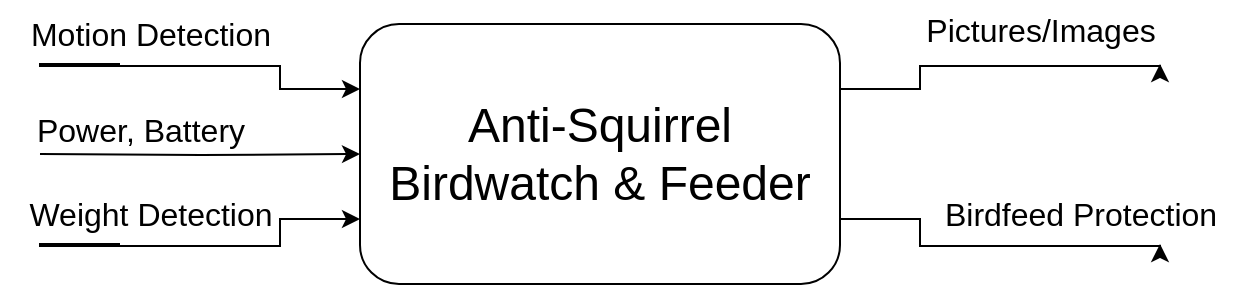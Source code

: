 <mxfile version="24.7.17" pages="9">
  <diagram name="Level 0" id="XtV2KuCHzmEe33xb0kFt">
    <mxGraphModel dx="1026" dy="658" grid="0" gridSize="10" guides="1" tooltips="1" connect="1" arrows="1" fold="1" page="1" pageScale="1" pageWidth="850" pageHeight="1100" math="0" shadow="0">
      <root>
        <mxCell id="0" />
        <mxCell id="1" parent="0" />
        <mxCell id="rSnXhCeShr-gc8kNy1qu-3" style="edgeStyle=orthogonalEdgeStyle;rounded=0;orthogonalLoop=1;jettySize=auto;html=1;exitX=0;exitY=0.25;exitDx=0;exitDy=0;entryX=0;entryY=0.25;entryDx=0;entryDy=0;" edge="1" parent="1" target="rSnXhCeShr-gc8kNy1qu-1">
          <mxGeometry relative="1" as="geometry">
            <mxPoint x="240" y="260" as="sourcePoint" />
            <Array as="points">
              <mxPoint x="200" y="260" />
              <mxPoint x="200" y="261" />
              <mxPoint x="320" y="261" />
              <mxPoint x="320" y="273" />
            </Array>
          </mxGeometry>
        </mxCell>
        <mxCell id="rSnXhCeShr-gc8kNy1qu-5" style="edgeStyle=orthogonalEdgeStyle;rounded=0;orthogonalLoop=1;jettySize=auto;html=1;exitX=0;exitY=0.75;exitDx=0;exitDy=0;entryX=0;entryY=0.75;entryDx=0;entryDy=0;" edge="1" parent="1" target="rSnXhCeShr-gc8kNy1qu-1">
          <mxGeometry relative="1" as="geometry">
            <mxPoint x="240" y="350" as="sourcePoint" />
            <Array as="points">
              <mxPoint x="200" y="350" />
              <mxPoint x="200" y="351" />
              <mxPoint x="320" y="351" />
              <mxPoint x="320" y="338" />
            </Array>
          </mxGeometry>
        </mxCell>
        <mxCell id="rSnXhCeShr-gc8kNy1qu-8" style="edgeStyle=orthogonalEdgeStyle;rounded=0;orthogonalLoop=1;jettySize=auto;html=1;exitX=1;exitY=0.25;exitDx=0;exitDy=0;" edge="1" parent="1" source="rSnXhCeShr-gc8kNy1qu-1">
          <mxGeometry relative="1" as="geometry">
            <mxPoint x="760" y="260" as="targetPoint" />
            <Array as="points">
              <mxPoint x="640" y="273" />
              <mxPoint x="640" y="261" />
            </Array>
          </mxGeometry>
        </mxCell>
        <mxCell id="rSnXhCeShr-gc8kNy1qu-9" style="edgeStyle=orthogonalEdgeStyle;rounded=0;orthogonalLoop=1;jettySize=auto;html=1;exitX=1;exitY=0.75;exitDx=0;exitDy=0;" edge="1" parent="1" source="rSnXhCeShr-gc8kNy1qu-1">
          <mxGeometry relative="1" as="geometry">
            <mxPoint x="760" y="350" as="targetPoint" />
            <Array as="points">
              <mxPoint x="640" y="338" />
              <mxPoint x="640" y="351" />
            </Array>
          </mxGeometry>
        </mxCell>
        <mxCell id="rSnXhCeShr-gc8kNy1qu-12" style="edgeStyle=orthogonalEdgeStyle;rounded=0;orthogonalLoop=1;jettySize=auto;html=1;exitX=0;exitY=0.5;exitDx=0;exitDy=0;entryX=0;entryY=0.5;entryDx=0;entryDy=0;" edge="1" parent="1" target="rSnXhCeShr-gc8kNy1qu-1">
          <mxGeometry relative="1" as="geometry">
            <mxPoint x="200" y="305" as="sourcePoint" />
          </mxGeometry>
        </mxCell>
        <mxCell id="rSnXhCeShr-gc8kNy1qu-1" value="&lt;font style=&quot;font-size: 24px;&quot;&gt;Anti-Squirrel Birdwatch &amp;amp; Feeder&lt;/font&gt;" style="rounded=1;whiteSpace=wrap;html=1;" vertex="1" parent="1">
          <mxGeometry x="360" y="240" width="240" height="130" as="geometry" />
        </mxCell>
        <mxCell id="rSnXhCeShr-gc8kNy1qu-6" value="&lt;font style=&quot;font-size: 16px;&quot;&gt;Motion Detection&lt;/font&gt;" style="text;html=1;align=center;verticalAlign=middle;resizable=0;points=[];autosize=1;strokeColor=none;fillColor=none;" vertex="1" parent="1">
          <mxGeometry x="185" y="230" width="140" height="30" as="geometry" />
        </mxCell>
        <mxCell id="rSnXhCeShr-gc8kNy1qu-7" value="&lt;font style=&quot;font-size: 16px;&quot;&gt;Weight Detection&lt;/font&gt;" style="text;html=1;align=center;verticalAlign=middle;resizable=0;points=[];autosize=1;strokeColor=none;fillColor=none;" vertex="1" parent="1">
          <mxGeometry x="180" y="320" width="150" height="30" as="geometry" />
        </mxCell>
        <mxCell id="rSnXhCeShr-gc8kNy1qu-10" value="&lt;font style=&quot;font-size: 16px;&quot;&gt;Pictures/Images&lt;/font&gt;" style="text;html=1;align=center;verticalAlign=middle;resizable=0;points=[];autosize=1;strokeColor=none;fillColor=none;" vertex="1" parent="1">
          <mxGeometry x="630" y="228" width="140" height="30" as="geometry" />
        </mxCell>
        <mxCell id="rSnXhCeShr-gc8kNy1qu-11" value="&lt;font style=&quot;font-size: 16px;&quot;&gt;Birdfeed Protection&lt;/font&gt;" style="text;html=1;align=center;verticalAlign=middle;resizable=0;points=[];autosize=1;strokeColor=none;fillColor=none;" vertex="1" parent="1">
          <mxGeometry x="640" y="320" width="160" height="30" as="geometry" />
        </mxCell>
        <mxCell id="rSnXhCeShr-gc8kNy1qu-13" value="&lt;font style=&quot;font-size: 16px;&quot;&gt;Power, Battery&lt;/font&gt;" style="text;html=1;align=center;verticalAlign=middle;resizable=0;points=[];autosize=1;strokeColor=none;fillColor=none;" vertex="1" parent="1">
          <mxGeometry x="185" y="278" width="130" height="30" as="geometry" />
        </mxCell>
      </root>
    </mxGraphModel>
  </diagram>
  <diagram name="Level 1" id="bxJsV95C7_Y8PxiAt5Nd">
    <mxGraphModel dx="1978" dy="612" grid="0" gridSize="10" guides="1" tooltips="1" connect="1" arrows="1" fold="1" page="0" pageScale="1" pageWidth="850" pageHeight="1100" math="0" shadow="0">
      <root>
        <mxCell id="igTErE5RVvFDJubs54ZB-0" />
        <mxCell id="igTErE5RVvFDJubs54ZB-1" parent="igTErE5RVvFDJubs54ZB-0" />
        <mxCell id="VzbhePXcgxbTAHzqJzJ6-1" value="" style="rounded=1;whiteSpace=wrap;html=1;" vertex="1" parent="igTErE5RVvFDJubs54ZB-1">
          <mxGeometry x="100" y="540" width="900" height="300" as="geometry" />
        </mxCell>
        <mxCell id="VzbhePXcgxbTAHzqJzJ6-17" style="edgeStyle=orthogonalEdgeStyle;rounded=0;orthogonalLoop=1;jettySize=auto;html=1;entryX=0;entryY=0.5;entryDx=0;entryDy=0;" edge="1" parent="igTErE5RVvFDJubs54ZB-1" target="VzbhePXcgxbTAHzqJzJ6-2">
          <mxGeometry relative="1" as="geometry">
            <mxPoint x="-40" y="590" as="sourcePoint" />
            <Array as="points">
              <mxPoint x="-40" y="590" />
              <mxPoint x="124" y="590" />
            </Array>
          </mxGeometry>
        </mxCell>
        <mxCell id="VzbhePXcgxbTAHzqJzJ6-50" style="edgeStyle=orthogonalEdgeStyle;rounded=0;orthogonalLoop=1;jettySize=auto;html=1;exitX=1;exitY=0.5;exitDx=0;exitDy=0;entryX=0;entryY=0.5;entryDx=0;entryDy=0;" edge="1" parent="igTErE5RVvFDJubs54ZB-1" source="VzbhePXcgxbTAHzqJzJ6-2" target="VzbhePXcgxbTAHzqJzJ6-49">
          <mxGeometry relative="1" as="geometry" />
        </mxCell>
        <mxCell id="VzbhePXcgxbTAHzqJzJ6-56" value="Analog Voltage" style="edgeLabel;html=1;align=center;verticalAlign=middle;resizable=0;points=[];" vertex="1" connectable="0" parent="VzbhePXcgxbTAHzqJzJ6-50">
          <mxGeometry x="-0.091" y="1" relative="1" as="geometry">
            <mxPoint x="1" y="-8" as="offset" />
          </mxGeometry>
        </mxCell>
        <mxCell id="VzbhePXcgxbTAHzqJzJ6-2" value="&lt;font style=&quot;font-size: 24px;&quot;&gt;Load Cell&lt;/font&gt;" style="rounded=1;whiteSpace=wrap;html=1;" vertex="1" parent="igTErE5RVvFDJubs54ZB-1">
          <mxGeometry x="147" y="553" width="140" height="73" as="geometry" />
        </mxCell>
        <mxCell id="VzbhePXcgxbTAHzqJzJ6-16" style="edgeStyle=orthogonalEdgeStyle;rounded=0;orthogonalLoop=1;jettySize=auto;html=1;exitX=1;exitY=0.5;exitDx=0;exitDy=0;entryX=-0.001;entryY=0.809;entryDx=0;entryDy=0;entryPerimeter=0;" edge="1" parent="igTErE5RVvFDJubs54ZB-1" source="VzbhePXcgxbTAHzqJzJ6-4" target="VzbhePXcgxbTAHzqJzJ6-7">
          <mxGeometry relative="1" as="geometry" />
        </mxCell>
        <mxCell id="VzbhePXcgxbTAHzqJzJ6-68" value="Digital Output" style="edgeLabel;html=1;align=center;verticalAlign=middle;resizable=0;points=[];" vertex="1" connectable="0" parent="VzbhePXcgxbTAHzqJzJ6-16">
          <mxGeometry x="-0.009" y="-8" relative="1" as="geometry">
            <mxPoint as="offset" />
          </mxGeometry>
        </mxCell>
        <mxCell id="VzbhePXcgxbTAHzqJzJ6-18" style="edgeStyle=orthogonalEdgeStyle;rounded=0;orthogonalLoop=1;jettySize=auto;html=1;exitX=0.065;exitY=0.833;exitDx=0;exitDy=0;entryX=0;entryY=0.5;entryDx=0;entryDy=0;exitPerimeter=0;" edge="1" parent="igTErE5RVvFDJubs54ZB-1" source="VzbhePXcgxbTAHzqJzJ6-20" target="VzbhePXcgxbTAHzqJzJ6-4">
          <mxGeometry relative="1" as="geometry">
            <mxPoint x="10" y="683.652" as="sourcePoint" />
          </mxGeometry>
        </mxCell>
        <mxCell id="VzbhePXcgxbTAHzqJzJ6-4" value="&lt;font style=&quot;font-size: 24px;&quot;&gt;ToF Sensor &amp;amp; Module&lt;/font&gt;" style="rounded=1;whiteSpace=wrap;html=1;" vertex="1" parent="igTErE5RVvFDJubs54ZB-1">
          <mxGeometry x="147" y="647" width="140" height="73" as="geometry" />
        </mxCell>
        <mxCell id="VzbhePXcgxbTAHzqJzJ6-10" style="edgeStyle=orthogonalEdgeStyle;rounded=0;orthogonalLoop=1;jettySize=auto;html=1;exitX=1;exitY=0.5;exitDx=0;exitDy=0;" edge="1" parent="igTErE5RVvFDJubs54ZB-1" source="VzbhePXcgxbTAHzqJzJ6-5">
          <mxGeometry relative="1" as="geometry">
            <mxPoint x="1147.16" y="590" as="targetPoint" />
            <Array as="points">
              <mxPoint x="1052.16" y="589" />
              <mxPoint x="1137.16" y="590" />
            </Array>
          </mxGeometry>
        </mxCell>
        <mxCell id="VzbhePXcgxbTAHzqJzJ6-5" value="&lt;font style=&quot;font-size: 24px;&quot;&gt;Servo Motor&lt;/font&gt;" style="rounded=1;whiteSpace=wrap;html=1;" vertex="1" parent="igTErE5RVvFDJubs54ZB-1">
          <mxGeometry x="827.16" y="553" width="140" height="73" as="geometry" />
        </mxCell>
        <mxCell id="VzbhePXcgxbTAHzqJzJ6-11" style="edgeStyle=orthogonalEdgeStyle;rounded=0;orthogonalLoop=1;jettySize=auto;html=1;exitX=1;exitY=0.5;exitDx=0;exitDy=0;" edge="1" parent="igTErE5RVvFDJubs54ZB-1" source="VzbhePXcgxbTAHzqJzJ6-6">
          <mxGeometry relative="1" as="geometry">
            <mxPoint x="1147.16" y="683" as="targetPoint" />
          </mxGeometry>
        </mxCell>
        <mxCell id="VzbhePXcgxbTAHzqJzJ6-6" value="&lt;font style=&quot;font-size: 24px;&quot;&gt;Camera Module&lt;/font&gt;" style="rounded=1;whiteSpace=wrap;html=1;" vertex="1" parent="igTErE5RVvFDJubs54ZB-1">
          <mxGeometry x="827.16" y="647" width="140" height="73" as="geometry" />
        </mxCell>
        <mxCell id="VzbhePXcgxbTAHzqJzJ6-12" style="edgeStyle=orthogonalEdgeStyle;rounded=0;orthogonalLoop=1;jettySize=auto;html=1;exitX=1;exitY=0.25;exitDx=0;exitDy=0;entryX=0;entryY=0.5;entryDx=0;entryDy=0;" edge="1" parent="igTErE5RVvFDJubs54ZB-1" source="VzbhePXcgxbTAHzqJzJ6-7" target="VzbhePXcgxbTAHzqJzJ6-5">
          <mxGeometry relative="1" as="geometry">
            <Array as="points">
              <mxPoint x="726.16" y="590" />
              <mxPoint x="776.16" y="590" />
            </Array>
          </mxGeometry>
        </mxCell>
        <mxCell id="VzbhePXcgxbTAHzqJzJ6-54" value="Positional Signal" style="edgeLabel;html=1;align=center;verticalAlign=middle;resizable=0;points=[];" vertex="1" connectable="0" parent="VzbhePXcgxbTAHzqJzJ6-12">
          <mxGeometry x="-0.021" relative="1" as="geometry">
            <mxPoint y="-10" as="offset" />
          </mxGeometry>
        </mxCell>
        <mxCell id="VzbhePXcgxbTAHzqJzJ6-13" style="edgeStyle=orthogonalEdgeStyle;rounded=0;orthogonalLoop=1;jettySize=auto;html=1;exitX=1;exitY=0.807;exitDx=0;exitDy=0;entryX=0;entryY=0.5;entryDx=0;entryDy=0;exitPerimeter=0;" edge="1" parent="igTErE5RVvFDJubs54ZB-1" source="VzbhePXcgxbTAHzqJzJ6-7" target="VzbhePXcgxbTAHzqJzJ6-6">
          <mxGeometry relative="1" as="geometry">
            <Array as="points">
              <mxPoint x="776.16" y="683" />
            </Array>
          </mxGeometry>
        </mxCell>
        <mxCell id="VzbhePXcgxbTAHzqJzJ6-69" value="S.W. Trigger" style="edgeLabel;html=1;align=center;verticalAlign=middle;resizable=0;points=[];" vertex="1" connectable="0" parent="VzbhePXcgxbTAHzqJzJ6-13">
          <mxGeometry x="-0.087" y="9" relative="1" as="geometry">
            <mxPoint as="offset" />
          </mxGeometry>
        </mxCell>
        <mxCell id="VzbhePXcgxbTAHzqJzJ6-58" style="edgeStyle=orthogonalEdgeStyle;rounded=0;orthogonalLoop=1;jettySize=auto;html=1;exitX=-0.001;exitY=0.577;exitDx=0;exitDy=0;entryX=0.75;entryY=1;entryDx=0;entryDy=0;exitPerimeter=0;" edge="1" parent="igTErE5RVvFDJubs54ZB-1" source="VzbhePXcgxbTAHzqJzJ6-7" target="VzbhePXcgxbTAHzqJzJ6-49">
          <mxGeometry relative="1" as="geometry" />
        </mxCell>
        <mxCell id="VzbhePXcgxbTAHzqJzJ6-59" value="Clock Signal" style="edgeLabel;html=1;align=center;verticalAlign=middle;resizable=0;points=[];" vertex="1" connectable="0" parent="VzbhePXcgxbTAHzqJzJ6-58">
          <mxGeometry x="-0.081" y="-2" relative="1" as="geometry">
            <mxPoint x="9" y="-10" as="offset" />
          </mxGeometry>
        </mxCell>
        <mxCell id="VzbhePXcgxbTAHzqJzJ6-7" value="&lt;font style=&quot;font-size: 20px;&quot;&gt;ESP32 w/ Built-In Camera Module&lt;/font&gt;" style="rounded=1;whiteSpace=wrap;html=1;" vertex="1" parent="igTErE5RVvFDJubs54ZB-1">
          <mxGeometry x="606.16" y="553" width="120" height="161.5" as="geometry" />
        </mxCell>
        <mxCell id="VzbhePXcgxbTAHzqJzJ6-19" value="&lt;font style=&quot;font-size: 16px;&quot;&gt;Weight Detection&lt;/font&gt;" style="text;html=1;align=center;verticalAlign=middle;resizable=0;points=[];autosize=1;strokeColor=none;fillColor=none;" vertex="1" parent="igTErE5RVvFDJubs54ZB-1">
          <mxGeometry x="-50" y="558" width="150" height="30" as="geometry" />
        </mxCell>
        <mxCell id="VzbhePXcgxbTAHzqJzJ6-20" value="&lt;font style=&quot;font-size: 16px;&quot;&gt;Motion Detection&lt;/font&gt;" style="text;html=1;align=center;verticalAlign=middle;resizable=0;points=[];autosize=1;strokeColor=none;fillColor=none;" vertex="1" parent="igTErE5RVvFDJubs54ZB-1">
          <mxGeometry x="-50" y="658" width="140" height="30" as="geometry" />
        </mxCell>
        <mxCell id="VzbhePXcgxbTAHzqJzJ6-21" value="&lt;font style=&quot;font-size: 16px;&quot;&gt;Birdfeed Protection&lt;/font&gt;" style="text;html=1;align=center;verticalAlign=middle;resizable=0;points=[];autosize=1;strokeColor=none;fillColor=none;" vertex="1" parent="igTErE5RVvFDJubs54ZB-1">
          <mxGeometry x="997.16" y="558" width="160" height="30" as="geometry" />
        </mxCell>
        <mxCell id="VzbhePXcgxbTAHzqJzJ6-22" value="&lt;font style=&quot;font-size: 16px;&quot;&gt;Pictures/Images&lt;/font&gt;" style="text;html=1;align=center;verticalAlign=middle;resizable=0;points=[];autosize=1;strokeColor=none;fillColor=none;" vertex="1" parent="igTErE5RVvFDJubs54ZB-1">
          <mxGeometry x="997.16" y="648" width="140" height="30" as="geometry" />
        </mxCell>
        <mxCell id="VzbhePXcgxbTAHzqJzJ6-24" style="edgeStyle=orthogonalEdgeStyle;rounded=0;orthogonalLoop=1;jettySize=auto;html=1;exitX=0;exitY=0.25;exitDx=0;exitDy=0;entryX=0;entryY=0.25;entryDx=0;entryDy=0;" edge="1" parent="igTErE5RVvFDJubs54ZB-1" target="VzbhePXcgxbTAHzqJzJ6-23">
          <mxGeometry relative="1" as="geometry">
            <mxPoint x="-40" y="770" as="sourcePoint" />
          </mxGeometry>
        </mxCell>
        <mxCell id="VzbhePXcgxbTAHzqJzJ6-25" style="edgeStyle=orthogonalEdgeStyle;rounded=0;orthogonalLoop=1;jettySize=auto;html=1;exitX=0;exitY=0.75;exitDx=0;exitDy=0;entryX=0;entryY=0.75;entryDx=0;entryDy=0;" edge="1" parent="igTErE5RVvFDJubs54ZB-1" target="VzbhePXcgxbTAHzqJzJ6-23">
          <mxGeometry relative="1" as="geometry">
            <mxPoint x="-40" y="806.667" as="sourcePoint" />
          </mxGeometry>
        </mxCell>
        <mxCell id="VzbhePXcgxbTAHzqJzJ6-43" style="edgeStyle=orthogonalEdgeStyle;rounded=0;orthogonalLoop=1;jettySize=auto;html=1;exitX=1;exitY=0.5;exitDx=0;exitDy=0;entryX=0.5;entryY=1;entryDx=0;entryDy=0;" edge="1" parent="igTErE5RVvFDJubs54ZB-1" source="VzbhePXcgxbTAHzqJzJ6-23" target="VzbhePXcgxbTAHzqJzJ6-2">
          <mxGeometry relative="1" as="geometry">
            <Array as="points">
              <mxPoint x="310" y="789" />
              <mxPoint x="310" y="640" />
              <mxPoint x="217" y="640" />
            </Array>
          </mxGeometry>
        </mxCell>
        <mxCell id="VzbhePXcgxbTAHzqJzJ6-61" value="DC Voltage" style="edgeLabel;html=1;align=center;verticalAlign=middle;resizable=0;points=[];labelBackgroundColor=none;" vertex="1" connectable="0" parent="VzbhePXcgxbTAHzqJzJ6-43">
          <mxGeometry x="0.718" y="-1" relative="1" as="geometry">
            <mxPoint x="8" y="-6" as="offset" />
          </mxGeometry>
        </mxCell>
        <mxCell id="VzbhePXcgxbTAHzqJzJ6-44" style="edgeStyle=orthogonalEdgeStyle;rounded=0;orthogonalLoop=1;jettySize=auto;html=1;exitX=1;exitY=0.5;exitDx=0;exitDy=0;entryX=0.5;entryY=1;entryDx=0;entryDy=0;" edge="1" parent="igTErE5RVvFDJubs54ZB-1" source="VzbhePXcgxbTAHzqJzJ6-23" target="VzbhePXcgxbTAHzqJzJ6-4">
          <mxGeometry relative="1" as="geometry">
            <Array as="points">
              <mxPoint x="310" y="789" />
              <mxPoint x="310" y="740" />
              <mxPoint x="217" y="740" />
            </Array>
          </mxGeometry>
        </mxCell>
        <mxCell id="VzbhePXcgxbTAHzqJzJ6-60" value="DC Voltage" style="edgeLabel;html=1;align=center;verticalAlign=middle;resizable=0;points=[];" vertex="1" connectable="0" parent="VzbhePXcgxbTAHzqJzJ6-44">
          <mxGeometry x="0.522" y="-1" relative="1" as="geometry">
            <mxPoint x="8" y="-9" as="offset" />
          </mxGeometry>
        </mxCell>
        <mxCell id="VzbhePXcgxbTAHzqJzJ6-45" style="edgeStyle=orthogonalEdgeStyle;rounded=0;orthogonalLoop=1;jettySize=auto;html=1;exitX=1;exitY=0.5;exitDx=0;exitDy=0;entryX=0.5;entryY=1;entryDx=0;entryDy=0;" edge="1" parent="igTErE5RVvFDJubs54ZB-1" source="VzbhePXcgxbTAHzqJzJ6-23" target="VzbhePXcgxbTAHzqJzJ6-7">
          <mxGeometry relative="1" as="geometry" />
        </mxCell>
        <mxCell id="VzbhePXcgxbTAHzqJzJ6-46" style="edgeStyle=orthogonalEdgeStyle;rounded=0;orthogonalLoop=1;jettySize=auto;html=1;exitX=1;exitY=0.5;exitDx=0;exitDy=0;entryX=0;entryY=0.75;entryDx=0;entryDy=0;" edge="1" parent="igTErE5RVvFDJubs54ZB-1" source="VzbhePXcgxbTAHzqJzJ6-23" target="VzbhePXcgxbTAHzqJzJ6-5">
          <mxGeometry relative="1" as="geometry">
            <Array as="points">
              <mxPoint x="730" y="789" />
              <mxPoint x="730" y="608" />
            </Array>
          </mxGeometry>
        </mxCell>
        <mxCell id="VzbhePXcgxbTAHzqJzJ6-62" value="DC Voltage" style="edgeLabel;html=1;align=center;verticalAlign=middle;resizable=0;points=[];" vertex="1" connectable="0" parent="VzbhePXcgxbTAHzqJzJ6-46">
          <mxGeometry x="0.848" y="2" relative="1" as="geometry">
            <mxPoint x="-2" y="-6" as="offset" />
          </mxGeometry>
        </mxCell>
        <mxCell id="VzbhePXcgxbTAHzqJzJ6-47" style="edgeStyle=orthogonalEdgeStyle;rounded=0;orthogonalLoop=1;jettySize=auto;html=1;exitX=1;exitY=0.5;exitDx=0;exitDy=0;entryX=0;entryY=0.75;entryDx=0;entryDy=0;" edge="1" parent="igTErE5RVvFDJubs54ZB-1" source="VzbhePXcgxbTAHzqJzJ6-23" target="VzbhePXcgxbTAHzqJzJ6-6">
          <mxGeometry relative="1" as="geometry">
            <Array as="points">
              <mxPoint x="730" y="789" />
              <mxPoint x="730" y="702" />
            </Array>
          </mxGeometry>
        </mxCell>
        <mxCell id="VzbhePXcgxbTAHzqJzJ6-48" value="&lt;font style=&quot;font-size: 16px;&quot;&gt;DC Voltages&lt;/font&gt;" style="edgeLabel;html=1;align=center;verticalAlign=middle;resizable=0;points=[];" vertex="1" connectable="0" parent="VzbhePXcgxbTAHzqJzJ6-47">
          <mxGeometry x="-0.307" y="-2" relative="1" as="geometry">
            <mxPoint x="20" y="9" as="offset" />
          </mxGeometry>
        </mxCell>
        <mxCell id="VzbhePXcgxbTAHzqJzJ6-63" value="DC Voltage" style="edgeLabel;html=1;align=center;verticalAlign=middle;resizable=0;points=[];labelBackgroundColor=none;" vertex="1" connectable="0" parent="VzbhePXcgxbTAHzqJzJ6-47">
          <mxGeometry x="0.843" y="4" relative="1" as="geometry">
            <mxPoint x="-8" y="-4" as="offset" />
          </mxGeometry>
        </mxCell>
        <mxCell id="VzbhePXcgxbTAHzqJzJ6-52" style="edgeStyle=orthogonalEdgeStyle;rounded=0;orthogonalLoop=1;jettySize=auto;html=1;exitX=1;exitY=0.5;exitDx=0;exitDy=0;entryX=0.5;entryY=1;entryDx=0;entryDy=0;" edge="1" parent="igTErE5RVvFDJubs54ZB-1" source="VzbhePXcgxbTAHzqJzJ6-23" target="VzbhePXcgxbTAHzqJzJ6-49">
          <mxGeometry relative="1" as="geometry">
            <Array as="points">
              <mxPoint x="310" y="789" />
              <mxPoint x="310" y="640" />
              <mxPoint x="450" y="640" />
            </Array>
          </mxGeometry>
        </mxCell>
        <mxCell id="VzbhePXcgxbTAHzqJzJ6-23" value="&lt;font style=&quot;font-size: 24px;&quot;&gt;Power Regulator&lt;/font&gt;" style="rounded=1;whiteSpace=wrap;html=1;" vertex="1" parent="igTErE5RVvFDJubs54ZB-1">
          <mxGeometry x="147" y="752" width="140" height="73" as="geometry" />
        </mxCell>
        <mxCell id="VzbhePXcgxbTAHzqJzJ6-27" value="&lt;font style=&quot;font-size: 16px;&quot;&gt;5V LiPo Battery&lt;/font&gt;" style="text;html=1;align=center;verticalAlign=middle;resizable=0;points=[];autosize=1;strokeColor=none;fillColor=none;" vertex="1" parent="igTErE5RVvFDJubs54ZB-1">
          <mxGeometry x="-45" y="740" width="130" height="30" as="geometry" />
        </mxCell>
        <mxCell id="VzbhePXcgxbTAHzqJzJ6-28" value="&lt;font style=&quot;font-size: 16px;&quot;&gt;Solar Panel&lt;/font&gt;" style="text;html=1;align=center;verticalAlign=middle;resizable=0;points=[];autosize=1;strokeColor=none;fillColor=none;" vertex="1" parent="igTErE5RVvFDJubs54ZB-1">
          <mxGeometry x="-50" y="780" width="110" height="30" as="geometry" />
        </mxCell>
        <mxCell id="VzbhePXcgxbTAHzqJzJ6-53" style="edgeStyle=orthogonalEdgeStyle;rounded=0;orthogonalLoop=1;jettySize=auto;html=1;exitX=1;exitY=0.5;exitDx=0;exitDy=0;entryX=-0.005;entryY=0.226;entryDx=0;entryDy=0;entryPerimeter=0;" edge="1" parent="igTErE5RVvFDJubs54ZB-1" source="VzbhePXcgxbTAHzqJzJ6-49" target="VzbhePXcgxbTAHzqJzJ6-7">
          <mxGeometry relative="1" as="geometry" />
        </mxCell>
        <mxCell id="VzbhePXcgxbTAHzqJzJ6-57" value="Digital Voltage" style="edgeLabel;html=1;align=center;verticalAlign=middle;resizable=0;points=[];" vertex="1" connectable="0" parent="VzbhePXcgxbTAHzqJzJ6-53">
          <mxGeometry x="-0.489" relative="1" as="geometry">
            <mxPoint x="18" y="-9" as="offset" />
          </mxGeometry>
        </mxCell>
        <mxCell id="VzbhePXcgxbTAHzqJzJ6-49" value="&lt;font style=&quot;font-size: 24px;&quot;&gt;Load Cell ADC Mod.&lt;/font&gt;" style="rounded=1;whiteSpace=wrap;html=1;" vertex="1" parent="igTErE5RVvFDJubs54ZB-1">
          <mxGeometry x="380" y="553" width="140" height="73" as="geometry" />
        </mxCell>
        <mxCell id="VzbhePXcgxbTAHzqJzJ6-64" value="DC Voltage" style="edgeLabel;html=1;align=center;verticalAlign=middle;resizable=0;points=[];labelBackgroundColor=none;" vertex="1" connectable="0" parent="igTErE5RVvFDJubs54ZB-1">
          <mxGeometry x="410.001" y="632" as="geometry" />
        </mxCell>
        <mxCell id="VzbhePXcgxbTAHzqJzJ6-65" style="edgeStyle=orthogonalEdgeStyle;rounded=0;orthogonalLoop=1;jettySize=auto;html=1;exitX=0;exitY=0.75;exitDx=0;exitDy=0;entryX=0.997;entryY=0.379;entryDx=0;entryDy=0;entryPerimeter=0;" edge="1" parent="igTErE5RVvFDJubs54ZB-1" source="VzbhePXcgxbTAHzqJzJ6-7" target="VzbhePXcgxbTAHzqJzJ6-4">
          <mxGeometry relative="1" as="geometry" />
        </mxCell>
        <mxCell id="VzbhePXcgxbTAHzqJzJ6-66" value="Digital Input" style="edgeLabel;html=1;align=center;verticalAlign=middle;resizable=0;points=[];" vertex="1" connectable="0" parent="VzbhePXcgxbTAHzqJzJ6-65">
          <mxGeometry x="0.027" y="-8" relative="1" as="geometry">
            <mxPoint as="offset" />
          </mxGeometry>
        </mxCell>
      </root>
    </mxGraphModel>
  </diagram>
  <diagram name="Level 1 - Load Cell" id="OTArTPSYoES1txdrgSGv">
    <mxGraphModel dx="2110" dy="1097" grid="0" gridSize="10" guides="1" tooltips="1" connect="1" arrows="1" fold="1" page="0" pageScale="1" pageWidth="850" pageHeight="1100" math="0" shadow="0">
      <root>
        <mxCell id="Yk-0XnYcsHikUEIgPvi4-0" />
        <mxCell id="Yk-0XnYcsHikUEIgPvi4-1" parent="Yk-0XnYcsHikUEIgPvi4-0" />
        <mxCell id="mOWGUmovaZYk38f6-Bfs-0" style="edgeStyle=orthogonalEdgeStyle;rounded=0;orthogonalLoop=1;jettySize=auto;html=1;exitX=0.067;exitY=0.883;exitDx=0;exitDy=0;entryX=0;entryY=0.25;entryDx=0;entryDy=0;exitPerimeter=0;" edge="1" parent="Yk-0XnYcsHikUEIgPvi4-1" source="mOWGUmovaZYk38f6-Bfs-2" target="Yk-0XnYcsHikUEIgPvi4-7">
          <mxGeometry relative="1" as="geometry">
            <mxPoint x="264.273" y="374.727" as="sourcePoint" />
            <Array as="points">
              <mxPoint x="360" y="375" />
              <mxPoint x="360" y="375" />
            </Array>
          </mxGeometry>
        </mxCell>
        <mxCell id="mOWGUmovaZYk38f6-Bfs-4" style="edgeStyle=orthogonalEdgeStyle;rounded=0;orthogonalLoop=1;jettySize=auto;html=1;exitX=0;exitY=0.75;exitDx=0;exitDy=0;entryX=0;entryY=0.75;entryDx=0;entryDy=0;" edge="1" parent="Yk-0XnYcsHikUEIgPvi4-1" target="Yk-0XnYcsHikUEIgPvi4-7">
          <mxGeometry relative="1" as="geometry">
            <mxPoint x="280" y="439.381" as="sourcePoint" />
          </mxGeometry>
        </mxCell>
        <mxCell id="mOWGUmovaZYk38f6-Bfs-5" style="edgeStyle=orthogonalEdgeStyle;rounded=0;orthogonalLoop=1;jettySize=auto;html=1;exitX=1;exitY=0.5;exitDx=0;exitDy=0;" edge="1" parent="Yk-0XnYcsHikUEIgPvi4-1">
          <mxGeometry relative="1" as="geometry">
            <mxPoint x="790" y="406.74" as="targetPoint" />
            <mxPoint x="660" y="406.74" as="sourcePoint" />
          </mxGeometry>
        </mxCell>
        <mxCell id="mOWGUmovaZYk38f6-Bfs-6" value="&lt;font style=&quot;font-size: 16px;&quot;&gt;Analog Voltage&lt;/font&gt;" style="edgeLabel;html=1;align=center;verticalAlign=middle;resizable=0;points=[];" vertex="1" connectable="0" parent="mOWGUmovaZYk38f6-Bfs-5">
          <mxGeometry x="0.243" y="1" relative="1" as="geometry">
            <mxPoint x="-15" y="-16" as="offset" />
          </mxGeometry>
        </mxCell>
        <mxCell id="Yk-0XnYcsHikUEIgPvi4-7" value="&lt;font style=&quot;font-size: 37px;&quot;&gt;Load Cell&lt;/font&gt;" style="rounded=1;whiteSpace=wrap;html=1;" vertex="1" parent="Yk-0XnYcsHikUEIgPvi4-1">
          <mxGeometry x="420" y="342" width="240" height="130" as="geometry" />
        </mxCell>
        <mxCell id="Yk-0XnYcsHikUEIgPvi4-13" value="" style="rounded=1;whiteSpace=wrap;html=1;" vertex="1" parent="Yk-0XnYcsHikUEIgPvi4-1">
          <mxGeometry x="100" y="540" width="900" height="300" as="geometry" />
        </mxCell>
        <mxCell id="Yk-0XnYcsHikUEIgPvi4-14" style="edgeStyle=orthogonalEdgeStyle;rounded=0;orthogonalLoop=1;jettySize=auto;html=1;entryX=0;entryY=0.5;entryDx=0;entryDy=0;" edge="1" parent="Yk-0XnYcsHikUEIgPvi4-1" target="Yk-0XnYcsHikUEIgPvi4-17">
          <mxGeometry relative="1" as="geometry">
            <mxPoint x="-40" y="590" as="sourcePoint" />
            <Array as="points">
              <mxPoint x="-40" y="590" />
              <mxPoint x="124" y="590" />
            </Array>
          </mxGeometry>
        </mxCell>
        <mxCell id="Yk-0XnYcsHikUEIgPvi4-15" style="edgeStyle=orthogonalEdgeStyle;rounded=0;orthogonalLoop=1;jettySize=auto;html=1;exitX=1;exitY=0.5;exitDx=0;exitDy=0;entryX=0;entryY=0.5;entryDx=0;entryDy=0;" edge="1" parent="Yk-0XnYcsHikUEIgPvi4-1" source="Yk-0XnYcsHikUEIgPvi4-17" target="Yk-0XnYcsHikUEIgPvi4-55">
          <mxGeometry relative="1" as="geometry" />
        </mxCell>
        <mxCell id="Yk-0XnYcsHikUEIgPvi4-16" value="Analog Voltage" style="edgeLabel;html=1;align=center;verticalAlign=middle;resizable=0;points=[];" vertex="1" connectable="0" parent="Yk-0XnYcsHikUEIgPvi4-15">
          <mxGeometry x="-0.091" y="1" relative="1" as="geometry">
            <mxPoint x="1" y="-8" as="offset" />
          </mxGeometry>
        </mxCell>
        <mxCell id="Yk-0XnYcsHikUEIgPvi4-17" value="&lt;font style=&quot;font-size: 24px;&quot;&gt;Load Cell&lt;/font&gt;" style="rounded=1;whiteSpace=wrap;html=1;" vertex="1" parent="Yk-0XnYcsHikUEIgPvi4-1">
          <mxGeometry x="147" y="553" width="140" height="73" as="geometry" />
        </mxCell>
        <mxCell id="Yk-0XnYcsHikUEIgPvi4-18" style="edgeStyle=orthogonalEdgeStyle;rounded=0;orthogonalLoop=1;jettySize=auto;html=1;exitX=1;exitY=0.5;exitDx=0;exitDy=0;entryX=-0.001;entryY=0.809;entryDx=0;entryDy=0;entryPerimeter=0;" edge="1" parent="Yk-0XnYcsHikUEIgPvi4-1" source="Yk-0XnYcsHikUEIgPvi4-21" target="Yk-0XnYcsHikUEIgPvi4-32">
          <mxGeometry relative="1" as="geometry" />
        </mxCell>
        <mxCell id="Yk-0XnYcsHikUEIgPvi4-19" value="Digital Output" style="edgeLabel;html=1;align=center;verticalAlign=middle;resizable=0;points=[];" vertex="1" connectable="0" parent="Yk-0XnYcsHikUEIgPvi4-18">
          <mxGeometry x="-0.009" y="-8" relative="1" as="geometry">
            <mxPoint as="offset" />
          </mxGeometry>
        </mxCell>
        <mxCell id="Yk-0XnYcsHikUEIgPvi4-20" style="edgeStyle=orthogonalEdgeStyle;rounded=0;orthogonalLoop=1;jettySize=auto;html=1;exitX=0.065;exitY=0.833;exitDx=0;exitDy=0;entryX=0;entryY=0.5;entryDx=0;entryDy=0;exitPerimeter=0;" edge="1" parent="Yk-0XnYcsHikUEIgPvi4-1" source="Yk-0XnYcsHikUEIgPvi4-34" target="Yk-0XnYcsHikUEIgPvi4-21">
          <mxGeometry relative="1" as="geometry">
            <mxPoint x="10" y="683.652" as="sourcePoint" />
          </mxGeometry>
        </mxCell>
        <mxCell id="Yk-0XnYcsHikUEIgPvi4-21" value="&lt;font style=&quot;font-size: 24px;&quot;&gt;ToF Sensor &amp;amp; Module&lt;/font&gt;" style="rounded=1;whiteSpace=wrap;html=1;" vertex="1" parent="Yk-0XnYcsHikUEIgPvi4-1">
          <mxGeometry x="147" y="647" width="140" height="73" as="geometry" />
        </mxCell>
        <mxCell id="Yk-0XnYcsHikUEIgPvi4-22" style="edgeStyle=orthogonalEdgeStyle;rounded=0;orthogonalLoop=1;jettySize=auto;html=1;exitX=1;exitY=0.5;exitDx=0;exitDy=0;" edge="1" parent="Yk-0XnYcsHikUEIgPvi4-1" source="Yk-0XnYcsHikUEIgPvi4-23">
          <mxGeometry relative="1" as="geometry">
            <mxPoint x="1147.16" y="590" as="targetPoint" />
            <Array as="points">
              <mxPoint x="1052.16" y="589" />
              <mxPoint x="1137.16" y="590" />
            </Array>
          </mxGeometry>
        </mxCell>
        <mxCell id="Yk-0XnYcsHikUEIgPvi4-23" value="&lt;font style=&quot;font-size: 24px;&quot;&gt;Servo Motor&lt;/font&gt;" style="rounded=1;whiteSpace=wrap;html=1;" vertex="1" parent="Yk-0XnYcsHikUEIgPvi4-1">
          <mxGeometry x="827.16" y="553" width="140" height="73" as="geometry" />
        </mxCell>
        <mxCell id="Yk-0XnYcsHikUEIgPvi4-24" style="edgeStyle=orthogonalEdgeStyle;rounded=0;orthogonalLoop=1;jettySize=auto;html=1;exitX=1;exitY=0.5;exitDx=0;exitDy=0;" edge="1" parent="Yk-0XnYcsHikUEIgPvi4-1" source="Yk-0XnYcsHikUEIgPvi4-25">
          <mxGeometry relative="1" as="geometry">
            <mxPoint x="1147.16" y="683" as="targetPoint" />
          </mxGeometry>
        </mxCell>
        <mxCell id="Yk-0XnYcsHikUEIgPvi4-25" value="&lt;font style=&quot;font-size: 24px;&quot;&gt;Camera Module&lt;/font&gt;" style="rounded=1;whiteSpace=wrap;html=1;" vertex="1" parent="Yk-0XnYcsHikUEIgPvi4-1">
          <mxGeometry x="827.16" y="647" width="140" height="73" as="geometry" />
        </mxCell>
        <mxCell id="Yk-0XnYcsHikUEIgPvi4-26" style="edgeStyle=orthogonalEdgeStyle;rounded=0;orthogonalLoop=1;jettySize=auto;html=1;exitX=1;exitY=0.25;exitDx=0;exitDy=0;entryX=0;entryY=0.5;entryDx=0;entryDy=0;" edge="1" parent="Yk-0XnYcsHikUEIgPvi4-1" source="Yk-0XnYcsHikUEIgPvi4-32" target="Yk-0XnYcsHikUEIgPvi4-23">
          <mxGeometry relative="1" as="geometry">
            <Array as="points">
              <mxPoint x="726.16" y="590" />
              <mxPoint x="776.16" y="590" />
            </Array>
          </mxGeometry>
        </mxCell>
        <mxCell id="Yk-0XnYcsHikUEIgPvi4-27" value="Positional Signal" style="edgeLabel;html=1;align=center;verticalAlign=middle;resizable=0;points=[];" vertex="1" connectable="0" parent="Yk-0XnYcsHikUEIgPvi4-26">
          <mxGeometry x="-0.021" relative="1" as="geometry">
            <mxPoint y="-10" as="offset" />
          </mxGeometry>
        </mxCell>
        <mxCell id="Yk-0XnYcsHikUEIgPvi4-28" style="edgeStyle=orthogonalEdgeStyle;rounded=0;orthogonalLoop=1;jettySize=auto;html=1;exitX=1;exitY=0.807;exitDx=0;exitDy=0;entryX=0;entryY=0.5;entryDx=0;entryDy=0;exitPerimeter=0;" edge="1" parent="Yk-0XnYcsHikUEIgPvi4-1" source="Yk-0XnYcsHikUEIgPvi4-32" target="Yk-0XnYcsHikUEIgPvi4-25">
          <mxGeometry relative="1" as="geometry">
            <Array as="points">
              <mxPoint x="776.16" y="683" />
            </Array>
          </mxGeometry>
        </mxCell>
        <mxCell id="Yk-0XnYcsHikUEIgPvi4-29" value="S.W. Trigger" style="edgeLabel;html=1;align=center;verticalAlign=middle;resizable=0;points=[];" vertex="1" connectable="0" parent="Yk-0XnYcsHikUEIgPvi4-28">
          <mxGeometry x="-0.087" y="9" relative="1" as="geometry">
            <mxPoint as="offset" />
          </mxGeometry>
        </mxCell>
        <mxCell id="Yk-0XnYcsHikUEIgPvi4-30" style="edgeStyle=orthogonalEdgeStyle;rounded=0;orthogonalLoop=1;jettySize=auto;html=1;exitX=-0.001;exitY=0.577;exitDx=0;exitDy=0;entryX=0.75;entryY=1;entryDx=0;entryDy=0;exitPerimeter=0;" edge="1" parent="Yk-0XnYcsHikUEIgPvi4-1" source="Yk-0XnYcsHikUEIgPvi4-32" target="Yk-0XnYcsHikUEIgPvi4-55">
          <mxGeometry relative="1" as="geometry" />
        </mxCell>
        <mxCell id="Yk-0XnYcsHikUEIgPvi4-31" value="Clock Signal" style="edgeLabel;html=1;align=center;verticalAlign=middle;resizable=0;points=[];" vertex="1" connectable="0" parent="Yk-0XnYcsHikUEIgPvi4-30">
          <mxGeometry x="-0.081" y="-2" relative="1" as="geometry">
            <mxPoint x="9" y="-10" as="offset" />
          </mxGeometry>
        </mxCell>
        <mxCell id="Yk-0XnYcsHikUEIgPvi4-32" value="&lt;font style=&quot;font-size: 20px;&quot;&gt;ESP32 w/ Built-In Camera Module&lt;/font&gt;" style="rounded=1;whiteSpace=wrap;html=1;" vertex="1" parent="Yk-0XnYcsHikUEIgPvi4-1">
          <mxGeometry x="606.16" y="553" width="120" height="161.5" as="geometry" />
        </mxCell>
        <mxCell id="Yk-0XnYcsHikUEIgPvi4-33" value="&lt;font style=&quot;font-size: 16px;&quot;&gt;Weight Detection&lt;/font&gt;" style="text;html=1;align=center;verticalAlign=middle;resizable=0;points=[];autosize=1;strokeColor=none;fillColor=none;" vertex="1" parent="Yk-0XnYcsHikUEIgPvi4-1">
          <mxGeometry x="-50" y="558" width="150" height="30" as="geometry" />
        </mxCell>
        <mxCell id="Yk-0XnYcsHikUEIgPvi4-34" value="&lt;font style=&quot;font-size: 16px;&quot;&gt;Motion Detection&lt;/font&gt;" style="text;html=1;align=center;verticalAlign=middle;resizable=0;points=[];autosize=1;strokeColor=none;fillColor=none;" vertex="1" parent="Yk-0XnYcsHikUEIgPvi4-1">
          <mxGeometry x="-50" y="658" width="140" height="30" as="geometry" />
        </mxCell>
        <mxCell id="Yk-0XnYcsHikUEIgPvi4-35" value="&lt;font style=&quot;font-size: 16px;&quot;&gt;Birdfeed Protection&lt;/font&gt;" style="text;html=1;align=center;verticalAlign=middle;resizable=0;points=[];autosize=1;strokeColor=none;fillColor=none;" vertex="1" parent="Yk-0XnYcsHikUEIgPvi4-1">
          <mxGeometry x="997.16" y="558" width="160" height="30" as="geometry" />
        </mxCell>
        <mxCell id="Yk-0XnYcsHikUEIgPvi4-36" value="&lt;font style=&quot;font-size: 16px;&quot;&gt;Pictures/Images&lt;/font&gt;" style="text;html=1;align=center;verticalAlign=middle;resizable=0;points=[];autosize=1;strokeColor=none;fillColor=none;" vertex="1" parent="Yk-0XnYcsHikUEIgPvi4-1">
          <mxGeometry x="997.16" y="648" width="140" height="30" as="geometry" />
        </mxCell>
        <mxCell id="Yk-0XnYcsHikUEIgPvi4-37" style="edgeStyle=orthogonalEdgeStyle;rounded=0;orthogonalLoop=1;jettySize=auto;html=1;exitX=0;exitY=0.25;exitDx=0;exitDy=0;entryX=0;entryY=0.25;entryDx=0;entryDy=0;" edge="1" parent="Yk-0XnYcsHikUEIgPvi4-1" target="Yk-0XnYcsHikUEIgPvi4-50">
          <mxGeometry relative="1" as="geometry">
            <mxPoint x="-40" y="770" as="sourcePoint" />
          </mxGeometry>
        </mxCell>
        <mxCell id="Yk-0XnYcsHikUEIgPvi4-38" style="edgeStyle=orthogonalEdgeStyle;rounded=0;orthogonalLoop=1;jettySize=auto;html=1;exitX=0;exitY=0.75;exitDx=0;exitDy=0;entryX=0;entryY=0.75;entryDx=0;entryDy=0;" edge="1" parent="Yk-0XnYcsHikUEIgPvi4-1" target="Yk-0XnYcsHikUEIgPvi4-50">
          <mxGeometry relative="1" as="geometry">
            <mxPoint x="-40" y="806.667" as="sourcePoint" />
          </mxGeometry>
        </mxCell>
        <mxCell id="Yk-0XnYcsHikUEIgPvi4-39" style="edgeStyle=orthogonalEdgeStyle;rounded=0;orthogonalLoop=1;jettySize=auto;html=1;exitX=1;exitY=0.5;exitDx=0;exitDy=0;entryX=0.5;entryY=1;entryDx=0;entryDy=0;" edge="1" parent="Yk-0XnYcsHikUEIgPvi4-1" source="Yk-0XnYcsHikUEIgPvi4-50" target="Yk-0XnYcsHikUEIgPvi4-17">
          <mxGeometry relative="1" as="geometry">
            <Array as="points">
              <mxPoint x="310" y="789" />
              <mxPoint x="310" y="640" />
              <mxPoint x="217" y="640" />
            </Array>
          </mxGeometry>
        </mxCell>
        <mxCell id="Yk-0XnYcsHikUEIgPvi4-40" value="DC Voltage" style="edgeLabel;html=1;align=center;verticalAlign=middle;resizable=0;points=[];labelBackgroundColor=none;" vertex="1" connectable="0" parent="Yk-0XnYcsHikUEIgPvi4-39">
          <mxGeometry x="0.718" y="-1" relative="1" as="geometry">
            <mxPoint x="8" y="-6" as="offset" />
          </mxGeometry>
        </mxCell>
        <mxCell id="Yk-0XnYcsHikUEIgPvi4-41" style="edgeStyle=orthogonalEdgeStyle;rounded=0;orthogonalLoop=1;jettySize=auto;html=1;exitX=1;exitY=0.5;exitDx=0;exitDy=0;entryX=0.5;entryY=1;entryDx=0;entryDy=0;" edge="1" parent="Yk-0XnYcsHikUEIgPvi4-1" source="Yk-0XnYcsHikUEIgPvi4-50" target="Yk-0XnYcsHikUEIgPvi4-21">
          <mxGeometry relative="1" as="geometry">
            <Array as="points">
              <mxPoint x="310" y="789" />
              <mxPoint x="310" y="740" />
              <mxPoint x="217" y="740" />
            </Array>
          </mxGeometry>
        </mxCell>
        <mxCell id="Yk-0XnYcsHikUEIgPvi4-42" value="DC Voltage" style="edgeLabel;html=1;align=center;verticalAlign=middle;resizable=0;points=[];" vertex="1" connectable="0" parent="Yk-0XnYcsHikUEIgPvi4-41">
          <mxGeometry x="0.522" y="-1" relative="1" as="geometry">
            <mxPoint x="8" y="-9" as="offset" />
          </mxGeometry>
        </mxCell>
        <mxCell id="Yk-0XnYcsHikUEIgPvi4-43" style="edgeStyle=orthogonalEdgeStyle;rounded=0;orthogonalLoop=1;jettySize=auto;html=1;exitX=1;exitY=0.5;exitDx=0;exitDy=0;entryX=0.5;entryY=1;entryDx=0;entryDy=0;" edge="1" parent="Yk-0XnYcsHikUEIgPvi4-1" source="Yk-0XnYcsHikUEIgPvi4-50" target="Yk-0XnYcsHikUEIgPvi4-32">
          <mxGeometry relative="1" as="geometry" />
        </mxCell>
        <mxCell id="Yk-0XnYcsHikUEIgPvi4-44" style="edgeStyle=orthogonalEdgeStyle;rounded=0;orthogonalLoop=1;jettySize=auto;html=1;exitX=1;exitY=0.5;exitDx=0;exitDy=0;entryX=0;entryY=0.75;entryDx=0;entryDy=0;" edge="1" parent="Yk-0XnYcsHikUEIgPvi4-1" source="Yk-0XnYcsHikUEIgPvi4-50" target="Yk-0XnYcsHikUEIgPvi4-23">
          <mxGeometry relative="1" as="geometry">
            <Array as="points">
              <mxPoint x="730" y="789" />
              <mxPoint x="730" y="608" />
            </Array>
          </mxGeometry>
        </mxCell>
        <mxCell id="Yk-0XnYcsHikUEIgPvi4-45" value="DC Voltage" style="edgeLabel;html=1;align=center;verticalAlign=middle;resizable=0;points=[];" vertex="1" connectable="0" parent="Yk-0XnYcsHikUEIgPvi4-44">
          <mxGeometry x="0.848" y="2" relative="1" as="geometry">
            <mxPoint x="-2" y="-6" as="offset" />
          </mxGeometry>
        </mxCell>
        <mxCell id="Yk-0XnYcsHikUEIgPvi4-46" style="edgeStyle=orthogonalEdgeStyle;rounded=0;orthogonalLoop=1;jettySize=auto;html=1;exitX=1;exitY=0.5;exitDx=0;exitDy=0;entryX=0;entryY=0.75;entryDx=0;entryDy=0;" edge="1" parent="Yk-0XnYcsHikUEIgPvi4-1" source="Yk-0XnYcsHikUEIgPvi4-50" target="Yk-0XnYcsHikUEIgPvi4-25">
          <mxGeometry relative="1" as="geometry">
            <Array as="points">
              <mxPoint x="730" y="789" />
              <mxPoint x="730" y="702" />
            </Array>
          </mxGeometry>
        </mxCell>
        <mxCell id="Yk-0XnYcsHikUEIgPvi4-47" value="&lt;font style=&quot;font-size: 16px;&quot;&gt;DC Voltages&lt;/font&gt;" style="edgeLabel;html=1;align=center;verticalAlign=middle;resizable=0;points=[];" vertex="1" connectable="0" parent="Yk-0XnYcsHikUEIgPvi4-46">
          <mxGeometry x="-0.307" y="-2" relative="1" as="geometry">
            <mxPoint x="20" y="9" as="offset" />
          </mxGeometry>
        </mxCell>
        <mxCell id="Yk-0XnYcsHikUEIgPvi4-48" value="DC Voltage" style="edgeLabel;html=1;align=center;verticalAlign=middle;resizable=0;points=[];labelBackgroundColor=none;" vertex="1" connectable="0" parent="Yk-0XnYcsHikUEIgPvi4-46">
          <mxGeometry x="0.843" y="4" relative="1" as="geometry">
            <mxPoint x="-8" y="-4" as="offset" />
          </mxGeometry>
        </mxCell>
        <mxCell id="Yk-0XnYcsHikUEIgPvi4-49" style="edgeStyle=orthogonalEdgeStyle;rounded=0;orthogonalLoop=1;jettySize=auto;html=1;exitX=1;exitY=0.5;exitDx=0;exitDy=0;entryX=0.5;entryY=1;entryDx=0;entryDy=0;" edge="1" parent="Yk-0XnYcsHikUEIgPvi4-1" source="Yk-0XnYcsHikUEIgPvi4-50" target="Yk-0XnYcsHikUEIgPvi4-55">
          <mxGeometry relative="1" as="geometry">
            <Array as="points">
              <mxPoint x="310" y="789" />
              <mxPoint x="310" y="640" />
              <mxPoint x="450" y="640" />
            </Array>
          </mxGeometry>
        </mxCell>
        <mxCell id="Yk-0XnYcsHikUEIgPvi4-50" value="&lt;font style=&quot;font-size: 24px;&quot;&gt;Power Regulator&lt;/font&gt;" style="rounded=1;whiteSpace=wrap;html=1;" vertex="1" parent="Yk-0XnYcsHikUEIgPvi4-1">
          <mxGeometry x="147" y="752" width="140" height="73" as="geometry" />
        </mxCell>
        <mxCell id="Yk-0XnYcsHikUEIgPvi4-51" value="&lt;font style=&quot;font-size: 16px;&quot;&gt;5V LiPo Battery&lt;/font&gt;" style="text;html=1;align=center;verticalAlign=middle;resizable=0;points=[];autosize=1;strokeColor=none;fillColor=none;" vertex="1" parent="Yk-0XnYcsHikUEIgPvi4-1">
          <mxGeometry x="-45" y="740" width="130" height="30" as="geometry" />
        </mxCell>
        <mxCell id="Yk-0XnYcsHikUEIgPvi4-52" value="&lt;font style=&quot;font-size: 16px;&quot;&gt;Solar Panel&lt;/font&gt;" style="text;html=1;align=center;verticalAlign=middle;resizable=0;points=[];autosize=1;strokeColor=none;fillColor=none;" vertex="1" parent="Yk-0XnYcsHikUEIgPvi4-1">
          <mxGeometry x="-50" y="780" width="110" height="30" as="geometry" />
        </mxCell>
        <mxCell id="Yk-0XnYcsHikUEIgPvi4-53" style="edgeStyle=orthogonalEdgeStyle;rounded=0;orthogonalLoop=1;jettySize=auto;html=1;exitX=1;exitY=0.5;exitDx=0;exitDy=0;entryX=-0.005;entryY=0.226;entryDx=0;entryDy=0;entryPerimeter=0;" edge="1" parent="Yk-0XnYcsHikUEIgPvi4-1" source="Yk-0XnYcsHikUEIgPvi4-55" target="Yk-0XnYcsHikUEIgPvi4-32">
          <mxGeometry relative="1" as="geometry" />
        </mxCell>
        <mxCell id="Yk-0XnYcsHikUEIgPvi4-54" value="Digital Voltage" style="edgeLabel;html=1;align=center;verticalAlign=middle;resizable=0;points=[];" vertex="1" connectable="0" parent="Yk-0XnYcsHikUEIgPvi4-53">
          <mxGeometry x="-0.489" relative="1" as="geometry">
            <mxPoint x="18" y="-9" as="offset" />
          </mxGeometry>
        </mxCell>
        <mxCell id="Yk-0XnYcsHikUEIgPvi4-55" value="&lt;font style=&quot;font-size: 24px;&quot;&gt;Load Cell ADC Mod.&lt;/font&gt;" style="rounded=1;whiteSpace=wrap;html=1;" vertex="1" parent="Yk-0XnYcsHikUEIgPvi4-1">
          <mxGeometry x="380" y="553" width="140" height="73" as="geometry" />
        </mxCell>
        <mxCell id="Yk-0XnYcsHikUEIgPvi4-56" value="DC Voltage" style="edgeLabel;html=1;align=center;verticalAlign=middle;resizable=0;points=[];labelBackgroundColor=none;" vertex="1" connectable="0" parent="Yk-0XnYcsHikUEIgPvi4-1">
          <mxGeometry x="410.001" y="632" as="geometry" />
        </mxCell>
        <mxCell id="Yk-0XnYcsHikUEIgPvi4-57" style="edgeStyle=orthogonalEdgeStyle;rounded=0;orthogonalLoop=1;jettySize=auto;html=1;exitX=0;exitY=0.75;exitDx=0;exitDy=0;entryX=0.997;entryY=0.379;entryDx=0;entryDy=0;entryPerimeter=0;" edge="1" parent="Yk-0XnYcsHikUEIgPvi4-1" source="Yk-0XnYcsHikUEIgPvi4-32" target="Yk-0XnYcsHikUEIgPvi4-21">
          <mxGeometry relative="1" as="geometry" />
        </mxCell>
        <mxCell id="Yk-0XnYcsHikUEIgPvi4-58" value="Digital Input" style="edgeLabel;html=1;align=center;verticalAlign=middle;resizable=0;points=[];" vertex="1" connectable="0" parent="Yk-0XnYcsHikUEIgPvi4-57">
          <mxGeometry x="0.027" y="-8" relative="1" as="geometry">
            <mxPoint as="offset" />
          </mxGeometry>
        </mxCell>
        <mxCell id="mOWGUmovaZYk38f6-Bfs-2" value="&lt;font style=&quot;font-size: 16px;&quot;&gt;Weight Detection&lt;/font&gt;" style="text;html=1;align=center;verticalAlign=middle;resizable=0;points=[];autosize=1;strokeColor=none;fillColor=none;" vertex="1" parent="Yk-0XnYcsHikUEIgPvi4-1">
          <mxGeometry x="270" y="348" width="150" height="30" as="geometry" />
        </mxCell>
        <mxCell id="mOWGUmovaZYk38f6-Bfs-3" value="&lt;font style=&quot;font-size: 16px;&quot;&gt;DC Voltage&lt;/font&gt;" style="text;html=1;align=center;verticalAlign=middle;resizable=0;points=[];autosize=1;strokeColor=none;fillColor=none;" vertex="1" parent="Yk-0XnYcsHikUEIgPvi4-1">
          <mxGeometry x="295" y="408" width="100" height="30" as="geometry" />
        </mxCell>
      </root>
    </mxGraphModel>
  </diagram>
  <diagram name="Level 1 - Load Cell ADC Module" id="VIZDfourP1AVZFbsAnP9">
    <mxGraphModel dx="1768" dy="877" grid="0" gridSize="10" guides="1" tooltips="1" connect="1" arrows="1" fold="1" page="0" pageScale="1" pageWidth="850" pageHeight="1100" math="0" shadow="0">
      <root>
        <mxCell id="jqoRWaQIKh2x2CHoh_NA-0" />
        <mxCell id="jqoRWaQIKh2x2CHoh_NA-1" parent="jqoRWaQIKh2x2CHoh_NA-0" />
        <mxCell id="jqoRWaQIKh2x2CHoh_NA-3" style="edgeStyle=orthogonalEdgeStyle;rounded=0;orthogonalLoop=1;jettySize=auto;html=1;exitX=0;exitY=0.75;exitDx=0;exitDy=0;entryX=0;entryY=0.75;entryDx=0;entryDy=0;" edge="1" parent="jqoRWaQIKh2x2CHoh_NA-1" target="jqoRWaQIKh2x2CHoh_NA-7">
          <mxGeometry relative="1" as="geometry">
            <mxPoint x="280" y="439.381" as="sourcePoint" />
          </mxGeometry>
        </mxCell>
        <mxCell id="jqoRWaQIKh2x2CHoh_NA-4" style="edgeStyle=orthogonalEdgeStyle;rounded=0;orthogonalLoop=1;jettySize=auto;html=1;exitX=1;exitY=0.5;exitDx=0;exitDy=0;" edge="1" parent="jqoRWaQIKh2x2CHoh_NA-1">
          <mxGeometry relative="1" as="geometry">
            <mxPoint x="790" y="406.74" as="targetPoint" />
            <mxPoint x="660" y="406.74" as="sourcePoint" />
          </mxGeometry>
        </mxCell>
        <mxCell id="jqoRWaQIKh2x2CHoh_NA-5" value="&lt;font style=&quot;font-size: 16px;&quot;&gt;Digital Voltage&lt;/font&gt;" style="edgeLabel;html=1;align=center;verticalAlign=middle;resizable=0;points=[];" vertex="1" connectable="0" parent="jqoRWaQIKh2x2CHoh_NA-4">
          <mxGeometry x="0.243" y="1" relative="1" as="geometry">
            <mxPoint x="-15" y="-16" as="offset" />
          </mxGeometry>
        </mxCell>
        <mxCell id="jqoRWaQIKh2x2CHoh_NA-6" style="edgeStyle=orthogonalEdgeStyle;rounded=0;orthogonalLoop=1;jettySize=auto;html=1;exitX=0;exitY=0.5;exitDx=0;exitDy=0;entryX=0;entryY=0.5;entryDx=0;entryDy=0;" edge="1" parent="jqoRWaQIKh2x2CHoh_NA-1" target="jqoRWaQIKh2x2CHoh_NA-7">
          <mxGeometry relative="1" as="geometry">
            <mxPoint x="280" y="407" as="sourcePoint" />
          </mxGeometry>
        </mxCell>
        <mxCell id="jqoRWaQIKh2x2CHoh_NA-7" value="&lt;font style=&quot;font-size: 37px;&quot;&gt;Load Cell ADC Module&lt;/font&gt;" style="rounded=1;whiteSpace=wrap;html=1;" vertex="1" parent="jqoRWaQIKh2x2CHoh_NA-1">
          <mxGeometry x="420" y="342" width="240" height="130" as="geometry" />
        </mxCell>
        <mxCell id="jqoRWaQIKh2x2CHoh_NA-8" value="" style="rounded=1;whiteSpace=wrap;html=1;" vertex="1" parent="jqoRWaQIKh2x2CHoh_NA-1">
          <mxGeometry x="100" y="540" width="900" height="300" as="geometry" />
        </mxCell>
        <mxCell id="jqoRWaQIKh2x2CHoh_NA-9" style="edgeStyle=orthogonalEdgeStyle;rounded=0;orthogonalLoop=1;jettySize=auto;html=1;entryX=0;entryY=0.5;entryDx=0;entryDy=0;" edge="1" parent="jqoRWaQIKh2x2CHoh_NA-1" target="jqoRWaQIKh2x2CHoh_NA-12">
          <mxGeometry relative="1" as="geometry">
            <mxPoint x="-40" y="590" as="sourcePoint" />
            <Array as="points">
              <mxPoint x="-40" y="590" />
              <mxPoint x="124" y="590" />
            </Array>
          </mxGeometry>
        </mxCell>
        <mxCell id="jqoRWaQIKh2x2CHoh_NA-10" style="edgeStyle=orthogonalEdgeStyle;rounded=0;orthogonalLoop=1;jettySize=auto;html=1;exitX=1;exitY=0.5;exitDx=0;exitDy=0;entryX=0;entryY=0.5;entryDx=0;entryDy=0;" edge="1" parent="jqoRWaQIKh2x2CHoh_NA-1" source="jqoRWaQIKh2x2CHoh_NA-12" target="jqoRWaQIKh2x2CHoh_NA-50">
          <mxGeometry relative="1" as="geometry" />
        </mxCell>
        <mxCell id="jqoRWaQIKh2x2CHoh_NA-11" value="Analog Voltage" style="edgeLabel;html=1;align=center;verticalAlign=middle;resizable=0;points=[];" vertex="1" connectable="0" parent="jqoRWaQIKh2x2CHoh_NA-10">
          <mxGeometry x="-0.091" y="1" relative="1" as="geometry">
            <mxPoint x="1" y="-8" as="offset" />
          </mxGeometry>
        </mxCell>
        <mxCell id="jqoRWaQIKh2x2CHoh_NA-12" value="&lt;font style=&quot;font-size: 24px;&quot;&gt;Load Cell&lt;/font&gt;" style="rounded=1;whiteSpace=wrap;html=1;" vertex="1" parent="jqoRWaQIKh2x2CHoh_NA-1">
          <mxGeometry x="147" y="553" width="140" height="73" as="geometry" />
        </mxCell>
        <mxCell id="jqoRWaQIKh2x2CHoh_NA-13" style="edgeStyle=orthogonalEdgeStyle;rounded=0;orthogonalLoop=1;jettySize=auto;html=1;exitX=1;exitY=0.5;exitDx=0;exitDy=0;entryX=-0.001;entryY=0.809;entryDx=0;entryDy=0;entryPerimeter=0;" edge="1" parent="jqoRWaQIKh2x2CHoh_NA-1" source="jqoRWaQIKh2x2CHoh_NA-16" target="jqoRWaQIKh2x2CHoh_NA-27">
          <mxGeometry relative="1" as="geometry" />
        </mxCell>
        <mxCell id="jqoRWaQIKh2x2CHoh_NA-14" value="Digital Output" style="edgeLabel;html=1;align=center;verticalAlign=middle;resizable=0;points=[];" vertex="1" connectable="0" parent="jqoRWaQIKh2x2CHoh_NA-13">
          <mxGeometry x="-0.009" y="-8" relative="1" as="geometry">
            <mxPoint as="offset" />
          </mxGeometry>
        </mxCell>
        <mxCell id="jqoRWaQIKh2x2CHoh_NA-15" style="edgeStyle=orthogonalEdgeStyle;rounded=0;orthogonalLoop=1;jettySize=auto;html=1;exitX=0.065;exitY=0.833;exitDx=0;exitDy=0;entryX=0;entryY=0.5;entryDx=0;entryDy=0;exitPerimeter=0;" edge="1" parent="jqoRWaQIKh2x2CHoh_NA-1" source="jqoRWaQIKh2x2CHoh_NA-29" target="jqoRWaQIKh2x2CHoh_NA-16">
          <mxGeometry relative="1" as="geometry">
            <mxPoint x="10" y="683.652" as="sourcePoint" />
          </mxGeometry>
        </mxCell>
        <mxCell id="jqoRWaQIKh2x2CHoh_NA-16" value="&lt;font style=&quot;font-size: 24px;&quot;&gt;ToF Sensor &amp;amp; Module&lt;/font&gt;" style="rounded=1;whiteSpace=wrap;html=1;" vertex="1" parent="jqoRWaQIKh2x2CHoh_NA-1">
          <mxGeometry x="147" y="647" width="140" height="73" as="geometry" />
        </mxCell>
        <mxCell id="jqoRWaQIKh2x2CHoh_NA-17" style="edgeStyle=orthogonalEdgeStyle;rounded=0;orthogonalLoop=1;jettySize=auto;html=1;exitX=1;exitY=0.5;exitDx=0;exitDy=0;" edge="1" parent="jqoRWaQIKh2x2CHoh_NA-1" source="jqoRWaQIKh2x2CHoh_NA-18">
          <mxGeometry relative="1" as="geometry">
            <mxPoint x="1147.16" y="590" as="targetPoint" />
            <Array as="points">
              <mxPoint x="1052.16" y="589" />
              <mxPoint x="1137.16" y="590" />
            </Array>
          </mxGeometry>
        </mxCell>
        <mxCell id="jqoRWaQIKh2x2CHoh_NA-18" value="&lt;font style=&quot;font-size: 24px;&quot;&gt;Servo Motor&lt;/font&gt;" style="rounded=1;whiteSpace=wrap;html=1;" vertex="1" parent="jqoRWaQIKh2x2CHoh_NA-1">
          <mxGeometry x="827.16" y="553" width="140" height="73" as="geometry" />
        </mxCell>
        <mxCell id="jqoRWaQIKh2x2CHoh_NA-19" style="edgeStyle=orthogonalEdgeStyle;rounded=0;orthogonalLoop=1;jettySize=auto;html=1;exitX=1;exitY=0.5;exitDx=0;exitDy=0;" edge="1" parent="jqoRWaQIKh2x2CHoh_NA-1" source="jqoRWaQIKh2x2CHoh_NA-20">
          <mxGeometry relative="1" as="geometry">
            <mxPoint x="1147.16" y="683" as="targetPoint" />
          </mxGeometry>
        </mxCell>
        <mxCell id="jqoRWaQIKh2x2CHoh_NA-20" value="&lt;font style=&quot;font-size: 24px;&quot;&gt;Camera Module&lt;/font&gt;" style="rounded=1;whiteSpace=wrap;html=1;" vertex="1" parent="jqoRWaQIKh2x2CHoh_NA-1">
          <mxGeometry x="827.16" y="647" width="140" height="73" as="geometry" />
        </mxCell>
        <mxCell id="jqoRWaQIKh2x2CHoh_NA-21" style="edgeStyle=orthogonalEdgeStyle;rounded=0;orthogonalLoop=1;jettySize=auto;html=1;exitX=1;exitY=0.25;exitDx=0;exitDy=0;entryX=0;entryY=0.5;entryDx=0;entryDy=0;" edge="1" parent="jqoRWaQIKh2x2CHoh_NA-1" source="jqoRWaQIKh2x2CHoh_NA-27" target="jqoRWaQIKh2x2CHoh_NA-18">
          <mxGeometry relative="1" as="geometry">
            <Array as="points">
              <mxPoint x="726.16" y="590" />
              <mxPoint x="776.16" y="590" />
            </Array>
          </mxGeometry>
        </mxCell>
        <mxCell id="jqoRWaQIKh2x2CHoh_NA-22" value="Positional Signal" style="edgeLabel;html=1;align=center;verticalAlign=middle;resizable=0;points=[];" vertex="1" connectable="0" parent="jqoRWaQIKh2x2CHoh_NA-21">
          <mxGeometry x="-0.021" relative="1" as="geometry">
            <mxPoint y="-10" as="offset" />
          </mxGeometry>
        </mxCell>
        <mxCell id="jqoRWaQIKh2x2CHoh_NA-23" style="edgeStyle=orthogonalEdgeStyle;rounded=0;orthogonalLoop=1;jettySize=auto;html=1;exitX=1;exitY=0.807;exitDx=0;exitDy=0;entryX=0;entryY=0.5;entryDx=0;entryDy=0;exitPerimeter=0;" edge="1" parent="jqoRWaQIKh2x2CHoh_NA-1" source="jqoRWaQIKh2x2CHoh_NA-27" target="jqoRWaQIKh2x2CHoh_NA-20">
          <mxGeometry relative="1" as="geometry">
            <Array as="points">
              <mxPoint x="776.16" y="683" />
            </Array>
          </mxGeometry>
        </mxCell>
        <mxCell id="jqoRWaQIKh2x2CHoh_NA-24" value="S.W. Trigger" style="edgeLabel;html=1;align=center;verticalAlign=middle;resizable=0;points=[];" vertex="1" connectable="0" parent="jqoRWaQIKh2x2CHoh_NA-23">
          <mxGeometry x="-0.087" y="9" relative="1" as="geometry">
            <mxPoint as="offset" />
          </mxGeometry>
        </mxCell>
        <mxCell id="jqoRWaQIKh2x2CHoh_NA-25" style="edgeStyle=orthogonalEdgeStyle;rounded=0;orthogonalLoop=1;jettySize=auto;html=1;exitX=-0.001;exitY=0.577;exitDx=0;exitDy=0;entryX=0.75;entryY=1;entryDx=0;entryDy=0;exitPerimeter=0;" edge="1" parent="jqoRWaQIKh2x2CHoh_NA-1" source="jqoRWaQIKh2x2CHoh_NA-27" target="jqoRWaQIKh2x2CHoh_NA-50">
          <mxGeometry relative="1" as="geometry" />
        </mxCell>
        <mxCell id="jqoRWaQIKh2x2CHoh_NA-26" value="Clock Signal" style="edgeLabel;html=1;align=center;verticalAlign=middle;resizable=0;points=[];" vertex="1" connectable="0" parent="jqoRWaQIKh2x2CHoh_NA-25">
          <mxGeometry x="-0.081" y="-2" relative="1" as="geometry">
            <mxPoint x="9" y="-10" as="offset" />
          </mxGeometry>
        </mxCell>
        <mxCell id="jqoRWaQIKh2x2CHoh_NA-27" value="&lt;font style=&quot;font-size: 20px;&quot;&gt;ESP32 w/ Built-In Camera Module&lt;/font&gt;" style="rounded=1;whiteSpace=wrap;html=1;" vertex="1" parent="jqoRWaQIKh2x2CHoh_NA-1">
          <mxGeometry x="606.16" y="553" width="120" height="161.5" as="geometry" />
        </mxCell>
        <mxCell id="jqoRWaQIKh2x2CHoh_NA-28" value="&lt;font style=&quot;font-size: 16px;&quot;&gt;Weight Detection&lt;/font&gt;" style="text;html=1;align=center;verticalAlign=middle;resizable=0;points=[];autosize=1;strokeColor=none;fillColor=none;" vertex="1" parent="jqoRWaQIKh2x2CHoh_NA-1">
          <mxGeometry x="-50" y="558" width="150" height="30" as="geometry" />
        </mxCell>
        <mxCell id="jqoRWaQIKh2x2CHoh_NA-29" value="&lt;font style=&quot;font-size: 16px;&quot;&gt;Motion Detection&lt;/font&gt;" style="text;html=1;align=center;verticalAlign=middle;resizable=0;points=[];autosize=1;strokeColor=none;fillColor=none;" vertex="1" parent="jqoRWaQIKh2x2CHoh_NA-1">
          <mxGeometry x="-50" y="658" width="140" height="30" as="geometry" />
        </mxCell>
        <mxCell id="jqoRWaQIKh2x2CHoh_NA-30" value="&lt;font style=&quot;font-size: 16px;&quot;&gt;Birdfeed Protection&lt;/font&gt;" style="text;html=1;align=center;verticalAlign=middle;resizable=0;points=[];autosize=1;strokeColor=none;fillColor=none;" vertex="1" parent="jqoRWaQIKh2x2CHoh_NA-1">
          <mxGeometry x="997.16" y="558" width="160" height="30" as="geometry" />
        </mxCell>
        <mxCell id="jqoRWaQIKh2x2CHoh_NA-31" value="&lt;font style=&quot;font-size: 16px;&quot;&gt;Pictures/Images&lt;/font&gt;" style="text;html=1;align=center;verticalAlign=middle;resizable=0;points=[];autosize=1;strokeColor=none;fillColor=none;" vertex="1" parent="jqoRWaQIKh2x2CHoh_NA-1">
          <mxGeometry x="997.16" y="648" width="140" height="30" as="geometry" />
        </mxCell>
        <mxCell id="jqoRWaQIKh2x2CHoh_NA-32" style="edgeStyle=orthogonalEdgeStyle;rounded=0;orthogonalLoop=1;jettySize=auto;html=1;exitX=0;exitY=0.25;exitDx=0;exitDy=0;entryX=0;entryY=0.25;entryDx=0;entryDy=0;" edge="1" parent="jqoRWaQIKh2x2CHoh_NA-1" target="jqoRWaQIKh2x2CHoh_NA-45">
          <mxGeometry relative="1" as="geometry">
            <mxPoint x="-40" y="770" as="sourcePoint" />
          </mxGeometry>
        </mxCell>
        <mxCell id="jqoRWaQIKh2x2CHoh_NA-33" style="edgeStyle=orthogonalEdgeStyle;rounded=0;orthogonalLoop=1;jettySize=auto;html=1;exitX=0;exitY=0.75;exitDx=0;exitDy=0;entryX=0;entryY=0.75;entryDx=0;entryDy=0;" edge="1" parent="jqoRWaQIKh2x2CHoh_NA-1" target="jqoRWaQIKh2x2CHoh_NA-45">
          <mxGeometry relative="1" as="geometry">
            <mxPoint x="-40" y="806.667" as="sourcePoint" />
          </mxGeometry>
        </mxCell>
        <mxCell id="jqoRWaQIKh2x2CHoh_NA-34" style="edgeStyle=orthogonalEdgeStyle;rounded=0;orthogonalLoop=1;jettySize=auto;html=1;exitX=1;exitY=0.5;exitDx=0;exitDy=0;entryX=0.5;entryY=1;entryDx=0;entryDy=0;" edge="1" parent="jqoRWaQIKh2x2CHoh_NA-1" source="jqoRWaQIKh2x2CHoh_NA-45" target="jqoRWaQIKh2x2CHoh_NA-12">
          <mxGeometry relative="1" as="geometry">
            <Array as="points">
              <mxPoint x="310" y="789" />
              <mxPoint x="310" y="640" />
              <mxPoint x="217" y="640" />
            </Array>
          </mxGeometry>
        </mxCell>
        <mxCell id="jqoRWaQIKh2x2CHoh_NA-35" value="DC Voltage" style="edgeLabel;html=1;align=center;verticalAlign=middle;resizable=0;points=[];labelBackgroundColor=none;" vertex="1" connectable="0" parent="jqoRWaQIKh2x2CHoh_NA-34">
          <mxGeometry x="0.718" y="-1" relative="1" as="geometry">
            <mxPoint x="8" y="-6" as="offset" />
          </mxGeometry>
        </mxCell>
        <mxCell id="jqoRWaQIKh2x2CHoh_NA-36" style="edgeStyle=orthogonalEdgeStyle;rounded=0;orthogonalLoop=1;jettySize=auto;html=1;exitX=1;exitY=0.5;exitDx=0;exitDy=0;entryX=0.5;entryY=1;entryDx=0;entryDy=0;" edge="1" parent="jqoRWaQIKh2x2CHoh_NA-1" source="jqoRWaQIKh2x2CHoh_NA-45" target="jqoRWaQIKh2x2CHoh_NA-16">
          <mxGeometry relative="1" as="geometry">
            <Array as="points">
              <mxPoint x="310" y="789" />
              <mxPoint x="310" y="740" />
              <mxPoint x="217" y="740" />
            </Array>
          </mxGeometry>
        </mxCell>
        <mxCell id="jqoRWaQIKh2x2CHoh_NA-37" value="DC Voltage" style="edgeLabel;html=1;align=center;verticalAlign=middle;resizable=0;points=[];" vertex="1" connectable="0" parent="jqoRWaQIKh2x2CHoh_NA-36">
          <mxGeometry x="0.522" y="-1" relative="1" as="geometry">
            <mxPoint x="8" y="-9" as="offset" />
          </mxGeometry>
        </mxCell>
        <mxCell id="jqoRWaQIKh2x2CHoh_NA-38" style="edgeStyle=orthogonalEdgeStyle;rounded=0;orthogonalLoop=1;jettySize=auto;html=1;exitX=1;exitY=0.5;exitDx=0;exitDy=0;entryX=0.5;entryY=1;entryDx=0;entryDy=0;" edge="1" parent="jqoRWaQIKh2x2CHoh_NA-1" source="jqoRWaQIKh2x2CHoh_NA-45" target="jqoRWaQIKh2x2CHoh_NA-27">
          <mxGeometry relative="1" as="geometry" />
        </mxCell>
        <mxCell id="jqoRWaQIKh2x2CHoh_NA-39" style="edgeStyle=orthogonalEdgeStyle;rounded=0;orthogonalLoop=1;jettySize=auto;html=1;exitX=1;exitY=0.5;exitDx=0;exitDy=0;entryX=0;entryY=0.75;entryDx=0;entryDy=0;" edge="1" parent="jqoRWaQIKh2x2CHoh_NA-1" source="jqoRWaQIKh2x2CHoh_NA-45" target="jqoRWaQIKh2x2CHoh_NA-18">
          <mxGeometry relative="1" as="geometry">
            <Array as="points">
              <mxPoint x="730" y="789" />
              <mxPoint x="730" y="608" />
            </Array>
          </mxGeometry>
        </mxCell>
        <mxCell id="jqoRWaQIKh2x2CHoh_NA-40" value="DC Voltage" style="edgeLabel;html=1;align=center;verticalAlign=middle;resizable=0;points=[];" vertex="1" connectable="0" parent="jqoRWaQIKh2x2CHoh_NA-39">
          <mxGeometry x="0.848" y="2" relative="1" as="geometry">
            <mxPoint x="-2" y="-6" as="offset" />
          </mxGeometry>
        </mxCell>
        <mxCell id="jqoRWaQIKh2x2CHoh_NA-41" style="edgeStyle=orthogonalEdgeStyle;rounded=0;orthogonalLoop=1;jettySize=auto;html=1;exitX=1;exitY=0.5;exitDx=0;exitDy=0;entryX=0;entryY=0.75;entryDx=0;entryDy=0;" edge="1" parent="jqoRWaQIKh2x2CHoh_NA-1" source="jqoRWaQIKh2x2CHoh_NA-45" target="jqoRWaQIKh2x2CHoh_NA-20">
          <mxGeometry relative="1" as="geometry">
            <Array as="points">
              <mxPoint x="730" y="789" />
              <mxPoint x="730" y="702" />
            </Array>
          </mxGeometry>
        </mxCell>
        <mxCell id="jqoRWaQIKh2x2CHoh_NA-42" value="&lt;font style=&quot;font-size: 16px;&quot;&gt;DC Voltages&lt;/font&gt;" style="edgeLabel;html=1;align=center;verticalAlign=middle;resizable=0;points=[];" vertex="1" connectable="0" parent="jqoRWaQIKh2x2CHoh_NA-41">
          <mxGeometry x="-0.307" y="-2" relative="1" as="geometry">
            <mxPoint x="20" y="9" as="offset" />
          </mxGeometry>
        </mxCell>
        <mxCell id="jqoRWaQIKh2x2CHoh_NA-43" value="DC Voltage" style="edgeLabel;html=1;align=center;verticalAlign=middle;resizable=0;points=[];labelBackgroundColor=none;" vertex="1" connectable="0" parent="jqoRWaQIKh2x2CHoh_NA-41">
          <mxGeometry x="0.843" y="4" relative="1" as="geometry">
            <mxPoint x="-8" y="-4" as="offset" />
          </mxGeometry>
        </mxCell>
        <mxCell id="jqoRWaQIKh2x2CHoh_NA-44" style="edgeStyle=orthogonalEdgeStyle;rounded=0;orthogonalLoop=1;jettySize=auto;html=1;exitX=1;exitY=0.5;exitDx=0;exitDy=0;entryX=0.5;entryY=1;entryDx=0;entryDy=0;" edge="1" parent="jqoRWaQIKh2x2CHoh_NA-1" source="jqoRWaQIKh2x2CHoh_NA-45" target="jqoRWaQIKh2x2CHoh_NA-50">
          <mxGeometry relative="1" as="geometry">
            <Array as="points">
              <mxPoint x="310" y="789" />
              <mxPoint x="310" y="640" />
              <mxPoint x="450" y="640" />
            </Array>
          </mxGeometry>
        </mxCell>
        <mxCell id="jqoRWaQIKh2x2CHoh_NA-45" value="&lt;font style=&quot;font-size: 24px;&quot;&gt;Power Regulator&lt;/font&gt;" style="rounded=1;whiteSpace=wrap;html=1;" vertex="1" parent="jqoRWaQIKh2x2CHoh_NA-1">
          <mxGeometry x="147" y="752" width="140" height="73" as="geometry" />
        </mxCell>
        <mxCell id="jqoRWaQIKh2x2CHoh_NA-46" value="&lt;font style=&quot;font-size: 16px;&quot;&gt;5V LiPo Battery&lt;/font&gt;" style="text;html=1;align=center;verticalAlign=middle;resizable=0;points=[];autosize=1;strokeColor=none;fillColor=none;" vertex="1" parent="jqoRWaQIKh2x2CHoh_NA-1">
          <mxGeometry x="-45" y="740" width="130" height="30" as="geometry" />
        </mxCell>
        <mxCell id="jqoRWaQIKh2x2CHoh_NA-47" value="&lt;font style=&quot;font-size: 16px;&quot;&gt;Solar Panel&lt;/font&gt;" style="text;html=1;align=center;verticalAlign=middle;resizable=0;points=[];autosize=1;strokeColor=none;fillColor=none;" vertex="1" parent="jqoRWaQIKh2x2CHoh_NA-1">
          <mxGeometry x="-50" y="780" width="110" height="30" as="geometry" />
        </mxCell>
        <mxCell id="jqoRWaQIKh2x2CHoh_NA-48" style="edgeStyle=orthogonalEdgeStyle;rounded=0;orthogonalLoop=1;jettySize=auto;html=1;exitX=1;exitY=0.5;exitDx=0;exitDy=0;entryX=-0.005;entryY=0.226;entryDx=0;entryDy=0;entryPerimeter=0;" edge="1" parent="jqoRWaQIKh2x2CHoh_NA-1" source="jqoRWaQIKh2x2CHoh_NA-50" target="jqoRWaQIKh2x2CHoh_NA-27">
          <mxGeometry relative="1" as="geometry" />
        </mxCell>
        <mxCell id="jqoRWaQIKh2x2CHoh_NA-49" value="Digital Voltage" style="edgeLabel;html=1;align=center;verticalAlign=middle;resizable=0;points=[];" vertex="1" connectable="0" parent="jqoRWaQIKh2x2CHoh_NA-48">
          <mxGeometry x="-0.489" relative="1" as="geometry">
            <mxPoint x="18" y="-9" as="offset" />
          </mxGeometry>
        </mxCell>
        <mxCell id="jqoRWaQIKh2x2CHoh_NA-50" value="&lt;font style=&quot;font-size: 24px;&quot;&gt;Load Cell ADC Mod.&lt;/font&gt;" style="rounded=1;whiteSpace=wrap;html=1;" vertex="1" parent="jqoRWaQIKh2x2CHoh_NA-1">
          <mxGeometry x="380" y="553" width="140" height="73" as="geometry" />
        </mxCell>
        <mxCell id="jqoRWaQIKh2x2CHoh_NA-51" value="DC Voltage" style="edgeLabel;html=1;align=center;verticalAlign=middle;resizable=0;points=[];labelBackgroundColor=none;" vertex="1" connectable="0" parent="jqoRWaQIKh2x2CHoh_NA-1">
          <mxGeometry x="410.001" y="632" as="geometry" />
        </mxCell>
        <mxCell id="jqoRWaQIKh2x2CHoh_NA-52" style="edgeStyle=orthogonalEdgeStyle;rounded=0;orthogonalLoop=1;jettySize=auto;html=1;exitX=0;exitY=0.75;exitDx=0;exitDy=0;entryX=0.997;entryY=0.379;entryDx=0;entryDy=0;entryPerimeter=0;" edge="1" parent="jqoRWaQIKh2x2CHoh_NA-1" source="jqoRWaQIKh2x2CHoh_NA-27" target="jqoRWaQIKh2x2CHoh_NA-16">
          <mxGeometry relative="1" as="geometry" />
        </mxCell>
        <mxCell id="jqoRWaQIKh2x2CHoh_NA-53" value="Digital Input" style="edgeLabel;html=1;align=center;verticalAlign=middle;resizable=0;points=[];" vertex="1" connectable="0" parent="jqoRWaQIKh2x2CHoh_NA-52">
          <mxGeometry x="0.027" y="-8" relative="1" as="geometry">
            <mxPoint as="offset" />
          </mxGeometry>
        </mxCell>
        <mxCell id="jqoRWaQIKh2x2CHoh_NA-54" value="&lt;font style=&quot;font-size: 16px;&quot;&gt;Analog Voltage&lt;/font&gt;" style="text;html=1;align=center;verticalAlign=middle;resizable=0;points=[];autosize=1;strokeColor=none;fillColor=none;" vertex="1" parent="jqoRWaQIKh2x2CHoh_NA-1">
          <mxGeometry x="280" y="348" width="130" height="30" as="geometry" />
        </mxCell>
        <mxCell id="jqoRWaQIKh2x2CHoh_NA-55" value="&lt;font style=&quot;font-size: 16px;&quot;&gt;DC Voltage&lt;/font&gt;" style="text;html=1;align=center;verticalAlign=middle;resizable=0;points=[];autosize=1;strokeColor=none;fillColor=none;" vertex="1" parent="jqoRWaQIKh2x2CHoh_NA-1">
          <mxGeometry x="280" y="408" width="100" height="30" as="geometry" />
        </mxCell>
        <mxCell id="jqoRWaQIKh2x2CHoh_NA-56" value="&lt;font style=&quot;font-size: 16px;&quot;&gt;Clock Signal&lt;/font&gt;" style="text;html=1;align=center;verticalAlign=middle;resizable=0;points=[];autosize=1;strokeColor=none;fillColor=none;" vertex="1" parent="jqoRWaQIKh2x2CHoh_NA-1">
          <mxGeometry x="280" y="378" width="110" height="30" as="geometry" />
        </mxCell>
        <mxCell id="CLlyh7L3hlC4sADn1PEA-0" style="edgeStyle=orthogonalEdgeStyle;rounded=0;orthogonalLoop=1;jettySize=auto;html=1;exitX=-0.002;exitY=0.9;exitDx=0;exitDy=0;entryX=0;entryY=0.25;entryDx=0;entryDy=0;exitPerimeter=0;" edge="1" parent="jqoRWaQIKh2x2CHoh_NA-1" source="jqoRWaQIKh2x2CHoh_NA-54" target="jqoRWaQIKh2x2CHoh_NA-7">
          <mxGeometry relative="1" as="geometry">
            <Array as="points">
              <mxPoint x="410" y="375" />
            </Array>
          </mxGeometry>
        </mxCell>
      </root>
    </mxGraphModel>
  </diagram>
  <diagram name="Level 1 - ToF Sensor &amp; Module" id="VQ0dRhPiojUebACWJ8We">
    <mxGraphModel dx="1333" dy="598" grid="0" gridSize="10" guides="1" tooltips="1" connect="1" arrows="1" fold="1" page="0" pageScale="1" pageWidth="850" pageHeight="1100" math="0" shadow="0">
      <root>
        <mxCell id="0NhR7lWmOXdB49-OISL9-0" />
        <mxCell id="0NhR7lWmOXdB49-OISL9-1" parent="0NhR7lWmOXdB49-OISL9-0" />
        <mxCell id="0NhR7lWmOXdB49-OISL9-2" style="edgeStyle=orthogonalEdgeStyle;rounded=0;orthogonalLoop=1;jettySize=auto;html=1;exitX=0.067;exitY=0.883;exitDx=0;exitDy=0;entryX=0;entryY=0.25;entryDx=0;entryDy=0;exitPerimeter=0;" edge="1" parent="0NhR7lWmOXdB49-OISL9-1" source="0NhR7lWmOXdB49-OISL9-53" target="0NhR7lWmOXdB49-OISL9-6">
          <mxGeometry relative="1" as="geometry">
            <mxPoint x="264.273" y="374.727" as="sourcePoint" />
            <Array as="points">
              <mxPoint x="360" y="375" />
              <mxPoint x="360" y="375" />
            </Array>
          </mxGeometry>
        </mxCell>
        <mxCell id="0NhR7lWmOXdB49-OISL9-3" style="edgeStyle=orthogonalEdgeStyle;rounded=0;orthogonalLoop=1;jettySize=auto;html=1;exitX=0;exitY=0.75;exitDx=0;exitDy=0;entryX=0;entryY=0.75;entryDx=0;entryDy=0;" edge="1" parent="0NhR7lWmOXdB49-OISL9-1" target="0NhR7lWmOXdB49-OISL9-6">
          <mxGeometry relative="1" as="geometry">
            <mxPoint x="280" y="439.381" as="sourcePoint" />
          </mxGeometry>
        </mxCell>
        <mxCell id="0NhR7lWmOXdB49-OISL9-4" style="edgeStyle=orthogonalEdgeStyle;rounded=0;orthogonalLoop=1;jettySize=auto;html=1;exitX=1;exitY=0.5;exitDx=0;exitDy=0;" edge="1" parent="0NhR7lWmOXdB49-OISL9-1">
          <mxGeometry relative="1" as="geometry">
            <mxPoint x="790" y="406.74" as="targetPoint" />
            <mxPoint x="660" y="406.74" as="sourcePoint" />
          </mxGeometry>
        </mxCell>
        <mxCell id="0NhR7lWmOXdB49-OISL9-5" value="&lt;font style=&quot;font-size: 16px;&quot;&gt;Digital Voltage&lt;/font&gt;" style="edgeLabel;html=1;align=center;verticalAlign=middle;resizable=0;points=[];" vertex="1" connectable="0" parent="0NhR7lWmOXdB49-OISL9-4">
          <mxGeometry x="0.243" y="1" relative="1" as="geometry">
            <mxPoint x="-15" y="-16" as="offset" />
          </mxGeometry>
        </mxCell>
        <mxCell id="CRC6OkDId2xjcUNdXxOw-0" style="edgeStyle=orthogonalEdgeStyle;rounded=0;orthogonalLoop=1;jettySize=auto;html=1;exitX=0;exitY=0.5;exitDx=0;exitDy=0;entryX=0;entryY=0.5;entryDx=0;entryDy=0;" edge="1" parent="0NhR7lWmOXdB49-OISL9-1" target="0NhR7lWmOXdB49-OISL9-6">
          <mxGeometry relative="1" as="geometry">
            <mxPoint x="280" y="407" as="sourcePoint" />
          </mxGeometry>
        </mxCell>
        <mxCell id="0NhR7lWmOXdB49-OISL9-6" value="&lt;font style=&quot;font-size: 37px;&quot;&gt;ToF Sensor &amp;amp; Module&lt;/font&gt;" style="rounded=1;whiteSpace=wrap;html=1;" vertex="1" parent="0NhR7lWmOXdB49-OISL9-1">
          <mxGeometry x="420" y="342" width="240" height="130" as="geometry" />
        </mxCell>
        <mxCell id="0NhR7lWmOXdB49-OISL9-7" value="" style="rounded=1;whiteSpace=wrap;html=1;" vertex="1" parent="0NhR7lWmOXdB49-OISL9-1">
          <mxGeometry x="100" y="540" width="900" height="300" as="geometry" />
        </mxCell>
        <mxCell id="0NhR7lWmOXdB49-OISL9-8" style="edgeStyle=orthogonalEdgeStyle;rounded=0;orthogonalLoop=1;jettySize=auto;html=1;entryX=0;entryY=0.5;entryDx=0;entryDy=0;" edge="1" parent="0NhR7lWmOXdB49-OISL9-1" target="0NhR7lWmOXdB49-OISL9-11">
          <mxGeometry relative="1" as="geometry">
            <mxPoint x="-40" y="590" as="sourcePoint" />
            <Array as="points">
              <mxPoint x="-40" y="590" />
              <mxPoint x="124" y="590" />
            </Array>
          </mxGeometry>
        </mxCell>
        <mxCell id="0NhR7lWmOXdB49-OISL9-9" style="edgeStyle=orthogonalEdgeStyle;rounded=0;orthogonalLoop=1;jettySize=auto;html=1;exitX=1;exitY=0.5;exitDx=0;exitDy=0;entryX=0;entryY=0.5;entryDx=0;entryDy=0;" edge="1" parent="0NhR7lWmOXdB49-OISL9-1" source="0NhR7lWmOXdB49-OISL9-11" target="0NhR7lWmOXdB49-OISL9-49">
          <mxGeometry relative="1" as="geometry" />
        </mxCell>
        <mxCell id="0NhR7lWmOXdB49-OISL9-10" value="Analog Voltage" style="edgeLabel;html=1;align=center;verticalAlign=middle;resizable=0;points=[];" vertex="1" connectable="0" parent="0NhR7lWmOXdB49-OISL9-9">
          <mxGeometry x="-0.091" y="1" relative="1" as="geometry">
            <mxPoint x="1" y="-8" as="offset" />
          </mxGeometry>
        </mxCell>
        <mxCell id="0NhR7lWmOXdB49-OISL9-11" value="&lt;font style=&quot;font-size: 24px;&quot;&gt;Load Cell&lt;/font&gt;" style="rounded=1;whiteSpace=wrap;html=1;" vertex="1" parent="0NhR7lWmOXdB49-OISL9-1">
          <mxGeometry x="147" y="553" width="140" height="73" as="geometry" />
        </mxCell>
        <mxCell id="0NhR7lWmOXdB49-OISL9-12" style="edgeStyle=orthogonalEdgeStyle;rounded=0;orthogonalLoop=1;jettySize=auto;html=1;exitX=1;exitY=0.5;exitDx=0;exitDy=0;entryX=-0.001;entryY=0.809;entryDx=0;entryDy=0;entryPerimeter=0;" edge="1" parent="0NhR7lWmOXdB49-OISL9-1" source="0NhR7lWmOXdB49-OISL9-15" target="0NhR7lWmOXdB49-OISL9-26">
          <mxGeometry relative="1" as="geometry" />
        </mxCell>
        <mxCell id="0NhR7lWmOXdB49-OISL9-13" value="Digital Output" style="edgeLabel;html=1;align=center;verticalAlign=middle;resizable=0;points=[];" vertex="1" connectable="0" parent="0NhR7lWmOXdB49-OISL9-12">
          <mxGeometry x="-0.009" y="-8" relative="1" as="geometry">
            <mxPoint as="offset" />
          </mxGeometry>
        </mxCell>
        <mxCell id="0NhR7lWmOXdB49-OISL9-14" style="edgeStyle=orthogonalEdgeStyle;rounded=0;orthogonalLoop=1;jettySize=auto;html=1;exitX=0.065;exitY=0.833;exitDx=0;exitDy=0;entryX=0;entryY=0.5;entryDx=0;entryDy=0;exitPerimeter=0;" edge="1" parent="0NhR7lWmOXdB49-OISL9-1" source="0NhR7lWmOXdB49-OISL9-28" target="0NhR7lWmOXdB49-OISL9-15">
          <mxGeometry relative="1" as="geometry">
            <mxPoint x="10" y="683.652" as="sourcePoint" />
          </mxGeometry>
        </mxCell>
        <mxCell id="0NhR7lWmOXdB49-OISL9-15" value="&lt;font style=&quot;font-size: 24px;&quot;&gt;ToF Sensor &amp;amp; Module&lt;/font&gt;" style="rounded=1;whiteSpace=wrap;html=1;" vertex="1" parent="0NhR7lWmOXdB49-OISL9-1">
          <mxGeometry x="147" y="647" width="140" height="73" as="geometry" />
        </mxCell>
        <mxCell id="0NhR7lWmOXdB49-OISL9-16" style="edgeStyle=orthogonalEdgeStyle;rounded=0;orthogonalLoop=1;jettySize=auto;html=1;exitX=1;exitY=0.5;exitDx=0;exitDy=0;" edge="1" parent="0NhR7lWmOXdB49-OISL9-1" source="0NhR7lWmOXdB49-OISL9-17">
          <mxGeometry relative="1" as="geometry">
            <mxPoint x="1147.16" y="590" as="targetPoint" />
            <Array as="points">
              <mxPoint x="1052.16" y="589" />
              <mxPoint x="1137.16" y="590" />
            </Array>
          </mxGeometry>
        </mxCell>
        <mxCell id="0NhR7lWmOXdB49-OISL9-17" value="&lt;font style=&quot;font-size: 24px;&quot;&gt;Servo Motor&lt;/font&gt;" style="rounded=1;whiteSpace=wrap;html=1;" vertex="1" parent="0NhR7lWmOXdB49-OISL9-1">
          <mxGeometry x="827.16" y="553" width="140" height="73" as="geometry" />
        </mxCell>
        <mxCell id="0NhR7lWmOXdB49-OISL9-18" style="edgeStyle=orthogonalEdgeStyle;rounded=0;orthogonalLoop=1;jettySize=auto;html=1;exitX=1;exitY=0.5;exitDx=0;exitDy=0;" edge="1" parent="0NhR7lWmOXdB49-OISL9-1" source="0NhR7lWmOXdB49-OISL9-19">
          <mxGeometry relative="1" as="geometry">
            <mxPoint x="1147.16" y="683" as="targetPoint" />
          </mxGeometry>
        </mxCell>
        <mxCell id="0NhR7lWmOXdB49-OISL9-19" value="&lt;font style=&quot;font-size: 24px;&quot;&gt;Camera Module&lt;/font&gt;" style="rounded=1;whiteSpace=wrap;html=1;" vertex="1" parent="0NhR7lWmOXdB49-OISL9-1">
          <mxGeometry x="827.16" y="647" width="140" height="73" as="geometry" />
        </mxCell>
        <mxCell id="0NhR7lWmOXdB49-OISL9-20" style="edgeStyle=orthogonalEdgeStyle;rounded=0;orthogonalLoop=1;jettySize=auto;html=1;exitX=1;exitY=0.25;exitDx=0;exitDy=0;entryX=0;entryY=0.5;entryDx=0;entryDy=0;" edge="1" parent="0NhR7lWmOXdB49-OISL9-1" source="0NhR7lWmOXdB49-OISL9-26" target="0NhR7lWmOXdB49-OISL9-17">
          <mxGeometry relative="1" as="geometry">
            <Array as="points">
              <mxPoint x="726.16" y="590" />
              <mxPoint x="776.16" y="590" />
            </Array>
          </mxGeometry>
        </mxCell>
        <mxCell id="0NhR7lWmOXdB49-OISL9-21" value="Positional Signal" style="edgeLabel;html=1;align=center;verticalAlign=middle;resizable=0;points=[];" vertex="1" connectable="0" parent="0NhR7lWmOXdB49-OISL9-20">
          <mxGeometry x="-0.021" relative="1" as="geometry">
            <mxPoint y="-10" as="offset" />
          </mxGeometry>
        </mxCell>
        <mxCell id="0NhR7lWmOXdB49-OISL9-22" style="edgeStyle=orthogonalEdgeStyle;rounded=0;orthogonalLoop=1;jettySize=auto;html=1;exitX=1;exitY=0.807;exitDx=0;exitDy=0;entryX=0;entryY=0.5;entryDx=0;entryDy=0;exitPerimeter=0;" edge="1" parent="0NhR7lWmOXdB49-OISL9-1" source="0NhR7lWmOXdB49-OISL9-26" target="0NhR7lWmOXdB49-OISL9-19">
          <mxGeometry relative="1" as="geometry">
            <Array as="points">
              <mxPoint x="776.16" y="683" />
            </Array>
          </mxGeometry>
        </mxCell>
        <mxCell id="0NhR7lWmOXdB49-OISL9-23" value="S.W. Trigger" style="edgeLabel;html=1;align=center;verticalAlign=middle;resizable=0;points=[];" vertex="1" connectable="0" parent="0NhR7lWmOXdB49-OISL9-22">
          <mxGeometry x="-0.087" y="9" relative="1" as="geometry">
            <mxPoint as="offset" />
          </mxGeometry>
        </mxCell>
        <mxCell id="0NhR7lWmOXdB49-OISL9-24" style="edgeStyle=orthogonalEdgeStyle;rounded=0;orthogonalLoop=1;jettySize=auto;html=1;exitX=-0.001;exitY=0.577;exitDx=0;exitDy=0;entryX=0.75;entryY=1;entryDx=0;entryDy=0;exitPerimeter=0;" edge="1" parent="0NhR7lWmOXdB49-OISL9-1" source="0NhR7lWmOXdB49-OISL9-26" target="0NhR7lWmOXdB49-OISL9-49">
          <mxGeometry relative="1" as="geometry" />
        </mxCell>
        <mxCell id="0NhR7lWmOXdB49-OISL9-25" value="Clock Signal" style="edgeLabel;html=1;align=center;verticalAlign=middle;resizable=0;points=[];" vertex="1" connectable="0" parent="0NhR7lWmOXdB49-OISL9-24">
          <mxGeometry x="-0.081" y="-2" relative="1" as="geometry">
            <mxPoint x="9" y="-10" as="offset" />
          </mxGeometry>
        </mxCell>
        <mxCell id="0NhR7lWmOXdB49-OISL9-26" value="&lt;font style=&quot;font-size: 20px;&quot;&gt;ESP32 w/ Built-In Camera Module&lt;/font&gt;" style="rounded=1;whiteSpace=wrap;html=1;" vertex="1" parent="0NhR7lWmOXdB49-OISL9-1">
          <mxGeometry x="606.16" y="553" width="120" height="161.5" as="geometry" />
        </mxCell>
        <mxCell id="0NhR7lWmOXdB49-OISL9-27" value="&lt;font style=&quot;font-size: 16px;&quot;&gt;Weight Detection&lt;/font&gt;" style="text;html=1;align=center;verticalAlign=middle;resizable=0;points=[];autosize=1;strokeColor=none;fillColor=none;" vertex="1" parent="0NhR7lWmOXdB49-OISL9-1">
          <mxGeometry x="-50" y="558" width="150" height="30" as="geometry" />
        </mxCell>
        <mxCell id="0NhR7lWmOXdB49-OISL9-28" value="&lt;font style=&quot;font-size: 16px;&quot;&gt;Motion Detection&lt;/font&gt;" style="text;html=1;align=center;verticalAlign=middle;resizable=0;points=[];autosize=1;strokeColor=none;fillColor=none;" vertex="1" parent="0NhR7lWmOXdB49-OISL9-1">
          <mxGeometry x="-50" y="658" width="140" height="30" as="geometry" />
        </mxCell>
        <mxCell id="0NhR7lWmOXdB49-OISL9-29" value="&lt;font style=&quot;font-size: 16px;&quot;&gt;Birdfeed Protection&lt;/font&gt;" style="text;html=1;align=center;verticalAlign=middle;resizable=0;points=[];autosize=1;strokeColor=none;fillColor=none;" vertex="1" parent="0NhR7lWmOXdB49-OISL9-1">
          <mxGeometry x="997.16" y="558" width="160" height="30" as="geometry" />
        </mxCell>
        <mxCell id="0NhR7lWmOXdB49-OISL9-30" value="&lt;font style=&quot;font-size: 16px;&quot;&gt;Pictures/Images&lt;/font&gt;" style="text;html=1;align=center;verticalAlign=middle;resizable=0;points=[];autosize=1;strokeColor=none;fillColor=none;" vertex="1" parent="0NhR7lWmOXdB49-OISL9-1">
          <mxGeometry x="997.16" y="648" width="140" height="30" as="geometry" />
        </mxCell>
        <mxCell id="0NhR7lWmOXdB49-OISL9-31" style="edgeStyle=orthogonalEdgeStyle;rounded=0;orthogonalLoop=1;jettySize=auto;html=1;exitX=0;exitY=0.25;exitDx=0;exitDy=0;entryX=0;entryY=0.25;entryDx=0;entryDy=0;" edge="1" parent="0NhR7lWmOXdB49-OISL9-1" target="0NhR7lWmOXdB49-OISL9-44">
          <mxGeometry relative="1" as="geometry">
            <mxPoint x="-40" y="770" as="sourcePoint" />
          </mxGeometry>
        </mxCell>
        <mxCell id="0NhR7lWmOXdB49-OISL9-32" style="edgeStyle=orthogonalEdgeStyle;rounded=0;orthogonalLoop=1;jettySize=auto;html=1;exitX=0;exitY=0.75;exitDx=0;exitDy=0;entryX=0;entryY=0.75;entryDx=0;entryDy=0;" edge="1" parent="0NhR7lWmOXdB49-OISL9-1" target="0NhR7lWmOXdB49-OISL9-44">
          <mxGeometry relative="1" as="geometry">
            <mxPoint x="-40" y="806.667" as="sourcePoint" />
          </mxGeometry>
        </mxCell>
        <mxCell id="0NhR7lWmOXdB49-OISL9-33" style="edgeStyle=orthogonalEdgeStyle;rounded=0;orthogonalLoop=1;jettySize=auto;html=1;exitX=1;exitY=0.5;exitDx=0;exitDy=0;entryX=0.5;entryY=1;entryDx=0;entryDy=0;" edge="1" parent="0NhR7lWmOXdB49-OISL9-1" source="0NhR7lWmOXdB49-OISL9-44" target="0NhR7lWmOXdB49-OISL9-11">
          <mxGeometry relative="1" as="geometry">
            <Array as="points">
              <mxPoint x="310" y="789" />
              <mxPoint x="310" y="640" />
              <mxPoint x="217" y="640" />
            </Array>
          </mxGeometry>
        </mxCell>
        <mxCell id="0NhR7lWmOXdB49-OISL9-34" value="DC Voltage" style="edgeLabel;html=1;align=center;verticalAlign=middle;resizable=0;points=[];labelBackgroundColor=none;" vertex="1" connectable="0" parent="0NhR7lWmOXdB49-OISL9-33">
          <mxGeometry x="0.718" y="-1" relative="1" as="geometry">
            <mxPoint x="8" y="-6" as="offset" />
          </mxGeometry>
        </mxCell>
        <mxCell id="0NhR7lWmOXdB49-OISL9-35" style="edgeStyle=orthogonalEdgeStyle;rounded=0;orthogonalLoop=1;jettySize=auto;html=1;exitX=1;exitY=0.5;exitDx=0;exitDy=0;entryX=0.5;entryY=1;entryDx=0;entryDy=0;" edge="1" parent="0NhR7lWmOXdB49-OISL9-1" source="0NhR7lWmOXdB49-OISL9-44" target="0NhR7lWmOXdB49-OISL9-15">
          <mxGeometry relative="1" as="geometry">
            <Array as="points">
              <mxPoint x="310" y="789" />
              <mxPoint x="310" y="740" />
              <mxPoint x="217" y="740" />
            </Array>
          </mxGeometry>
        </mxCell>
        <mxCell id="0NhR7lWmOXdB49-OISL9-36" value="DC Voltage" style="edgeLabel;html=1;align=center;verticalAlign=middle;resizable=0;points=[];" vertex="1" connectable="0" parent="0NhR7lWmOXdB49-OISL9-35">
          <mxGeometry x="0.522" y="-1" relative="1" as="geometry">
            <mxPoint x="8" y="-9" as="offset" />
          </mxGeometry>
        </mxCell>
        <mxCell id="0NhR7lWmOXdB49-OISL9-37" style="edgeStyle=orthogonalEdgeStyle;rounded=0;orthogonalLoop=1;jettySize=auto;html=1;exitX=1;exitY=0.5;exitDx=0;exitDy=0;entryX=0.5;entryY=1;entryDx=0;entryDy=0;" edge="1" parent="0NhR7lWmOXdB49-OISL9-1" source="0NhR7lWmOXdB49-OISL9-44" target="0NhR7lWmOXdB49-OISL9-26">
          <mxGeometry relative="1" as="geometry" />
        </mxCell>
        <mxCell id="0NhR7lWmOXdB49-OISL9-38" style="edgeStyle=orthogonalEdgeStyle;rounded=0;orthogonalLoop=1;jettySize=auto;html=1;exitX=1;exitY=0.5;exitDx=0;exitDy=0;entryX=0;entryY=0.75;entryDx=0;entryDy=0;" edge="1" parent="0NhR7lWmOXdB49-OISL9-1" source="0NhR7lWmOXdB49-OISL9-44" target="0NhR7lWmOXdB49-OISL9-17">
          <mxGeometry relative="1" as="geometry">
            <Array as="points">
              <mxPoint x="730" y="789" />
              <mxPoint x="730" y="608" />
            </Array>
          </mxGeometry>
        </mxCell>
        <mxCell id="0NhR7lWmOXdB49-OISL9-39" value="DC Voltage" style="edgeLabel;html=1;align=center;verticalAlign=middle;resizable=0;points=[];" vertex="1" connectable="0" parent="0NhR7lWmOXdB49-OISL9-38">
          <mxGeometry x="0.848" y="2" relative="1" as="geometry">
            <mxPoint x="-2" y="-6" as="offset" />
          </mxGeometry>
        </mxCell>
        <mxCell id="0NhR7lWmOXdB49-OISL9-40" style="edgeStyle=orthogonalEdgeStyle;rounded=0;orthogonalLoop=1;jettySize=auto;html=1;exitX=1;exitY=0.5;exitDx=0;exitDy=0;entryX=0;entryY=0.75;entryDx=0;entryDy=0;" edge="1" parent="0NhR7lWmOXdB49-OISL9-1" source="0NhR7lWmOXdB49-OISL9-44" target="0NhR7lWmOXdB49-OISL9-19">
          <mxGeometry relative="1" as="geometry">
            <Array as="points">
              <mxPoint x="730" y="789" />
              <mxPoint x="730" y="702" />
            </Array>
          </mxGeometry>
        </mxCell>
        <mxCell id="0NhR7lWmOXdB49-OISL9-41" value="&lt;font style=&quot;font-size: 16px;&quot;&gt;DC Voltages&lt;/font&gt;" style="edgeLabel;html=1;align=center;verticalAlign=middle;resizable=0;points=[];" vertex="1" connectable="0" parent="0NhR7lWmOXdB49-OISL9-40">
          <mxGeometry x="-0.307" y="-2" relative="1" as="geometry">
            <mxPoint x="20" y="9" as="offset" />
          </mxGeometry>
        </mxCell>
        <mxCell id="0NhR7lWmOXdB49-OISL9-42" value="DC Voltage" style="edgeLabel;html=1;align=center;verticalAlign=middle;resizable=0;points=[];labelBackgroundColor=none;" vertex="1" connectable="0" parent="0NhR7lWmOXdB49-OISL9-40">
          <mxGeometry x="0.843" y="4" relative="1" as="geometry">
            <mxPoint x="-8" y="-4" as="offset" />
          </mxGeometry>
        </mxCell>
        <mxCell id="0NhR7lWmOXdB49-OISL9-43" style="edgeStyle=orthogonalEdgeStyle;rounded=0;orthogonalLoop=1;jettySize=auto;html=1;exitX=1;exitY=0.5;exitDx=0;exitDy=0;entryX=0.5;entryY=1;entryDx=0;entryDy=0;" edge="1" parent="0NhR7lWmOXdB49-OISL9-1" source="0NhR7lWmOXdB49-OISL9-44" target="0NhR7lWmOXdB49-OISL9-49">
          <mxGeometry relative="1" as="geometry">
            <Array as="points">
              <mxPoint x="310" y="789" />
              <mxPoint x="310" y="640" />
              <mxPoint x="450" y="640" />
            </Array>
          </mxGeometry>
        </mxCell>
        <mxCell id="0NhR7lWmOXdB49-OISL9-44" value="&lt;font style=&quot;font-size: 24px;&quot;&gt;Power Regulator&lt;/font&gt;" style="rounded=1;whiteSpace=wrap;html=1;" vertex="1" parent="0NhR7lWmOXdB49-OISL9-1">
          <mxGeometry x="147" y="752" width="140" height="73" as="geometry" />
        </mxCell>
        <mxCell id="0NhR7lWmOXdB49-OISL9-45" value="&lt;font style=&quot;font-size: 16px;&quot;&gt;5V LiPo Battery&lt;/font&gt;" style="text;html=1;align=center;verticalAlign=middle;resizable=0;points=[];autosize=1;strokeColor=none;fillColor=none;" vertex="1" parent="0NhR7lWmOXdB49-OISL9-1">
          <mxGeometry x="-45" y="740" width="130" height="30" as="geometry" />
        </mxCell>
        <mxCell id="0NhR7lWmOXdB49-OISL9-46" value="&lt;font style=&quot;font-size: 16px;&quot;&gt;Solar Panel&lt;/font&gt;" style="text;html=1;align=center;verticalAlign=middle;resizable=0;points=[];autosize=1;strokeColor=none;fillColor=none;" vertex="1" parent="0NhR7lWmOXdB49-OISL9-1">
          <mxGeometry x="-50" y="780" width="110" height="30" as="geometry" />
        </mxCell>
        <mxCell id="0NhR7lWmOXdB49-OISL9-47" style="edgeStyle=orthogonalEdgeStyle;rounded=0;orthogonalLoop=1;jettySize=auto;html=1;exitX=1;exitY=0.5;exitDx=0;exitDy=0;entryX=-0.005;entryY=0.226;entryDx=0;entryDy=0;entryPerimeter=0;" edge="1" parent="0NhR7lWmOXdB49-OISL9-1" source="0NhR7lWmOXdB49-OISL9-49" target="0NhR7lWmOXdB49-OISL9-26">
          <mxGeometry relative="1" as="geometry" />
        </mxCell>
        <mxCell id="0NhR7lWmOXdB49-OISL9-48" value="Digital Voltage" style="edgeLabel;html=1;align=center;verticalAlign=middle;resizable=0;points=[];" vertex="1" connectable="0" parent="0NhR7lWmOXdB49-OISL9-47">
          <mxGeometry x="-0.489" relative="1" as="geometry">
            <mxPoint x="18" y="-9" as="offset" />
          </mxGeometry>
        </mxCell>
        <mxCell id="0NhR7lWmOXdB49-OISL9-49" value="&lt;font style=&quot;font-size: 24px;&quot;&gt;Load Cell ADC Mod.&lt;/font&gt;" style="rounded=1;whiteSpace=wrap;html=1;" vertex="1" parent="0NhR7lWmOXdB49-OISL9-1">
          <mxGeometry x="380" y="553" width="140" height="73" as="geometry" />
        </mxCell>
        <mxCell id="0NhR7lWmOXdB49-OISL9-50" value="DC Voltage" style="edgeLabel;html=1;align=center;verticalAlign=middle;resizable=0;points=[];labelBackgroundColor=none;" vertex="1" connectable="0" parent="0NhR7lWmOXdB49-OISL9-1">
          <mxGeometry x="410.001" y="632" as="geometry" />
        </mxCell>
        <mxCell id="0NhR7lWmOXdB49-OISL9-51" style="edgeStyle=orthogonalEdgeStyle;rounded=0;orthogonalLoop=1;jettySize=auto;html=1;exitX=0;exitY=0.75;exitDx=0;exitDy=0;entryX=0.997;entryY=0.379;entryDx=0;entryDy=0;entryPerimeter=0;" edge="1" parent="0NhR7lWmOXdB49-OISL9-1" source="0NhR7lWmOXdB49-OISL9-26" target="0NhR7lWmOXdB49-OISL9-15">
          <mxGeometry relative="1" as="geometry" />
        </mxCell>
        <mxCell id="0NhR7lWmOXdB49-OISL9-52" value="Digital Input" style="edgeLabel;html=1;align=center;verticalAlign=middle;resizable=0;points=[];" vertex="1" connectable="0" parent="0NhR7lWmOXdB49-OISL9-51">
          <mxGeometry x="0.027" y="-8" relative="1" as="geometry">
            <mxPoint as="offset" />
          </mxGeometry>
        </mxCell>
        <mxCell id="0NhR7lWmOXdB49-OISL9-53" value="&lt;font style=&quot;font-size: 16px;&quot;&gt;Motion Detection&lt;/font&gt;" style="text;html=1;align=center;verticalAlign=middle;resizable=0;points=[];autosize=1;strokeColor=none;fillColor=none;" vertex="1" parent="0NhR7lWmOXdB49-OISL9-1">
          <mxGeometry x="275" y="348" width="140" height="30" as="geometry" />
        </mxCell>
        <mxCell id="0NhR7lWmOXdB49-OISL9-54" value="&lt;font style=&quot;font-size: 16px;&quot;&gt;DC Voltage&lt;/font&gt;" style="text;html=1;align=center;verticalAlign=middle;resizable=0;points=[];autosize=1;strokeColor=none;fillColor=none;" vertex="1" parent="0NhR7lWmOXdB49-OISL9-1">
          <mxGeometry x="295" y="408" width="100" height="30" as="geometry" />
        </mxCell>
        <mxCell id="CRC6OkDId2xjcUNdXxOw-1" value="&lt;font style=&quot;font-size: 16px;&quot;&gt;DC Input&lt;/font&gt;" style="text;html=1;align=center;verticalAlign=middle;resizable=0;points=[];autosize=1;strokeColor=none;fillColor=none;" vertex="1" parent="0NhR7lWmOXdB49-OISL9-1">
          <mxGeometry x="290" y="378" width="90" height="30" as="geometry" />
        </mxCell>
      </root>
    </mxGraphModel>
  </diagram>
  <diagram name="Level 1 - Power Regulator" id="8Y9oS4ExAqHo5gzL7_T6">
    <mxGraphModel dx="1189" dy="506" grid="0" gridSize="10" guides="1" tooltips="1" connect="1" arrows="1" fold="1" page="0" pageScale="1" pageWidth="850" pageHeight="1100" math="0" shadow="0">
      <root>
        <mxCell id="GxZK-FJeTxxBoZb20Z3j-0" />
        <mxCell id="GxZK-FJeTxxBoZb20Z3j-1" parent="GxZK-FJeTxxBoZb20Z3j-0" />
        <mxCell id="GxZK-FJeTxxBoZb20Z3j-3" style="edgeStyle=orthogonalEdgeStyle;rounded=0;orthogonalLoop=1;jettySize=auto;html=1;exitX=0;exitY=0.75;exitDx=0;exitDy=0;entryX=0;entryY=0.75;entryDx=0;entryDy=0;" edge="1" parent="GxZK-FJeTxxBoZb20Z3j-1" target="GxZK-FJeTxxBoZb20Z3j-7">
          <mxGeometry relative="1" as="geometry">
            <mxPoint x="280" y="439.381" as="sourcePoint" />
          </mxGeometry>
        </mxCell>
        <mxCell id="GxZK-FJeTxxBoZb20Z3j-4" style="edgeStyle=orthogonalEdgeStyle;rounded=0;orthogonalLoop=1;jettySize=auto;html=1;exitX=1;exitY=0.5;exitDx=0;exitDy=0;" edge="1" parent="GxZK-FJeTxxBoZb20Z3j-1">
          <mxGeometry relative="1" as="geometry">
            <mxPoint x="790" y="406.74" as="targetPoint" />
            <mxPoint x="660" y="406.74" as="sourcePoint" />
          </mxGeometry>
        </mxCell>
        <mxCell id="GxZK-FJeTxxBoZb20Z3j-5" value="&lt;span style=&quot;font-size: 16px;&quot;&gt;DC Voltage&lt;/span&gt;" style="edgeLabel;html=1;align=center;verticalAlign=middle;resizable=0;points=[];" vertex="1" connectable="0" parent="GxZK-FJeTxxBoZb20Z3j-4">
          <mxGeometry x="0.243" y="1" relative="1" as="geometry">
            <mxPoint x="-15" y="-16" as="offset" />
          </mxGeometry>
        </mxCell>
        <mxCell id="yIcERGnjnrB0FMVOG_fQ-1" style="edgeStyle=orthogonalEdgeStyle;rounded=0;orthogonalLoop=1;jettySize=auto;html=1;exitX=0;exitY=0.25;exitDx=0;exitDy=0;entryX=0;entryY=0.25;entryDx=0;entryDy=0;" edge="1" parent="GxZK-FJeTxxBoZb20Z3j-1" target="GxZK-FJeTxxBoZb20Z3j-7">
          <mxGeometry relative="1" as="geometry">
            <mxPoint x="280" y="374.667" as="sourcePoint" />
            <Array as="points">
              <mxPoint x="320" y="375" />
              <mxPoint x="320" y="375" />
            </Array>
          </mxGeometry>
        </mxCell>
        <mxCell id="GxZK-FJeTxxBoZb20Z3j-7" value="&lt;font style=&quot;font-size: 37px;&quot;&gt;Power Regulator&lt;/font&gt;" style="rounded=1;whiteSpace=wrap;html=1;" vertex="1" parent="GxZK-FJeTxxBoZb20Z3j-1">
          <mxGeometry x="420" y="342" width="240" height="130" as="geometry" />
        </mxCell>
        <mxCell id="GxZK-FJeTxxBoZb20Z3j-8" value="" style="rounded=1;whiteSpace=wrap;html=1;" vertex="1" parent="GxZK-FJeTxxBoZb20Z3j-1">
          <mxGeometry x="100" y="540" width="900" height="300" as="geometry" />
        </mxCell>
        <mxCell id="GxZK-FJeTxxBoZb20Z3j-9" style="edgeStyle=orthogonalEdgeStyle;rounded=0;orthogonalLoop=1;jettySize=auto;html=1;entryX=0;entryY=0.5;entryDx=0;entryDy=0;" edge="1" parent="GxZK-FJeTxxBoZb20Z3j-1" target="GxZK-FJeTxxBoZb20Z3j-12">
          <mxGeometry relative="1" as="geometry">
            <mxPoint x="-40" y="590" as="sourcePoint" />
            <Array as="points">
              <mxPoint x="-40" y="590" />
              <mxPoint x="124" y="590" />
            </Array>
          </mxGeometry>
        </mxCell>
        <mxCell id="GxZK-FJeTxxBoZb20Z3j-10" style="edgeStyle=orthogonalEdgeStyle;rounded=0;orthogonalLoop=1;jettySize=auto;html=1;exitX=1;exitY=0.5;exitDx=0;exitDy=0;entryX=0;entryY=0.5;entryDx=0;entryDy=0;" edge="1" parent="GxZK-FJeTxxBoZb20Z3j-1" source="GxZK-FJeTxxBoZb20Z3j-12" target="GxZK-FJeTxxBoZb20Z3j-50">
          <mxGeometry relative="1" as="geometry" />
        </mxCell>
        <mxCell id="GxZK-FJeTxxBoZb20Z3j-11" value="Analog Voltage" style="edgeLabel;html=1;align=center;verticalAlign=middle;resizable=0;points=[];" vertex="1" connectable="0" parent="GxZK-FJeTxxBoZb20Z3j-10">
          <mxGeometry x="-0.091" y="1" relative="1" as="geometry">
            <mxPoint x="1" y="-8" as="offset" />
          </mxGeometry>
        </mxCell>
        <mxCell id="GxZK-FJeTxxBoZb20Z3j-12" value="&lt;font style=&quot;font-size: 24px;&quot;&gt;Load Cell&lt;/font&gt;" style="rounded=1;whiteSpace=wrap;html=1;" vertex="1" parent="GxZK-FJeTxxBoZb20Z3j-1">
          <mxGeometry x="147" y="553" width="140" height="73" as="geometry" />
        </mxCell>
        <mxCell id="GxZK-FJeTxxBoZb20Z3j-13" style="edgeStyle=orthogonalEdgeStyle;rounded=0;orthogonalLoop=1;jettySize=auto;html=1;exitX=1;exitY=0.5;exitDx=0;exitDy=0;entryX=-0.001;entryY=0.809;entryDx=0;entryDy=0;entryPerimeter=0;" edge="1" parent="GxZK-FJeTxxBoZb20Z3j-1" source="GxZK-FJeTxxBoZb20Z3j-16" target="GxZK-FJeTxxBoZb20Z3j-27">
          <mxGeometry relative="1" as="geometry" />
        </mxCell>
        <mxCell id="GxZK-FJeTxxBoZb20Z3j-14" value="Digital Output" style="edgeLabel;html=1;align=center;verticalAlign=middle;resizable=0;points=[];" vertex="1" connectable="0" parent="GxZK-FJeTxxBoZb20Z3j-13">
          <mxGeometry x="-0.009" y="-8" relative="1" as="geometry">
            <mxPoint as="offset" />
          </mxGeometry>
        </mxCell>
        <mxCell id="GxZK-FJeTxxBoZb20Z3j-15" style="edgeStyle=orthogonalEdgeStyle;rounded=0;orthogonalLoop=1;jettySize=auto;html=1;exitX=0.065;exitY=0.833;exitDx=0;exitDy=0;entryX=0;entryY=0.5;entryDx=0;entryDy=0;exitPerimeter=0;" edge="1" parent="GxZK-FJeTxxBoZb20Z3j-1" source="GxZK-FJeTxxBoZb20Z3j-29" target="GxZK-FJeTxxBoZb20Z3j-16">
          <mxGeometry relative="1" as="geometry">
            <mxPoint x="10" y="683.652" as="sourcePoint" />
          </mxGeometry>
        </mxCell>
        <mxCell id="GxZK-FJeTxxBoZb20Z3j-16" value="&lt;font style=&quot;font-size: 24px;&quot;&gt;ToF Sensor &amp;amp; Module&lt;/font&gt;" style="rounded=1;whiteSpace=wrap;html=1;" vertex="1" parent="GxZK-FJeTxxBoZb20Z3j-1">
          <mxGeometry x="147" y="647" width="140" height="73" as="geometry" />
        </mxCell>
        <mxCell id="GxZK-FJeTxxBoZb20Z3j-17" style="edgeStyle=orthogonalEdgeStyle;rounded=0;orthogonalLoop=1;jettySize=auto;html=1;exitX=1;exitY=0.5;exitDx=0;exitDy=0;" edge="1" parent="GxZK-FJeTxxBoZb20Z3j-1" source="GxZK-FJeTxxBoZb20Z3j-18">
          <mxGeometry relative="1" as="geometry">
            <mxPoint x="1147.16" y="590" as="targetPoint" />
            <Array as="points">
              <mxPoint x="1052.16" y="589" />
              <mxPoint x="1137.16" y="590" />
            </Array>
          </mxGeometry>
        </mxCell>
        <mxCell id="GxZK-FJeTxxBoZb20Z3j-18" value="&lt;font style=&quot;font-size: 24px;&quot;&gt;Servo Motor&lt;/font&gt;" style="rounded=1;whiteSpace=wrap;html=1;" vertex="1" parent="GxZK-FJeTxxBoZb20Z3j-1">
          <mxGeometry x="827.16" y="553" width="140" height="73" as="geometry" />
        </mxCell>
        <mxCell id="GxZK-FJeTxxBoZb20Z3j-19" style="edgeStyle=orthogonalEdgeStyle;rounded=0;orthogonalLoop=1;jettySize=auto;html=1;exitX=1;exitY=0.5;exitDx=0;exitDy=0;" edge="1" parent="GxZK-FJeTxxBoZb20Z3j-1" source="GxZK-FJeTxxBoZb20Z3j-20">
          <mxGeometry relative="1" as="geometry">
            <mxPoint x="1147.16" y="683" as="targetPoint" />
          </mxGeometry>
        </mxCell>
        <mxCell id="GxZK-FJeTxxBoZb20Z3j-20" value="&lt;font style=&quot;font-size: 24px;&quot;&gt;Camera Module&lt;/font&gt;" style="rounded=1;whiteSpace=wrap;html=1;" vertex="1" parent="GxZK-FJeTxxBoZb20Z3j-1">
          <mxGeometry x="827.16" y="647" width="140" height="73" as="geometry" />
        </mxCell>
        <mxCell id="GxZK-FJeTxxBoZb20Z3j-21" style="edgeStyle=orthogonalEdgeStyle;rounded=0;orthogonalLoop=1;jettySize=auto;html=1;exitX=1;exitY=0.25;exitDx=0;exitDy=0;entryX=0;entryY=0.5;entryDx=0;entryDy=0;" edge="1" parent="GxZK-FJeTxxBoZb20Z3j-1" source="GxZK-FJeTxxBoZb20Z3j-27" target="GxZK-FJeTxxBoZb20Z3j-18">
          <mxGeometry relative="1" as="geometry">
            <Array as="points">
              <mxPoint x="726.16" y="590" />
              <mxPoint x="776.16" y="590" />
            </Array>
          </mxGeometry>
        </mxCell>
        <mxCell id="GxZK-FJeTxxBoZb20Z3j-22" value="Positional Signal" style="edgeLabel;html=1;align=center;verticalAlign=middle;resizable=0;points=[];" vertex="1" connectable="0" parent="GxZK-FJeTxxBoZb20Z3j-21">
          <mxGeometry x="-0.021" relative="1" as="geometry">
            <mxPoint y="-10" as="offset" />
          </mxGeometry>
        </mxCell>
        <mxCell id="GxZK-FJeTxxBoZb20Z3j-23" style="edgeStyle=orthogonalEdgeStyle;rounded=0;orthogonalLoop=1;jettySize=auto;html=1;exitX=1;exitY=0.807;exitDx=0;exitDy=0;entryX=0;entryY=0.5;entryDx=0;entryDy=0;exitPerimeter=0;" edge="1" parent="GxZK-FJeTxxBoZb20Z3j-1" source="GxZK-FJeTxxBoZb20Z3j-27" target="GxZK-FJeTxxBoZb20Z3j-20">
          <mxGeometry relative="1" as="geometry">
            <Array as="points">
              <mxPoint x="776.16" y="683" />
            </Array>
          </mxGeometry>
        </mxCell>
        <mxCell id="GxZK-FJeTxxBoZb20Z3j-24" value="S.W. Trigger" style="edgeLabel;html=1;align=center;verticalAlign=middle;resizable=0;points=[];" vertex="1" connectable="0" parent="GxZK-FJeTxxBoZb20Z3j-23">
          <mxGeometry x="-0.087" y="9" relative="1" as="geometry">
            <mxPoint as="offset" />
          </mxGeometry>
        </mxCell>
        <mxCell id="GxZK-FJeTxxBoZb20Z3j-25" style="edgeStyle=orthogonalEdgeStyle;rounded=0;orthogonalLoop=1;jettySize=auto;html=1;exitX=-0.001;exitY=0.577;exitDx=0;exitDy=0;entryX=0.75;entryY=1;entryDx=0;entryDy=0;exitPerimeter=0;" edge="1" parent="GxZK-FJeTxxBoZb20Z3j-1" source="GxZK-FJeTxxBoZb20Z3j-27" target="GxZK-FJeTxxBoZb20Z3j-50">
          <mxGeometry relative="1" as="geometry" />
        </mxCell>
        <mxCell id="GxZK-FJeTxxBoZb20Z3j-26" value="Clock Signal" style="edgeLabel;html=1;align=center;verticalAlign=middle;resizable=0;points=[];" vertex="1" connectable="0" parent="GxZK-FJeTxxBoZb20Z3j-25">
          <mxGeometry x="-0.081" y="-2" relative="1" as="geometry">
            <mxPoint x="9" y="-10" as="offset" />
          </mxGeometry>
        </mxCell>
        <mxCell id="GxZK-FJeTxxBoZb20Z3j-27" value="&lt;font style=&quot;font-size: 20px;&quot;&gt;ESP32 w/ Built-In Camera Module&lt;/font&gt;" style="rounded=1;whiteSpace=wrap;html=1;" vertex="1" parent="GxZK-FJeTxxBoZb20Z3j-1">
          <mxGeometry x="606.16" y="553" width="120" height="161.5" as="geometry" />
        </mxCell>
        <mxCell id="GxZK-FJeTxxBoZb20Z3j-28" value="&lt;font style=&quot;font-size: 16px;&quot;&gt;Weight Detection&lt;/font&gt;" style="text;html=1;align=center;verticalAlign=middle;resizable=0;points=[];autosize=1;strokeColor=none;fillColor=none;" vertex="1" parent="GxZK-FJeTxxBoZb20Z3j-1">
          <mxGeometry x="-50" y="558" width="150" height="30" as="geometry" />
        </mxCell>
        <mxCell id="GxZK-FJeTxxBoZb20Z3j-29" value="&lt;font style=&quot;font-size: 16px;&quot;&gt;Motion Detection&lt;/font&gt;" style="text;html=1;align=center;verticalAlign=middle;resizable=0;points=[];autosize=1;strokeColor=none;fillColor=none;" vertex="1" parent="GxZK-FJeTxxBoZb20Z3j-1">
          <mxGeometry x="-50" y="658" width="140" height="30" as="geometry" />
        </mxCell>
        <mxCell id="GxZK-FJeTxxBoZb20Z3j-30" value="&lt;font style=&quot;font-size: 16px;&quot;&gt;Birdfeed Protection&lt;/font&gt;" style="text;html=1;align=center;verticalAlign=middle;resizable=0;points=[];autosize=1;strokeColor=none;fillColor=none;" vertex="1" parent="GxZK-FJeTxxBoZb20Z3j-1">
          <mxGeometry x="997.16" y="558" width="160" height="30" as="geometry" />
        </mxCell>
        <mxCell id="GxZK-FJeTxxBoZb20Z3j-31" value="&lt;font style=&quot;font-size: 16px;&quot;&gt;Pictures/Images&lt;/font&gt;" style="text;html=1;align=center;verticalAlign=middle;resizable=0;points=[];autosize=1;strokeColor=none;fillColor=none;" vertex="1" parent="GxZK-FJeTxxBoZb20Z3j-1">
          <mxGeometry x="997.16" y="648" width="140" height="30" as="geometry" />
        </mxCell>
        <mxCell id="GxZK-FJeTxxBoZb20Z3j-32" style="edgeStyle=orthogonalEdgeStyle;rounded=0;orthogonalLoop=1;jettySize=auto;html=1;exitX=0;exitY=0.25;exitDx=0;exitDy=0;entryX=0;entryY=0.25;entryDx=0;entryDy=0;" edge="1" parent="GxZK-FJeTxxBoZb20Z3j-1" target="GxZK-FJeTxxBoZb20Z3j-45">
          <mxGeometry relative="1" as="geometry">
            <mxPoint x="-40" y="770" as="sourcePoint" />
          </mxGeometry>
        </mxCell>
        <mxCell id="GxZK-FJeTxxBoZb20Z3j-33" style="edgeStyle=orthogonalEdgeStyle;rounded=0;orthogonalLoop=1;jettySize=auto;html=1;exitX=0;exitY=0.75;exitDx=0;exitDy=0;entryX=0;entryY=0.75;entryDx=0;entryDy=0;" edge="1" parent="GxZK-FJeTxxBoZb20Z3j-1" target="GxZK-FJeTxxBoZb20Z3j-45">
          <mxGeometry relative="1" as="geometry">
            <mxPoint x="-40" y="806.667" as="sourcePoint" />
          </mxGeometry>
        </mxCell>
        <mxCell id="GxZK-FJeTxxBoZb20Z3j-34" style="edgeStyle=orthogonalEdgeStyle;rounded=0;orthogonalLoop=1;jettySize=auto;html=1;exitX=1;exitY=0.5;exitDx=0;exitDy=0;entryX=0.5;entryY=1;entryDx=0;entryDy=0;" edge="1" parent="GxZK-FJeTxxBoZb20Z3j-1" source="GxZK-FJeTxxBoZb20Z3j-45" target="GxZK-FJeTxxBoZb20Z3j-12">
          <mxGeometry relative="1" as="geometry">
            <Array as="points">
              <mxPoint x="310" y="789" />
              <mxPoint x="310" y="640" />
              <mxPoint x="217" y="640" />
            </Array>
          </mxGeometry>
        </mxCell>
        <mxCell id="GxZK-FJeTxxBoZb20Z3j-35" value="DC Voltage" style="edgeLabel;html=1;align=center;verticalAlign=middle;resizable=0;points=[];labelBackgroundColor=none;" vertex="1" connectable="0" parent="GxZK-FJeTxxBoZb20Z3j-34">
          <mxGeometry x="0.718" y="-1" relative="1" as="geometry">
            <mxPoint x="8" y="-6" as="offset" />
          </mxGeometry>
        </mxCell>
        <mxCell id="GxZK-FJeTxxBoZb20Z3j-36" style="edgeStyle=orthogonalEdgeStyle;rounded=0;orthogonalLoop=1;jettySize=auto;html=1;exitX=1;exitY=0.5;exitDx=0;exitDy=0;entryX=0.5;entryY=1;entryDx=0;entryDy=0;" edge="1" parent="GxZK-FJeTxxBoZb20Z3j-1" source="GxZK-FJeTxxBoZb20Z3j-45" target="GxZK-FJeTxxBoZb20Z3j-16">
          <mxGeometry relative="1" as="geometry">
            <Array as="points">
              <mxPoint x="310" y="789" />
              <mxPoint x="310" y="740" />
              <mxPoint x="217" y="740" />
            </Array>
          </mxGeometry>
        </mxCell>
        <mxCell id="GxZK-FJeTxxBoZb20Z3j-37" value="DC Voltage" style="edgeLabel;html=1;align=center;verticalAlign=middle;resizable=0;points=[];" vertex="1" connectable="0" parent="GxZK-FJeTxxBoZb20Z3j-36">
          <mxGeometry x="0.522" y="-1" relative="1" as="geometry">
            <mxPoint x="8" y="-9" as="offset" />
          </mxGeometry>
        </mxCell>
        <mxCell id="GxZK-FJeTxxBoZb20Z3j-38" style="edgeStyle=orthogonalEdgeStyle;rounded=0;orthogonalLoop=1;jettySize=auto;html=1;exitX=1;exitY=0.5;exitDx=0;exitDy=0;entryX=0.5;entryY=1;entryDx=0;entryDy=0;" edge="1" parent="GxZK-FJeTxxBoZb20Z3j-1" source="GxZK-FJeTxxBoZb20Z3j-45" target="GxZK-FJeTxxBoZb20Z3j-27">
          <mxGeometry relative="1" as="geometry" />
        </mxCell>
        <mxCell id="GxZK-FJeTxxBoZb20Z3j-39" style="edgeStyle=orthogonalEdgeStyle;rounded=0;orthogonalLoop=1;jettySize=auto;html=1;exitX=1;exitY=0.5;exitDx=0;exitDy=0;entryX=0;entryY=0.75;entryDx=0;entryDy=0;" edge="1" parent="GxZK-FJeTxxBoZb20Z3j-1" source="GxZK-FJeTxxBoZb20Z3j-45" target="GxZK-FJeTxxBoZb20Z3j-18">
          <mxGeometry relative="1" as="geometry">
            <Array as="points">
              <mxPoint x="730" y="789" />
              <mxPoint x="730" y="608" />
            </Array>
          </mxGeometry>
        </mxCell>
        <mxCell id="GxZK-FJeTxxBoZb20Z3j-40" value="DC Voltage" style="edgeLabel;html=1;align=center;verticalAlign=middle;resizable=0;points=[];" vertex="1" connectable="0" parent="GxZK-FJeTxxBoZb20Z3j-39">
          <mxGeometry x="0.848" y="2" relative="1" as="geometry">
            <mxPoint x="-2" y="-6" as="offset" />
          </mxGeometry>
        </mxCell>
        <mxCell id="GxZK-FJeTxxBoZb20Z3j-41" style="edgeStyle=orthogonalEdgeStyle;rounded=0;orthogonalLoop=1;jettySize=auto;html=1;exitX=1;exitY=0.5;exitDx=0;exitDy=0;entryX=0;entryY=0.75;entryDx=0;entryDy=0;" edge="1" parent="GxZK-FJeTxxBoZb20Z3j-1" source="GxZK-FJeTxxBoZb20Z3j-45" target="GxZK-FJeTxxBoZb20Z3j-20">
          <mxGeometry relative="1" as="geometry">
            <Array as="points">
              <mxPoint x="730" y="789" />
              <mxPoint x="730" y="702" />
            </Array>
          </mxGeometry>
        </mxCell>
        <mxCell id="GxZK-FJeTxxBoZb20Z3j-42" value="&lt;font style=&quot;font-size: 16px;&quot;&gt;DC Voltages&lt;/font&gt;" style="edgeLabel;html=1;align=center;verticalAlign=middle;resizable=0;points=[];" vertex="1" connectable="0" parent="GxZK-FJeTxxBoZb20Z3j-41">
          <mxGeometry x="-0.307" y="-2" relative="1" as="geometry">
            <mxPoint x="20" y="9" as="offset" />
          </mxGeometry>
        </mxCell>
        <mxCell id="GxZK-FJeTxxBoZb20Z3j-43" value="DC Voltage" style="edgeLabel;html=1;align=center;verticalAlign=middle;resizable=0;points=[];labelBackgroundColor=none;" vertex="1" connectable="0" parent="GxZK-FJeTxxBoZb20Z3j-41">
          <mxGeometry x="0.843" y="4" relative="1" as="geometry">
            <mxPoint x="-8" y="-4" as="offset" />
          </mxGeometry>
        </mxCell>
        <mxCell id="GxZK-FJeTxxBoZb20Z3j-44" style="edgeStyle=orthogonalEdgeStyle;rounded=0;orthogonalLoop=1;jettySize=auto;html=1;exitX=1;exitY=0.5;exitDx=0;exitDy=0;entryX=0.5;entryY=1;entryDx=0;entryDy=0;" edge="1" parent="GxZK-FJeTxxBoZb20Z3j-1" source="GxZK-FJeTxxBoZb20Z3j-45" target="GxZK-FJeTxxBoZb20Z3j-50">
          <mxGeometry relative="1" as="geometry">
            <Array as="points">
              <mxPoint x="310" y="789" />
              <mxPoint x="310" y="640" />
              <mxPoint x="450" y="640" />
            </Array>
          </mxGeometry>
        </mxCell>
        <mxCell id="GxZK-FJeTxxBoZb20Z3j-45" value="&lt;font style=&quot;font-size: 24px;&quot;&gt;Power Regulator&lt;/font&gt;" style="rounded=1;whiteSpace=wrap;html=1;" vertex="1" parent="GxZK-FJeTxxBoZb20Z3j-1">
          <mxGeometry x="147" y="752" width="140" height="73" as="geometry" />
        </mxCell>
        <mxCell id="GxZK-FJeTxxBoZb20Z3j-46" value="&lt;font style=&quot;font-size: 16px;&quot;&gt;5V LiPo Battery&lt;/font&gt;" style="text;html=1;align=center;verticalAlign=middle;resizable=0;points=[];autosize=1;strokeColor=none;fillColor=none;" vertex="1" parent="GxZK-FJeTxxBoZb20Z3j-1">
          <mxGeometry x="-45" y="740" width="130" height="30" as="geometry" />
        </mxCell>
        <mxCell id="GxZK-FJeTxxBoZb20Z3j-47" value="&lt;font style=&quot;font-size: 16px;&quot;&gt;Solar Panel&lt;/font&gt;" style="text;html=1;align=center;verticalAlign=middle;resizable=0;points=[];autosize=1;strokeColor=none;fillColor=none;" vertex="1" parent="GxZK-FJeTxxBoZb20Z3j-1">
          <mxGeometry x="-50" y="780" width="110" height="30" as="geometry" />
        </mxCell>
        <mxCell id="GxZK-FJeTxxBoZb20Z3j-48" style="edgeStyle=orthogonalEdgeStyle;rounded=0;orthogonalLoop=1;jettySize=auto;html=1;exitX=1;exitY=0.5;exitDx=0;exitDy=0;entryX=-0.005;entryY=0.226;entryDx=0;entryDy=0;entryPerimeter=0;" edge="1" parent="GxZK-FJeTxxBoZb20Z3j-1" source="GxZK-FJeTxxBoZb20Z3j-50" target="GxZK-FJeTxxBoZb20Z3j-27">
          <mxGeometry relative="1" as="geometry" />
        </mxCell>
        <mxCell id="GxZK-FJeTxxBoZb20Z3j-49" value="Digital Voltage" style="edgeLabel;html=1;align=center;verticalAlign=middle;resizable=0;points=[];" vertex="1" connectable="0" parent="GxZK-FJeTxxBoZb20Z3j-48">
          <mxGeometry x="-0.489" relative="1" as="geometry">
            <mxPoint x="18" y="-9" as="offset" />
          </mxGeometry>
        </mxCell>
        <mxCell id="GxZK-FJeTxxBoZb20Z3j-50" value="&lt;font style=&quot;font-size: 24px;&quot;&gt;Load Cell ADC Mod.&lt;/font&gt;" style="rounded=1;whiteSpace=wrap;html=1;" vertex="1" parent="GxZK-FJeTxxBoZb20Z3j-1">
          <mxGeometry x="380" y="553" width="140" height="73" as="geometry" />
        </mxCell>
        <mxCell id="GxZK-FJeTxxBoZb20Z3j-51" value="DC Voltage" style="edgeLabel;html=1;align=center;verticalAlign=middle;resizable=0;points=[];labelBackgroundColor=none;" vertex="1" connectable="0" parent="GxZK-FJeTxxBoZb20Z3j-1">
          <mxGeometry x="410.001" y="632" as="geometry" />
        </mxCell>
        <mxCell id="GxZK-FJeTxxBoZb20Z3j-52" style="edgeStyle=orthogonalEdgeStyle;rounded=0;orthogonalLoop=1;jettySize=auto;html=1;exitX=0;exitY=0.75;exitDx=0;exitDy=0;entryX=0.997;entryY=0.379;entryDx=0;entryDy=0;entryPerimeter=0;" edge="1" parent="GxZK-FJeTxxBoZb20Z3j-1" source="GxZK-FJeTxxBoZb20Z3j-27" target="GxZK-FJeTxxBoZb20Z3j-16">
          <mxGeometry relative="1" as="geometry" />
        </mxCell>
        <mxCell id="GxZK-FJeTxxBoZb20Z3j-53" value="Digital Input" style="edgeLabel;html=1;align=center;verticalAlign=middle;resizable=0;points=[];" vertex="1" connectable="0" parent="GxZK-FJeTxxBoZb20Z3j-52">
          <mxGeometry x="0.027" y="-8" relative="1" as="geometry">
            <mxPoint as="offset" />
          </mxGeometry>
        </mxCell>
        <mxCell id="GxZK-FJeTxxBoZb20Z3j-54" value="&lt;font style=&quot;font-size: 16px;&quot;&gt;5V LiPo Battery&lt;/font&gt;" style="text;html=1;align=center;verticalAlign=middle;resizable=0;points=[];autosize=1;strokeColor=none;fillColor=none;" vertex="1" parent="GxZK-FJeTxxBoZb20Z3j-1">
          <mxGeometry x="275" y="342" width="130" height="30" as="geometry" />
        </mxCell>
        <mxCell id="GxZK-FJeTxxBoZb20Z3j-55" value="&lt;font style=&quot;font-size: 16px;&quot;&gt;Solar Panel&lt;/font&gt;" style="text;html=1;align=center;verticalAlign=middle;resizable=0;points=[];autosize=1;strokeColor=none;fillColor=none;" vertex="1" parent="GxZK-FJeTxxBoZb20Z3j-1">
          <mxGeometry x="275" y="408" width="110" height="30" as="geometry" />
        </mxCell>
      </root>
    </mxGraphModel>
  </diagram>
  <diagram name="Level 1 - ESP32 w/ Camera" id="RoZpjYmCjIQHAqTvan1Z">
    <mxGraphModel dx="1292" dy="572" grid="0" gridSize="10" guides="1" tooltips="1" connect="1" arrows="1" fold="1" page="0" pageScale="1" pageWidth="850" pageHeight="1100" math="0" shadow="0">
      <root>
        <mxCell id="qpBD1Tz_ewtI0mpc96JP-0" />
        <mxCell id="qpBD1Tz_ewtI0mpc96JP-1" parent="qpBD1Tz_ewtI0mpc96JP-0" />
        <mxCell id="qpBD1Tz_ewtI0mpc96JP-2" style="edgeStyle=orthogonalEdgeStyle;rounded=0;orthogonalLoop=1;jettySize=auto;html=1;exitX=0;exitY=0.75;exitDx=0;exitDy=0;entryX=0;entryY=0.75;entryDx=0;entryDy=0;" edge="1" parent="qpBD1Tz_ewtI0mpc96JP-1" target="qpBD1Tz_ewtI0mpc96JP-6">
          <mxGeometry relative="1" as="geometry">
            <mxPoint x="280" y="439.381" as="sourcePoint" />
          </mxGeometry>
        </mxCell>
        <mxCell id="qpBD1Tz_ewtI0mpc96JP-3" style="edgeStyle=orthogonalEdgeStyle;rounded=0;orthogonalLoop=1;jettySize=auto;html=1;exitX=1;exitY=0.5;exitDx=0;exitDy=0;" edge="1" parent="qpBD1Tz_ewtI0mpc96JP-1">
          <mxGeometry relative="1" as="geometry">
            <mxPoint x="800" y="407" as="targetPoint" />
            <mxPoint x="660" y="406.74" as="sourcePoint" />
          </mxGeometry>
        </mxCell>
        <mxCell id="6b01FLs9BoocEWbDcYzI-0" style="edgeStyle=orthogonalEdgeStyle;rounded=0;orthogonalLoop=1;jettySize=auto;html=1;exitX=0.939;exitY=0.994;exitDx=0;exitDy=0;exitPerimeter=0;" edge="1" parent="qpBD1Tz_ewtI0mpc96JP-1" source="qpBD1Tz_ewtI0mpc96JP-6">
          <mxGeometry relative="1" as="geometry">
            <mxPoint x="799.462" y="471.692" as="targetPoint" />
            <Array as="points">
              <mxPoint x="660" y="471" />
              <mxPoint x="730" y="472" />
            </Array>
          </mxGeometry>
        </mxCell>
        <mxCell id="6b01FLs9BoocEWbDcYzI-2" style="edgeStyle=orthogonalEdgeStyle;rounded=0;orthogonalLoop=1;jettySize=auto;html=1;exitX=1;exitY=0.75;exitDx=0;exitDy=0;" edge="1" parent="qpBD1Tz_ewtI0mpc96JP-1" source="qpBD1Tz_ewtI0mpc96JP-6">
          <mxGeometry relative="1" as="geometry">
            <mxPoint x="800" y="439.25" as="targetPoint" />
          </mxGeometry>
        </mxCell>
        <mxCell id="6b01FLs9BoocEWbDcYzI-4" style="edgeStyle=orthogonalEdgeStyle;rounded=0;orthogonalLoop=1;jettySize=auto;html=1;exitX=1;exitY=0.25;exitDx=0;exitDy=0;" edge="1" parent="qpBD1Tz_ewtI0mpc96JP-1" source="qpBD1Tz_ewtI0mpc96JP-6">
          <mxGeometry relative="1" as="geometry">
            <mxPoint x="800.0" y="373.69" as="targetPoint" />
          </mxGeometry>
        </mxCell>
        <mxCell id="6b01FLs9BoocEWbDcYzI-5" style="edgeStyle=orthogonalEdgeStyle;rounded=0;orthogonalLoop=1;jettySize=auto;html=1;exitX=0;exitY=0.5;exitDx=0;exitDy=0;entryX=0;entryY=0.5;entryDx=0;entryDy=0;" edge="1" parent="qpBD1Tz_ewtI0mpc96JP-1" target="qpBD1Tz_ewtI0mpc96JP-6">
          <mxGeometry relative="1" as="geometry">
            <mxPoint x="280" y="406.524" as="sourcePoint" />
          </mxGeometry>
        </mxCell>
        <mxCell id="6b01FLs9BoocEWbDcYzI-6" style="edgeStyle=orthogonalEdgeStyle;rounded=0;orthogonalLoop=1;jettySize=auto;html=1;exitX=0;exitY=0.25;exitDx=0;exitDy=0;entryX=0;entryY=0.25;entryDx=0;entryDy=0;" edge="1" parent="qpBD1Tz_ewtI0mpc96JP-1" target="qpBD1Tz_ewtI0mpc96JP-6">
          <mxGeometry relative="1" as="geometry">
            <mxPoint x="280" y="373.667" as="sourcePoint" />
          </mxGeometry>
        </mxCell>
        <mxCell id="qpBD1Tz_ewtI0mpc96JP-6" value="&lt;font style=&quot;font-size: 37px;&quot;&gt;ESP32 w/ Camera Mod.&lt;/font&gt;" style="rounded=1;whiteSpace=wrap;html=1;" vertex="1" parent="qpBD1Tz_ewtI0mpc96JP-1">
          <mxGeometry x="420" y="341" width="240" height="131" as="geometry" />
        </mxCell>
        <mxCell id="qpBD1Tz_ewtI0mpc96JP-7" value="" style="rounded=1;whiteSpace=wrap;html=1;" vertex="1" parent="qpBD1Tz_ewtI0mpc96JP-1">
          <mxGeometry x="100" y="540" width="900" height="300" as="geometry" />
        </mxCell>
        <mxCell id="qpBD1Tz_ewtI0mpc96JP-8" style="edgeStyle=orthogonalEdgeStyle;rounded=0;orthogonalLoop=1;jettySize=auto;html=1;entryX=0;entryY=0.5;entryDx=0;entryDy=0;" edge="1" parent="qpBD1Tz_ewtI0mpc96JP-1" target="qpBD1Tz_ewtI0mpc96JP-11">
          <mxGeometry relative="1" as="geometry">
            <mxPoint x="-40" y="590" as="sourcePoint" />
            <Array as="points">
              <mxPoint x="-40" y="590" />
              <mxPoint x="124" y="590" />
            </Array>
          </mxGeometry>
        </mxCell>
        <mxCell id="qpBD1Tz_ewtI0mpc96JP-9" style="edgeStyle=orthogonalEdgeStyle;rounded=0;orthogonalLoop=1;jettySize=auto;html=1;exitX=1;exitY=0.5;exitDx=0;exitDy=0;entryX=0;entryY=0.5;entryDx=0;entryDy=0;" edge="1" parent="qpBD1Tz_ewtI0mpc96JP-1" source="qpBD1Tz_ewtI0mpc96JP-11" target="qpBD1Tz_ewtI0mpc96JP-49">
          <mxGeometry relative="1" as="geometry" />
        </mxCell>
        <mxCell id="qpBD1Tz_ewtI0mpc96JP-10" value="Analog Voltage" style="edgeLabel;html=1;align=center;verticalAlign=middle;resizable=0;points=[];" vertex="1" connectable="0" parent="qpBD1Tz_ewtI0mpc96JP-9">
          <mxGeometry x="-0.091" y="1" relative="1" as="geometry">
            <mxPoint x="1" y="-8" as="offset" />
          </mxGeometry>
        </mxCell>
        <mxCell id="qpBD1Tz_ewtI0mpc96JP-11" value="&lt;font style=&quot;font-size: 24px;&quot;&gt;Load Cell&lt;/font&gt;" style="rounded=1;whiteSpace=wrap;html=1;" vertex="1" parent="qpBD1Tz_ewtI0mpc96JP-1">
          <mxGeometry x="147" y="553" width="140" height="73" as="geometry" />
        </mxCell>
        <mxCell id="qpBD1Tz_ewtI0mpc96JP-12" style="edgeStyle=orthogonalEdgeStyle;rounded=0;orthogonalLoop=1;jettySize=auto;html=1;exitX=1;exitY=0.5;exitDx=0;exitDy=0;entryX=-0.001;entryY=0.809;entryDx=0;entryDy=0;entryPerimeter=0;" edge="1" parent="qpBD1Tz_ewtI0mpc96JP-1" source="qpBD1Tz_ewtI0mpc96JP-15" target="qpBD1Tz_ewtI0mpc96JP-26">
          <mxGeometry relative="1" as="geometry" />
        </mxCell>
        <mxCell id="qpBD1Tz_ewtI0mpc96JP-13" value="Digital Output" style="edgeLabel;html=1;align=center;verticalAlign=middle;resizable=0;points=[];" vertex="1" connectable="0" parent="qpBD1Tz_ewtI0mpc96JP-12">
          <mxGeometry x="-0.009" y="-8" relative="1" as="geometry">
            <mxPoint as="offset" />
          </mxGeometry>
        </mxCell>
        <mxCell id="qpBD1Tz_ewtI0mpc96JP-14" style="edgeStyle=orthogonalEdgeStyle;rounded=0;orthogonalLoop=1;jettySize=auto;html=1;exitX=0.065;exitY=0.833;exitDx=0;exitDy=0;entryX=0;entryY=0.5;entryDx=0;entryDy=0;exitPerimeter=0;" edge="1" parent="qpBD1Tz_ewtI0mpc96JP-1" source="qpBD1Tz_ewtI0mpc96JP-28" target="qpBD1Tz_ewtI0mpc96JP-15">
          <mxGeometry relative="1" as="geometry">
            <mxPoint x="10" y="683.652" as="sourcePoint" />
          </mxGeometry>
        </mxCell>
        <mxCell id="qpBD1Tz_ewtI0mpc96JP-15" value="&lt;font style=&quot;font-size: 24px;&quot;&gt;ToF Sensor &amp;amp; Module&lt;/font&gt;" style="rounded=1;whiteSpace=wrap;html=1;" vertex="1" parent="qpBD1Tz_ewtI0mpc96JP-1">
          <mxGeometry x="147" y="647" width="140" height="73" as="geometry" />
        </mxCell>
        <mxCell id="qpBD1Tz_ewtI0mpc96JP-16" style="edgeStyle=orthogonalEdgeStyle;rounded=0;orthogonalLoop=1;jettySize=auto;html=1;exitX=1;exitY=0.5;exitDx=0;exitDy=0;" edge="1" parent="qpBD1Tz_ewtI0mpc96JP-1" source="qpBD1Tz_ewtI0mpc96JP-17">
          <mxGeometry relative="1" as="geometry">
            <mxPoint x="1147.16" y="590" as="targetPoint" />
            <Array as="points">
              <mxPoint x="1052.16" y="589" />
              <mxPoint x="1137.16" y="590" />
            </Array>
          </mxGeometry>
        </mxCell>
        <mxCell id="qpBD1Tz_ewtI0mpc96JP-17" value="&lt;font style=&quot;font-size: 24px;&quot;&gt;Servo Motor&lt;/font&gt;" style="rounded=1;whiteSpace=wrap;html=1;" vertex="1" parent="qpBD1Tz_ewtI0mpc96JP-1">
          <mxGeometry x="827.16" y="553" width="140" height="73" as="geometry" />
        </mxCell>
        <mxCell id="qpBD1Tz_ewtI0mpc96JP-18" style="edgeStyle=orthogonalEdgeStyle;rounded=0;orthogonalLoop=1;jettySize=auto;html=1;exitX=1;exitY=0.5;exitDx=0;exitDy=0;" edge="1" parent="qpBD1Tz_ewtI0mpc96JP-1" source="qpBD1Tz_ewtI0mpc96JP-19">
          <mxGeometry relative="1" as="geometry">
            <mxPoint x="1147.16" y="683" as="targetPoint" />
          </mxGeometry>
        </mxCell>
        <mxCell id="qpBD1Tz_ewtI0mpc96JP-19" value="&lt;font style=&quot;font-size: 24px;&quot;&gt;Camera Module&lt;/font&gt;" style="rounded=1;whiteSpace=wrap;html=1;" vertex="1" parent="qpBD1Tz_ewtI0mpc96JP-1">
          <mxGeometry x="827.16" y="647" width="140" height="73" as="geometry" />
        </mxCell>
        <mxCell id="qpBD1Tz_ewtI0mpc96JP-20" style="edgeStyle=orthogonalEdgeStyle;rounded=0;orthogonalLoop=1;jettySize=auto;html=1;exitX=1;exitY=0.25;exitDx=0;exitDy=0;entryX=0;entryY=0.5;entryDx=0;entryDy=0;" edge="1" parent="qpBD1Tz_ewtI0mpc96JP-1" source="qpBD1Tz_ewtI0mpc96JP-26" target="qpBD1Tz_ewtI0mpc96JP-17">
          <mxGeometry relative="1" as="geometry">
            <Array as="points">
              <mxPoint x="726.16" y="590" />
              <mxPoint x="776.16" y="590" />
            </Array>
          </mxGeometry>
        </mxCell>
        <mxCell id="qpBD1Tz_ewtI0mpc96JP-21" value="Positional Signal" style="edgeLabel;html=1;align=center;verticalAlign=middle;resizable=0;points=[];" vertex="1" connectable="0" parent="qpBD1Tz_ewtI0mpc96JP-20">
          <mxGeometry x="-0.021" relative="1" as="geometry">
            <mxPoint y="-10" as="offset" />
          </mxGeometry>
        </mxCell>
        <mxCell id="qpBD1Tz_ewtI0mpc96JP-22" style="edgeStyle=orthogonalEdgeStyle;rounded=0;orthogonalLoop=1;jettySize=auto;html=1;exitX=1;exitY=0.807;exitDx=0;exitDy=0;entryX=0;entryY=0.5;entryDx=0;entryDy=0;exitPerimeter=0;" edge="1" parent="qpBD1Tz_ewtI0mpc96JP-1" source="qpBD1Tz_ewtI0mpc96JP-26" target="qpBD1Tz_ewtI0mpc96JP-19">
          <mxGeometry relative="1" as="geometry">
            <Array as="points">
              <mxPoint x="776.16" y="683" />
            </Array>
          </mxGeometry>
        </mxCell>
        <mxCell id="qpBD1Tz_ewtI0mpc96JP-23" value="S.W. Trigger" style="edgeLabel;html=1;align=center;verticalAlign=middle;resizable=0;points=[];" vertex="1" connectable="0" parent="qpBD1Tz_ewtI0mpc96JP-22">
          <mxGeometry x="-0.087" y="9" relative="1" as="geometry">
            <mxPoint as="offset" />
          </mxGeometry>
        </mxCell>
        <mxCell id="qpBD1Tz_ewtI0mpc96JP-24" style="edgeStyle=orthogonalEdgeStyle;rounded=0;orthogonalLoop=1;jettySize=auto;html=1;exitX=-0.001;exitY=0.577;exitDx=0;exitDy=0;entryX=0.75;entryY=1;entryDx=0;entryDy=0;exitPerimeter=0;" edge="1" parent="qpBD1Tz_ewtI0mpc96JP-1" source="qpBD1Tz_ewtI0mpc96JP-26" target="qpBD1Tz_ewtI0mpc96JP-49">
          <mxGeometry relative="1" as="geometry" />
        </mxCell>
        <mxCell id="qpBD1Tz_ewtI0mpc96JP-25" value="Clock Signal" style="edgeLabel;html=1;align=center;verticalAlign=middle;resizable=0;points=[];" vertex="1" connectable="0" parent="qpBD1Tz_ewtI0mpc96JP-24">
          <mxGeometry x="-0.081" y="-2" relative="1" as="geometry">
            <mxPoint x="9" y="-10" as="offset" />
          </mxGeometry>
        </mxCell>
        <mxCell id="qpBD1Tz_ewtI0mpc96JP-26" value="&lt;font style=&quot;font-size: 20px;&quot;&gt;ESP32 w/ Built-In Camera Module&lt;/font&gt;" style="rounded=1;whiteSpace=wrap;html=1;" vertex="1" parent="qpBD1Tz_ewtI0mpc96JP-1">
          <mxGeometry x="606.16" y="553" width="120" height="161.5" as="geometry" />
        </mxCell>
        <mxCell id="qpBD1Tz_ewtI0mpc96JP-27" value="&lt;font style=&quot;font-size: 16px;&quot;&gt;Weight Detection&lt;/font&gt;" style="text;html=1;align=center;verticalAlign=middle;resizable=0;points=[];autosize=1;strokeColor=none;fillColor=none;" vertex="1" parent="qpBD1Tz_ewtI0mpc96JP-1">
          <mxGeometry x="-50" y="558" width="150" height="30" as="geometry" />
        </mxCell>
        <mxCell id="qpBD1Tz_ewtI0mpc96JP-28" value="&lt;font style=&quot;font-size: 16px;&quot;&gt;Motion Detection&lt;/font&gt;" style="text;html=1;align=center;verticalAlign=middle;resizable=0;points=[];autosize=1;strokeColor=none;fillColor=none;" vertex="1" parent="qpBD1Tz_ewtI0mpc96JP-1">
          <mxGeometry x="-50" y="658" width="140" height="30" as="geometry" />
        </mxCell>
        <mxCell id="qpBD1Tz_ewtI0mpc96JP-29" value="&lt;font style=&quot;font-size: 16px;&quot;&gt;Birdfeed Protection&lt;/font&gt;" style="text;html=1;align=center;verticalAlign=middle;resizable=0;points=[];autosize=1;strokeColor=none;fillColor=none;" vertex="1" parent="qpBD1Tz_ewtI0mpc96JP-1">
          <mxGeometry x="997.16" y="558" width="160" height="30" as="geometry" />
        </mxCell>
        <mxCell id="qpBD1Tz_ewtI0mpc96JP-30" value="&lt;font style=&quot;font-size: 16px;&quot;&gt;Pictures/Images&lt;/font&gt;" style="text;html=1;align=center;verticalAlign=middle;resizable=0;points=[];autosize=1;strokeColor=none;fillColor=none;" vertex="1" parent="qpBD1Tz_ewtI0mpc96JP-1">
          <mxGeometry x="997.16" y="648" width="140" height="30" as="geometry" />
        </mxCell>
        <mxCell id="qpBD1Tz_ewtI0mpc96JP-31" style="edgeStyle=orthogonalEdgeStyle;rounded=0;orthogonalLoop=1;jettySize=auto;html=1;exitX=0;exitY=0.25;exitDx=0;exitDy=0;entryX=0;entryY=0.25;entryDx=0;entryDy=0;" edge="1" parent="qpBD1Tz_ewtI0mpc96JP-1" target="qpBD1Tz_ewtI0mpc96JP-44">
          <mxGeometry relative="1" as="geometry">
            <mxPoint x="-40" y="770" as="sourcePoint" />
          </mxGeometry>
        </mxCell>
        <mxCell id="qpBD1Tz_ewtI0mpc96JP-32" style="edgeStyle=orthogonalEdgeStyle;rounded=0;orthogonalLoop=1;jettySize=auto;html=1;exitX=0;exitY=0.75;exitDx=0;exitDy=0;entryX=0;entryY=0.75;entryDx=0;entryDy=0;" edge="1" parent="qpBD1Tz_ewtI0mpc96JP-1" target="qpBD1Tz_ewtI0mpc96JP-44">
          <mxGeometry relative="1" as="geometry">
            <mxPoint x="-40" y="806.667" as="sourcePoint" />
          </mxGeometry>
        </mxCell>
        <mxCell id="qpBD1Tz_ewtI0mpc96JP-33" style="edgeStyle=orthogonalEdgeStyle;rounded=0;orthogonalLoop=1;jettySize=auto;html=1;exitX=1;exitY=0.5;exitDx=0;exitDy=0;entryX=0.5;entryY=1;entryDx=0;entryDy=0;" edge="1" parent="qpBD1Tz_ewtI0mpc96JP-1" source="qpBD1Tz_ewtI0mpc96JP-44" target="qpBD1Tz_ewtI0mpc96JP-11">
          <mxGeometry relative="1" as="geometry">
            <Array as="points">
              <mxPoint x="310" y="789" />
              <mxPoint x="310" y="640" />
              <mxPoint x="217" y="640" />
            </Array>
          </mxGeometry>
        </mxCell>
        <mxCell id="qpBD1Tz_ewtI0mpc96JP-34" value="DC Voltage" style="edgeLabel;html=1;align=center;verticalAlign=middle;resizable=0;points=[];labelBackgroundColor=none;" vertex="1" connectable="0" parent="qpBD1Tz_ewtI0mpc96JP-33">
          <mxGeometry x="0.718" y="-1" relative="1" as="geometry">
            <mxPoint x="8" y="-6" as="offset" />
          </mxGeometry>
        </mxCell>
        <mxCell id="qpBD1Tz_ewtI0mpc96JP-35" style="edgeStyle=orthogonalEdgeStyle;rounded=0;orthogonalLoop=1;jettySize=auto;html=1;exitX=1;exitY=0.5;exitDx=0;exitDy=0;entryX=0.5;entryY=1;entryDx=0;entryDy=0;" edge="1" parent="qpBD1Tz_ewtI0mpc96JP-1" source="qpBD1Tz_ewtI0mpc96JP-44" target="qpBD1Tz_ewtI0mpc96JP-15">
          <mxGeometry relative="1" as="geometry">
            <Array as="points">
              <mxPoint x="310" y="789" />
              <mxPoint x="310" y="740" />
              <mxPoint x="217" y="740" />
            </Array>
          </mxGeometry>
        </mxCell>
        <mxCell id="qpBD1Tz_ewtI0mpc96JP-36" value="DC Voltage" style="edgeLabel;html=1;align=center;verticalAlign=middle;resizable=0;points=[];" vertex="1" connectable="0" parent="qpBD1Tz_ewtI0mpc96JP-35">
          <mxGeometry x="0.522" y="-1" relative="1" as="geometry">
            <mxPoint x="8" y="-9" as="offset" />
          </mxGeometry>
        </mxCell>
        <mxCell id="qpBD1Tz_ewtI0mpc96JP-37" style="edgeStyle=orthogonalEdgeStyle;rounded=0;orthogonalLoop=1;jettySize=auto;html=1;exitX=1;exitY=0.5;exitDx=0;exitDy=0;entryX=0.5;entryY=1;entryDx=0;entryDy=0;" edge="1" parent="qpBD1Tz_ewtI0mpc96JP-1" source="qpBD1Tz_ewtI0mpc96JP-44" target="qpBD1Tz_ewtI0mpc96JP-26">
          <mxGeometry relative="1" as="geometry" />
        </mxCell>
        <mxCell id="qpBD1Tz_ewtI0mpc96JP-38" style="edgeStyle=orthogonalEdgeStyle;rounded=0;orthogonalLoop=1;jettySize=auto;html=1;exitX=1;exitY=0.5;exitDx=0;exitDy=0;entryX=0;entryY=0.75;entryDx=0;entryDy=0;" edge="1" parent="qpBD1Tz_ewtI0mpc96JP-1" source="qpBD1Tz_ewtI0mpc96JP-44" target="qpBD1Tz_ewtI0mpc96JP-17">
          <mxGeometry relative="1" as="geometry">
            <Array as="points">
              <mxPoint x="730" y="789" />
              <mxPoint x="730" y="608" />
            </Array>
          </mxGeometry>
        </mxCell>
        <mxCell id="qpBD1Tz_ewtI0mpc96JP-39" value="DC Voltage" style="edgeLabel;html=1;align=center;verticalAlign=middle;resizable=0;points=[];" vertex="1" connectable="0" parent="qpBD1Tz_ewtI0mpc96JP-38">
          <mxGeometry x="0.848" y="2" relative="1" as="geometry">
            <mxPoint x="-2" y="-6" as="offset" />
          </mxGeometry>
        </mxCell>
        <mxCell id="qpBD1Tz_ewtI0mpc96JP-40" style="edgeStyle=orthogonalEdgeStyle;rounded=0;orthogonalLoop=1;jettySize=auto;html=1;exitX=1;exitY=0.5;exitDx=0;exitDy=0;entryX=0;entryY=0.75;entryDx=0;entryDy=0;" edge="1" parent="qpBD1Tz_ewtI0mpc96JP-1" source="qpBD1Tz_ewtI0mpc96JP-44" target="qpBD1Tz_ewtI0mpc96JP-19">
          <mxGeometry relative="1" as="geometry">
            <Array as="points">
              <mxPoint x="730" y="789" />
              <mxPoint x="730" y="702" />
            </Array>
          </mxGeometry>
        </mxCell>
        <mxCell id="qpBD1Tz_ewtI0mpc96JP-41" value="&lt;font style=&quot;font-size: 16px;&quot;&gt;DC Voltages&lt;/font&gt;" style="edgeLabel;html=1;align=center;verticalAlign=middle;resizable=0;points=[];" vertex="1" connectable="0" parent="qpBD1Tz_ewtI0mpc96JP-40">
          <mxGeometry x="-0.307" y="-2" relative="1" as="geometry">
            <mxPoint x="20" y="9" as="offset" />
          </mxGeometry>
        </mxCell>
        <mxCell id="qpBD1Tz_ewtI0mpc96JP-42" value="DC Voltage" style="edgeLabel;html=1;align=center;verticalAlign=middle;resizable=0;points=[];labelBackgroundColor=none;" vertex="1" connectable="0" parent="qpBD1Tz_ewtI0mpc96JP-40">
          <mxGeometry x="0.843" y="4" relative="1" as="geometry">
            <mxPoint x="-8" y="-4" as="offset" />
          </mxGeometry>
        </mxCell>
        <mxCell id="qpBD1Tz_ewtI0mpc96JP-43" style="edgeStyle=orthogonalEdgeStyle;rounded=0;orthogonalLoop=1;jettySize=auto;html=1;exitX=1;exitY=0.5;exitDx=0;exitDy=0;entryX=0.5;entryY=1;entryDx=0;entryDy=0;" edge="1" parent="qpBD1Tz_ewtI0mpc96JP-1" source="qpBD1Tz_ewtI0mpc96JP-44" target="qpBD1Tz_ewtI0mpc96JP-49">
          <mxGeometry relative="1" as="geometry">
            <Array as="points">
              <mxPoint x="310" y="789" />
              <mxPoint x="310" y="640" />
              <mxPoint x="450" y="640" />
            </Array>
          </mxGeometry>
        </mxCell>
        <mxCell id="qpBD1Tz_ewtI0mpc96JP-44" value="&lt;font style=&quot;font-size: 24px;&quot;&gt;Power Regulator&lt;/font&gt;" style="rounded=1;whiteSpace=wrap;html=1;" vertex="1" parent="qpBD1Tz_ewtI0mpc96JP-1">
          <mxGeometry x="147" y="752" width="140" height="73" as="geometry" />
        </mxCell>
        <mxCell id="qpBD1Tz_ewtI0mpc96JP-45" value="&lt;font style=&quot;font-size: 16px;&quot;&gt;5V LiPo Battery&lt;/font&gt;" style="text;html=1;align=center;verticalAlign=middle;resizable=0;points=[];autosize=1;strokeColor=none;fillColor=none;" vertex="1" parent="qpBD1Tz_ewtI0mpc96JP-1">
          <mxGeometry x="-45" y="740" width="130" height="30" as="geometry" />
        </mxCell>
        <mxCell id="qpBD1Tz_ewtI0mpc96JP-46" value="&lt;font style=&quot;font-size: 16px;&quot;&gt;Solar Panel&lt;/font&gt;" style="text;html=1;align=center;verticalAlign=middle;resizable=0;points=[];autosize=1;strokeColor=none;fillColor=none;" vertex="1" parent="qpBD1Tz_ewtI0mpc96JP-1">
          <mxGeometry x="-50" y="780" width="110" height="30" as="geometry" />
        </mxCell>
        <mxCell id="qpBD1Tz_ewtI0mpc96JP-47" style="edgeStyle=orthogonalEdgeStyle;rounded=0;orthogonalLoop=1;jettySize=auto;html=1;exitX=1;exitY=0.5;exitDx=0;exitDy=0;entryX=-0.005;entryY=0.226;entryDx=0;entryDy=0;entryPerimeter=0;" edge="1" parent="qpBD1Tz_ewtI0mpc96JP-1" source="qpBD1Tz_ewtI0mpc96JP-49" target="qpBD1Tz_ewtI0mpc96JP-26">
          <mxGeometry relative="1" as="geometry" />
        </mxCell>
        <mxCell id="qpBD1Tz_ewtI0mpc96JP-48" value="Digital Voltage" style="edgeLabel;html=1;align=center;verticalAlign=middle;resizable=0;points=[];" vertex="1" connectable="0" parent="qpBD1Tz_ewtI0mpc96JP-47">
          <mxGeometry x="-0.489" relative="1" as="geometry">
            <mxPoint x="18" y="-9" as="offset" />
          </mxGeometry>
        </mxCell>
        <mxCell id="qpBD1Tz_ewtI0mpc96JP-49" value="&lt;font style=&quot;font-size: 24px;&quot;&gt;Load Cell ADC Mod.&lt;/font&gt;" style="rounded=1;whiteSpace=wrap;html=1;" vertex="1" parent="qpBD1Tz_ewtI0mpc96JP-1">
          <mxGeometry x="380" y="553" width="140" height="73" as="geometry" />
        </mxCell>
        <mxCell id="qpBD1Tz_ewtI0mpc96JP-50" value="DC Voltage" style="edgeLabel;html=1;align=center;verticalAlign=middle;resizable=0;points=[];labelBackgroundColor=none;" vertex="1" connectable="0" parent="qpBD1Tz_ewtI0mpc96JP-1">
          <mxGeometry x="410.001" y="632" as="geometry" />
        </mxCell>
        <mxCell id="qpBD1Tz_ewtI0mpc96JP-51" style="edgeStyle=orthogonalEdgeStyle;rounded=0;orthogonalLoop=1;jettySize=auto;html=1;exitX=0;exitY=0.75;exitDx=0;exitDy=0;entryX=0.997;entryY=0.379;entryDx=0;entryDy=0;entryPerimeter=0;" edge="1" parent="qpBD1Tz_ewtI0mpc96JP-1" source="qpBD1Tz_ewtI0mpc96JP-26" target="qpBD1Tz_ewtI0mpc96JP-15">
          <mxGeometry relative="1" as="geometry" />
        </mxCell>
        <mxCell id="qpBD1Tz_ewtI0mpc96JP-52" value="Digital Input" style="edgeLabel;html=1;align=center;verticalAlign=middle;resizable=0;points=[];" vertex="1" connectable="0" parent="qpBD1Tz_ewtI0mpc96JP-51">
          <mxGeometry x="0.027" y="-8" relative="1" as="geometry">
            <mxPoint as="offset" />
          </mxGeometry>
        </mxCell>
        <mxCell id="qpBD1Tz_ewtI0mpc96JP-53" value="&lt;font style=&quot;font-size: 16px;&quot;&gt;DC Voltage&lt;/font&gt;" style="text;html=1;align=center;verticalAlign=middle;resizable=0;points=[];autosize=1;strokeColor=none;fillColor=none;" vertex="1" parent="qpBD1Tz_ewtI0mpc96JP-1">
          <mxGeometry x="295" y="347" width="100" height="30" as="geometry" />
        </mxCell>
        <mxCell id="YL-0JNrdjzxvFeEc1nNN-7" value="&lt;font style=&quot;font-size: 16px;&quot;&gt;ToF Digital Output&lt;/font&gt;" style="text;html=1;align=center;verticalAlign=middle;resizable=0;points=[];autosize=1;strokeColor=none;fillColor=none;" vertex="1" parent="qpBD1Tz_ewtI0mpc96JP-1">
          <mxGeometry x="270" y="380" width="150" height="30" as="geometry" />
        </mxCell>
        <mxCell id="YL-0JNrdjzxvFeEc1nNN-8" value="&lt;span style=&quot;font-size: 16px;&quot;&gt;ADC Digital Input&lt;/span&gt;" style="text;html=1;align=center;verticalAlign=middle;resizable=0;points=[];autosize=1;strokeColor=none;fillColor=none;" vertex="1" parent="qpBD1Tz_ewtI0mpc96JP-1">
          <mxGeometry x="265" y="410" width="150" height="30" as="geometry" />
        </mxCell>
        <mxCell id="YL-0JNrdjzxvFeEc1nNN-9" value="&lt;font style=&quot;font-size: 16px;&quot;&gt;ToF Digital Input&lt;/font&gt;" style="text;html=1;align=center;verticalAlign=middle;resizable=0;points=[];autosize=1;strokeColor=none;fillColor=none;" vertex="1" parent="qpBD1Tz_ewtI0mpc96JP-1">
          <mxGeometry x="660" y="410" width="140" height="30" as="geometry" />
        </mxCell>
        <mxCell id="YL-0JNrdjzxvFeEc1nNN-10" value="&lt;font style=&quot;font-size: 16px;&quot;&gt;Camera Trigger&lt;/font&gt;" style="text;html=1;align=center;verticalAlign=middle;resizable=0;points=[];autosize=1;strokeColor=none;fillColor=none;" vertex="1" parent="qpBD1Tz_ewtI0mpc96JP-1">
          <mxGeometry x="665" y="380" width="130" height="30" as="geometry" />
        </mxCell>
        <mxCell id="YL-0JNrdjzxvFeEc1nNN-11" value="&lt;font style=&quot;font-size: 16px;&quot;&gt;Servo Signal&lt;/font&gt;" style="text;html=1;align=center;verticalAlign=middle;resizable=0;points=[];autosize=1;strokeColor=none;fillColor=none;" vertex="1" parent="qpBD1Tz_ewtI0mpc96JP-1">
          <mxGeometry x="675" y="347" width="110" height="30" as="geometry" />
        </mxCell>
        <mxCell id="6b01FLs9BoocEWbDcYzI-3" value="&lt;font style=&quot;font-size: 16px;&quot;&gt;ADC Clock Signal&lt;/font&gt;" style="text;html=1;align=center;verticalAlign=middle;resizable=0;points=[];autosize=1;strokeColor=none;fillColor=none;" vertex="1" parent="qpBD1Tz_ewtI0mpc96JP-1">
          <mxGeometry x="650" y="448" width="150" height="30" as="geometry" />
        </mxCell>
      </root>
    </mxGraphModel>
  </diagram>
  <diagram name="Level 1 - Servo Motor" id="wQv7lBBOPxO4dxD_063R">
    <mxGraphModel dx="1426" dy="658" grid="0" gridSize="10" guides="1" tooltips="1" connect="1" arrows="1" fold="1" page="0" pageScale="1" pageWidth="850" pageHeight="1100" math="0" shadow="0">
      <root>
        <mxCell id="qhBqNE6pH-TdxJfDo6Te-0" />
        <mxCell id="qhBqNE6pH-TdxJfDo6Te-1" parent="qhBqNE6pH-TdxJfDo6Te-0" />
        <mxCell id="qhBqNE6pH-TdxJfDo6Te-2" style="edgeStyle=orthogonalEdgeStyle;rounded=0;orthogonalLoop=1;jettySize=auto;html=1;exitX=0;exitY=0.75;exitDx=0;exitDy=0;entryX=0;entryY=0.75;entryDx=0;entryDy=0;" edge="1" parent="qhBqNE6pH-TdxJfDo6Te-1" target="qhBqNE6pH-TdxJfDo6Te-8">
          <mxGeometry relative="1" as="geometry">
            <mxPoint x="280" y="439.381" as="sourcePoint" />
          </mxGeometry>
        </mxCell>
        <mxCell id="qhBqNE6pH-TdxJfDo6Te-3" style="edgeStyle=orthogonalEdgeStyle;rounded=0;orthogonalLoop=1;jettySize=auto;html=1;exitX=1;exitY=0.5;exitDx=0;exitDy=0;" edge="1" parent="qhBqNE6pH-TdxJfDo6Te-1">
          <mxGeometry relative="1" as="geometry">
            <mxPoint x="800" y="407" as="targetPoint" />
            <mxPoint x="660" y="406.74" as="sourcePoint" />
          </mxGeometry>
        </mxCell>
        <mxCell id="qhBqNE6pH-TdxJfDo6Te-4" style="edgeStyle=orthogonalEdgeStyle;rounded=0;orthogonalLoop=1;jettySize=auto;html=1;exitX=0;exitY=0.25;exitDx=0;exitDy=0;entryX=0;entryY=0.25;entryDx=0;entryDy=0;" edge="1" parent="qhBqNE6pH-TdxJfDo6Te-1" target="qhBqNE6pH-TdxJfDo6Te-8">
          <mxGeometry relative="1" as="geometry">
            <mxPoint x="280" y="374.667" as="sourcePoint" />
            <Array as="points">
              <mxPoint x="320" y="375" />
              <mxPoint x="320" y="375" />
            </Array>
          </mxGeometry>
        </mxCell>
        <mxCell id="qhBqNE6pH-TdxJfDo6Te-8" value="&lt;font style=&quot;font-size: 37px;&quot;&gt;Servo Motor&lt;/font&gt;" style="rounded=1;whiteSpace=wrap;html=1;" vertex="1" parent="qhBqNE6pH-TdxJfDo6Te-1">
          <mxGeometry x="420" y="342" width="240" height="130" as="geometry" />
        </mxCell>
        <mxCell id="qhBqNE6pH-TdxJfDo6Te-9" value="" style="rounded=1;whiteSpace=wrap;html=1;" vertex="1" parent="qhBqNE6pH-TdxJfDo6Te-1">
          <mxGeometry x="100" y="540" width="900" height="300" as="geometry" />
        </mxCell>
        <mxCell id="qhBqNE6pH-TdxJfDo6Te-10" style="edgeStyle=orthogonalEdgeStyle;rounded=0;orthogonalLoop=1;jettySize=auto;html=1;entryX=0;entryY=0.5;entryDx=0;entryDy=0;" edge="1" parent="qhBqNE6pH-TdxJfDo6Te-1" target="qhBqNE6pH-TdxJfDo6Te-13">
          <mxGeometry relative="1" as="geometry">
            <mxPoint x="-40" y="590" as="sourcePoint" />
            <Array as="points">
              <mxPoint x="-40" y="590" />
              <mxPoint x="124" y="590" />
            </Array>
          </mxGeometry>
        </mxCell>
        <mxCell id="qhBqNE6pH-TdxJfDo6Te-11" style="edgeStyle=orthogonalEdgeStyle;rounded=0;orthogonalLoop=1;jettySize=auto;html=1;exitX=1;exitY=0.5;exitDx=0;exitDy=0;entryX=0;entryY=0.5;entryDx=0;entryDy=0;" edge="1" parent="qhBqNE6pH-TdxJfDo6Te-1" source="qhBqNE6pH-TdxJfDo6Te-13" target="qhBqNE6pH-TdxJfDo6Te-51">
          <mxGeometry relative="1" as="geometry" />
        </mxCell>
        <mxCell id="qhBqNE6pH-TdxJfDo6Te-12" value="Analog Voltage" style="edgeLabel;html=1;align=center;verticalAlign=middle;resizable=0;points=[];" vertex="1" connectable="0" parent="qhBqNE6pH-TdxJfDo6Te-11">
          <mxGeometry x="-0.091" y="1" relative="1" as="geometry">
            <mxPoint x="1" y="-8" as="offset" />
          </mxGeometry>
        </mxCell>
        <mxCell id="qhBqNE6pH-TdxJfDo6Te-13" value="&lt;font style=&quot;font-size: 24px;&quot;&gt;Load Cell&lt;/font&gt;" style="rounded=1;whiteSpace=wrap;html=1;" vertex="1" parent="qhBqNE6pH-TdxJfDo6Te-1">
          <mxGeometry x="147" y="553" width="140" height="73" as="geometry" />
        </mxCell>
        <mxCell id="qhBqNE6pH-TdxJfDo6Te-14" style="edgeStyle=orthogonalEdgeStyle;rounded=0;orthogonalLoop=1;jettySize=auto;html=1;exitX=1;exitY=0.5;exitDx=0;exitDy=0;entryX=-0.001;entryY=0.809;entryDx=0;entryDy=0;entryPerimeter=0;" edge="1" parent="qhBqNE6pH-TdxJfDo6Te-1" source="qhBqNE6pH-TdxJfDo6Te-17" target="qhBqNE6pH-TdxJfDo6Te-28">
          <mxGeometry relative="1" as="geometry" />
        </mxCell>
        <mxCell id="qhBqNE6pH-TdxJfDo6Te-15" value="Digital Output" style="edgeLabel;html=1;align=center;verticalAlign=middle;resizable=0;points=[];" vertex="1" connectable="0" parent="qhBqNE6pH-TdxJfDo6Te-14">
          <mxGeometry x="-0.009" y="-8" relative="1" as="geometry">
            <mxPoint as="offset" />
          </mxGeometry>
        </mxCell>
        <mxCell id="qhBqNE6pH-TdxJfDo6Te-16" style="edgeStyle=orthogonalEdgeStyle;rounded=0;orthogonalLoop=1;jettySize=auto;html=1;exitX=0.065;exitY=0.833;exitDx=0;exitDy=0;entryX=0;entryY=0.5;entryDx=0;entryDy=0;exitPerimeter=0;" edge="1" parent="qhBqNE6pH-TdxJfDo6Te-1" source="qhBqNE6pH-TdxJfDo6Te-30" target="qhBqNE6pH-TdxJfDo6Te-17">
          <mxGeometry relative="1" as="geometry">
            <mxPoint x="10" y="683.652" as="sourcePoint" />
          </mxGeometry>
        </mxCell>
        <mxCell id="qhBqNE6pH-TdxJfDo6Te-17" value="&lt;font style=&quot;font-size: 24px;&quot;&gt;ToF Sensor &amp;amp; Module&lt;/font&gt;" style="rounded=1;whiteSpace=wrap;html=1;" vertex="1" parent="qhBqNE6pH-TdxJfDo6Te-1">
          <mxGeometry x="147" y="647" width="140" height="73" as="geometry" />
        </mxCell>
        <mxCell id="qhBqNE6pH-TdxJfDo6Te-18" style="edgeStyle=orthogonalEdgeStyle;rounded=0;orthogonalLoop=1;jettySize=auto;html=1;exitX=1;exitY=0.5;exitDx=0;exitDy=0;" edge="1" parent="qhBqNE6pH-TdxJfDo6Te-1" source="qhBqNE6pH-TdxJfDo6Te-19">
          <mxGeometry relative="1" as="geometry">
            <mxPoint x="1147.16" y="590" as="targetPoint" />
            <Array as="points">
              <mxPoint x="1052.16" y="589" />
              <mxPoint x="1137.16" y="590" />
            </Array>
          </mxGeometry>
        </mxCell>
        <mxCell id="qhBqNE6pH-TdxJfDo6Te-19" value="&lt;font style=&quot;font-size: 24px;&quot;&gt;Servo Motor&lt;/font&gt;" style="rounded=1;whiteSpace=wrap;html=1;" vertex="1" parent="qhBqNE6pH-TdxJfDo6Te-1">
          <mxGeometry x="827.16" y="553" width="140" height="73" as="geometry" />
        </mxCell>
        <mxCell id="qhBqNE6pH-TdxJfDo6Te-20" style="edgeStyle=orthogonalEdgeStyle;rounded=0;orthogonalLoop=1;jettySize=auto;html=1;exitX=1;exitY=0.5;exitDx=0;exitDy=0;" edge="1" parent="qhBqNE6pH-TdxJfDo6Te-1" source="qhBqNE6pH-TdxJfDo6Te-21">
          <mxGeometry relative="1" as="geometry">
            <mxPoint x="1147.16" y="683" as="targetPoint" />
          </mxGeometry>
        </mxCell>
        <mxCell id="qhBqNE6pH-TdxJfDo6Te-21" value="&lt;font style=&quot;font-size: 24px;&quot;&gt;Camera Module&lt;/font&gt;" style="rounded=1;whiteSpace=wrap;html=1;" vertex="1" parent="qhBqNE6pH-TdxJfDo6Te-1">
          <mxGeometry x="827.16" y="647" width="140" height="73" as="geometry" />
        </mxCell>
        <mxCell id="qhBqNE6pH-TdxJfDo6Te-22" style="edgeStyle=orthogonalEdgeStyle;rounded=0;orthogonalLoop=1;jettySize=auto;html=1;exitX=1;exitY=0.25;exitDx=0;exitDy=0;entryX=0;entryY=0.5;entryDx=0;entryDy=0;" edge="1" parent="qhBqNE6pH-TdxJfDo6Te-1" source="qhBqNE6pH-TdxJfDo6Te-28" target="qhBqNE6pH-TdxJfDo6Te-19">
          <mxGeometry relative="1" as="geometry">
            <Array as="points">
              <mxPoint x="726.16" y="590" />
              <mxPoint x="776.16" y="590" />
            </Array>
          </mxGeometry>
        </mxCell>
        <mxCell id="qhBqNE6pH-TdxJfDo6Te-23" value="Positional Signal" style="edgeLabel;html=1;align=center;verticalAlign=middle;resizable=0;points=[];" vertex="1" connectable="0" parent="qhBqNE6pH-TdxJfDo6Te-22">
          <mxGeometry x="-0.021" relative="1" as="geometry">
            <mxPoint y="-10" as="offset" />
          </mxGeometry>
        </mxCell>
        <mxCell id="qhBqNE6pH-TdxJfDo6Te-24" style="edgeStyle=orthogonalEdgeStyle;rounded=0;orthogonalLoop=1;jettySize=auto;html=1;exitX=1;exitY=0.807;exitDx=0;exitDy=0;entryX=0;entryY=0.5;entryDx=0;entryDy=0;exitPerimeter=0;" edge="1" parent="qhBqNE6pH-TdxJfDo6Te-1" source="qhBqNE6pH-TdxJfDo6Te-28" target="qhBqNE6pH-TdxJfDo6Te-21">
          <mxGeometry relative="1" as="geometry">
            <Array as="points">
              <mxPoint x="776.16" y="683" />
            </Array>
          </mxGeometry>
        </mxCell>
        <mxCell id="qhBqNE6pH-TdxJfDo6Te-25" value="S.W. Trigger" style="edgeLabel;html=1;align=center;verticalAlign=middle;resizable=0;points=[];" vertex="1" connectable="0" parent="qhBqNE6pH-TdxJfDo6Te-24">
          <mxGeometry x="-0.087" y="9" relative="1" as="geometry">
            <mxPoint as="offset" />
          </mxGeometry>
        </mxCell>
        <mxCell id="qhBqNE6pH-TdxJfDo6Te-26" style="edgeStyle=orthogonalEdgeStyle;rounded=0;orthogonalLoop=1;jettySize=auto;html=1;exitX=-0.001;exitY=0.577;exitDx=0;exitDy=0;entryX=0.75;entryY=1;entryDx=0;entryDy=0;exitPerimeter=0;" edge="1" parent="qhBqNE6pH-TdxJfDo6Te-1" source="qhBqNE6pH-TdxJfDo6Te-28" target="qhBqNE6pH-TdxJfDo6Te-51">
          <mxGeometry relative="1" as="geometry" />
        </mxCell>
        <mxCell id="qhBqNE6pH-TdxJfDo6Te-27" value="Clock Signal" style="edgeLabel;html=1;align=center;verticalAlign=middle;resizable=0;points=[];" vertex="1" connectable="0" parent="qhBqNE6pH-TdxJfDo6Te-26">
          <mxGeometry x="-0.081" y="-2" relative="1" as="geometry">
            <mxPoint x="9" y="-10" as="offset" />
          </mxGeometry>
        </mxCell>
        <mxCell id="qhBqNE6pH-TdxJfDo6Te-28" value="&lt;font style=&quot;font-size: 20px;&quot;&gt;ESP32 w/ Built-In Camera Module&lt;/font&gt;" style="rounded=1;whiteSpace=wrap;html=1;" vertex="1" parent="qhBqNE6pH-TdxJfDo6Te-1">
          <mxGeometry x="606.16" y="553" width="120" height="161.5" as="geometry" />
        </mxCell>
        <mxCell id="qhBqNE6pH-TdxJfDo6Te-29" value="&lt;font style=&quot;font-size: 16px;&quot;&gt;Weight Detection&lt;/font&gt;" style="text;html=1;align=center;verticalAlign=middle;resizable=0;points=[];autosize=1;strokeColor=none;fillColor=none;" vertex="1" parent="qhBqNE6pH-TdxJfDo6Te-1">
          <mxGeometry x="-50" y="558" width="150" height="30" as="geometry" />
        </mxCell>
        <mxCell id="qhBqNE6pH-TdxJfDo6Te-30" value="&lt;font style=&quot;font-size: 16px;&quot;&gt;Motion Detection&lt;/font&gt;" style="text;html=1;align=center;verticalAlign=middle;resizable=0;points=[];autosize=1;strokeColor=none;fillColor=none;" vertex="1" parent="qhBqNE6pH-TdxJfDo6Te-1">
          <mxGeometry x="-50" y="658" width="140" height="30" as="geometry" />
        </mxCell>
        <mxCell id="qhBqNE6pH-TdxJfDo6Te-31" value="&lt;font style=&quot;font-size: 16px;&quot;&gt;Birdfeed Protection&lt;/font&gt;" style="text;html=1;align=center;verticalAlign=middle;resizable=0;points=[];autosize=1;strokeColor=none;fillColor=none;" vertex="1" parent="qhBqNE6pH-TdxJfDo6Te-1">
          <mxGeometry x="997.16" y="558" width="160" height="30" as="geometry" />
        </mxCell>
        <mxCell id="qhBqNE6pH-TdxJfDo6Te-32" value="&lt;font style=&quot;font-size: 16px;&quot;&gt;Pictures/Images&lt;/font&gt;" style="text;html=1;align=center;verticalAlign=middle;resizable=0;points=[];autosize=1;strokeColor=none;fillColor=none;" vertex="1" parent="qhBqNE6pH-TdxJfDo6Te-1">
          <mxGeometry x="997.16" y="648" width="140" height="30" as="geometry" />
        </mxCell>
        <mxCell id="qhBqNE6pH-TdxJfDo6Te-33" style="edgeStyle=orthogonalEdgeStyle;rounded=0;orthogonalLoop=1;jettySize=auto;html=1;exitX=0;exitY=0.25;exitDx=0;exitDy=0;entryX=0;entryY=0.25;entryDx=0;entryDy=0;" edge="1" parent="qhBqNE6pH-TdxJfDo6Te-1" target="qhBqNE6pH-TdxJfDo6Te-46">
          <mxGeometry relative="1" as="geometry">
            <mxPoint x="-40" y="770" as="sourcePoint" />
          </mxGeometry>
        </mxCell>
        <mxCell id="qhBqNE6pH-TdxJfDo6Te-34" style="edgeStyle=orthogonalEdgeStyle;rounded=0;orthogonalLoop=1;jettySize=auto;html=1;exitX=0;exitY=0.75;exitDx=0;exitDy=0;entryX=0;entryY=0.75;entryDx=0;entryDy=0;" edge="1" parent="qhBqNE6pH-TdxJfDo6Te-1" target="qhBqNE6pH-TdxJfDo6Te-46">
          <mxGeometry relative="1" as="geometry">
            <mxPoint x="-40" y="806.667" as="sourcePoint" />
          </mxGeometry>
        </mxCell>
        <mxCell id="qhBqNE6pH-TdxJfDo6Te-35" style="edgeStyle=orthogonalEdgeStyle;rounded=0;orthogonalLoop=1;jettySize=auto;html=1;exitX=1;exitY=0.5;exitDx=0;exitDy=0;entryX=0.5;entryY=1;entryDx=0;entryDy=0;" edge="1" parent="qhBqNE6pH-TdxJfDo6Te-1" source="qhBqNE6pH-TdxJfDo6Te-46" target="qhBqNE6pH-TdxJfDo6Te-13">
          <mxGeometry relative="1" as="geometry">
            <Array as="points">
              <mxPoint x="310" y="789" />
              <mxPoint x="310" y="640" />
              <mxPoint x="217" y="640" />
            </Array>
          </mxGeometry>
        </mxCell>
        <mxCell id="qhBqNE6pH-TdxJfDo6Te-36" value="DC Voltage" style="edgeLabel;html=1;align=center;verticalAlign=middle;resizable=0;points=[];labelBackgroundColor=none;" vertex="1" connectable="0" parent="qhBqNE6pH-TdxJfDo6Te-35">
          <mxGeometry x="0.718" y="-1" relative="1" as="geometry">
            <mxPoint x="8" y="-6" as="offset" />
          </mxGeometry>
        </mxCell>
        <mxCell id="qhBqNE6pH-TdxJfDo6Te-37" style="edgeStyle=orthogonalEdgeStyle;rounded=0;orthogonalLoop=1;jettySize=auto;html=1;exitX=1;exitY=0.5;exitDx=0;exitDy=0;entryX=0.5;entryY=1;entryDx=0;entryDy=0;" edge="1" parent="qhBqNE6pH-TdxJfDo6Te-1" source="qhBqNE6pH-TdxJfDo6Te-46" target="qhBqNE6pH-TdxJfDo6Te-17">
          <mxGeometry relative="1" as="geometry">
            <Array as="points">
              <mxPoint x="310" y="789" />
              <mxPoint x="310" y="740" />
              <mxPoint x="217" y="740" />
            </Array>
          </mxGeometry>
        </mxCell>
        <mxCell id="qhBqNE6pH-TdxJfDo6Te-38" value="DC Voltage" style="edgeLabel;html=1;align=center;verticalAlign=middle;resizable=0;points=[];" vertex="1" connectable="0" parent="qhBqNE6pH-TdxJfDo6Te-37">
          <mxGeometry x="0.522" y="-1" relative="1" as="geometry">
            <mxPoint x="8" y="-9" as="offset" />
          </mxGeometry>
        </mxCell>
        <mxCell id="qhBqNE6pH-TdxJfDo6Te-39" style="edgeStyle=orthogonalEdgeStyle;rounded=0;orthogonalLoop=1;jettySize=auto;html=1;exitX=1;exitY=0.5;exitDx=0;exitDy=0;entryX=0.5;entryY=1;entryDx=0;entryDy=0;" edge="1" parent="qhBqNE6pH-TdxJfDo6Te-1" source="qhBqNE6pH-TdxJfDo6Te-46" target="qhBqNE6pH-TdxJfDo6Te-28">
          <mxGeometry relative="1" as="geometry" />
        </mxCell>
        <mxCell id="qhBqNE6pH-TdxJfDo6Te-40" style="edgeStyle=orthogonalEdgeStyle;rounded=0;orthogonalLoop=1;jettySize=auto;html=1;exitX=1;exitY=0.5;exitDx=0;exitDy=0;entryX=0;entryY=0.75;entryDx=0;entryDy=0;" edge="1" parent="qhBqNE6pH-TdxJfDo6Te-1" source="qhBqNE6pH-TdxJfDo6Te-46" target="qhBqNE6pH-TdxJfDo6Te-19">
          <mxGeometry relative="1" as="geometry">
            <Array as="points">
              <mxPoint x="730" y="789" />
              <mxPoint x="730" y="608" />
            </Array>
          </mxGeometry>
        </mxCell>
        <mxCell id="qhBqNE6pH-TdxJfDo6Te-41" value="DC Voltage" style="edgeLabel;html=1;align=center;verticalAlign=middle;resizable=0;points=[];" vertex="1" connectable="0" parent="qhBqNE6pH-TdxJfDo6Te-40">
          <mxGeometry x="0.848" y="2" relative="1" as="geometry">
            <mxPoint x="-2" y="-6" as="offset" />
          </mxGeometry>
        </mxCell>
        <mxCell id="qhBqNE6pH-TdxJfDo6Te-42" style="edgeStyle=orthogonalEdgeStyle;rounded=0;orthogonalLoop=1;jettySize=auto;html=1;exitX=1;exitY=0.5;exitDx=0;exitDy=0;entryX=0;entryY=0.75;entryDx=0;entryDy=0;" edge="1" parent="qhBqNE6pH-TdxJfDo6Te-1" source="qhBqNE6pH-TdxJfDo6Te-46" target="qhBqNE6pH-TdxJfDo6Te-21">
          <mxGeometry relative="1" as="geometry">
            <Array as="points">
              <mxPoint x="730" y="789" />
              <mxPoint x="730" y="702" />
            </Array>
          </mxGeometry>
        </mxCell>
        <mxCell id="qhBqNE6pH-TdxJfDo6Te-43" value="&lt;font style=&quot;font-size: 16px;&quot;&gt;DC Voltages&lt;/font&gt;" style="edgeLabel;html=1;align=center;verticalAlign=middle;resizable=0;points=[];" vertex="1" connectable="0" parent="qhBqNE6pH-TdxJfDo6Te-42">
          <mxGeometry x="-0.307" y="-2" relative="1" as="geometry">
            <mxPoint x="20" y="9" as="offset" />
          </mxGeometry>
        </mxCell>
        <mxCell id="qhBqNE6pH-TdxJfDo6Te-44" value="DC Voltage" style="edgeLabel;html=1;align=center;verticalAlign=middle;resizable=0;points=[];labelBackgroundColor=none;" vertex="1" connectable="0" parent="qhBqNE6pH-TdxJfDo6Te-42">
          <mxGeometry x="0.843" y="4" relative="1" as="geometry">
            <mxPoint x="-8" y="-4" as="offset" />
          </mxGeometry>
        </mxCell>
        <mxCell id="qhBqNE6pH-TdxJfDo6Te-45" style="edgeStyle=orthogonalEdgeStyle;rounded=0;orthogonalLoop=1;jettySize=auto;html=1;exitX=1;exitY=0.5;exitDx=0;exitDy=0;entryX=0.5;entryY=1;entryDx=0;entryDy=0;" edge="1" parent="qhBqNE6pH-TdxJfDo6Te-1" source="qhBqNE6pH-TdxJfDo6Te-46" target="qhBqNE6pH-TdxJfDo6Te-51">
          <mxGeometry relative="1" as="geometry">
            <Array as="points">
              <mxPoint x="310" y="789" />
              <mxPoint x="310" y="640" />
              <mxPoint x="450" y="640" />
            </Array>
          </mxGeometry>
        </mxCell>
        <mxCell id="qhBqNE6pH-TdxJfDo6Te-46" value="&lt;font style=&quot;font-size: 24px;&quot;&gt;Power Regulator&lt;/font&gt;" style="rounded=1;whiteSpace=wrap;html=1;" vertex="1" parent="qhBqNE6pH-TdxJfDo6Te-1">
          <mxGeometry x="147" y="752" width="140" height="73" as="geometry" />
        </mxCell>
        <mxCell id="qhBqNE6pH-TdxJfDo6Te-47" value="&lt;font style=&quot;font-size: 16px;&quot;&gt;5V LiPo Battery&lt;/font&gt;" style="text;html=1;align=center;verticalAlign=middle;resizable=0;points=[];autosize=1;strokeColor=none;fillColor=none;" vertex="1" parent="qhBqNE6pH-TdxJfDo6Te-1">
          <mxGeometry x="-45" y="740" width="130" height="30" as="geometry" />
        </mxCell>
        <mxCell id="qhBqNE6pH-TdxJfDo6Te-48" value="&lt;font style=&quot;font-size: 16px;&quot;&gt;Solar Panel&lt;/font&gt;" style="text;html=1;align=center;verticalAlign=middle;resizable=0;points=[];autosize=1;strokeColor=none;fillColor=none;" vertex="1" parent="qhBqNE6pH-TdxJfDo6Te-1">
          <mxGeometry x="-50" y="780" width="110" height="30" as="geometry" />
        </mxCell>
        <mxCell id="qhBqNE6pH-TdxJfDo6Te-49" style="edgeStyle=orthogonalEdgeStyle;rounded=0;orthogonalLoop=1;jettySize=auto;html=1;exitX=1;exitY=0.5;exitDx=0;exitDy=0;entryX=-0.005;entryY=0.226;entryDx=0;entryDy=0;entryPerimeter=0;" edge="1" parent="qhBqNE6pH-TdxJfDo6Te-1" source="qhBqNE6pH-TdxJfDo6Te-51" target="qhBqNE6pH-TdxJfDo6Te-28">
          <mxGeometry relative="1" as="geometry" />
        </mxCell>
        <mxCell id="qhBqNE6pH-TdxJfDo6Te-50" value="Digital Voltage" style="edgeLabel;html=1;align=center;verticalAlign=middle;resizable=0;points=[];" vertex="1" connectable="0" parent="qhBqNE6pH-TdxJfDo6Te-49">
          <mxGeometry x="-0.489" relative="1" as="geometry">
            <mxPoint x="18" y="-9" as="offset" />
          </mxGeometry>
        </mxCell>
        <mxCell id="qhBqNE6pH-TdxJfDo6Te-51" value="&lt;font style=&quot;font-size: 24px;&quot;&gt;Load Cell ADC Mod.&lt;/font&gt;" style="rounded=1;whiteSpace=wrap;html=1;" vertex="1" parent="qhBqNE6pH-TdxJfDo6Te-1">
          <mxGeometry x="380" y="553" width="140" height="73" as="geometry" />
        </mxCell>
        <mxCell id="qhBqNE6pH-TdxJfDo6Te-52" value="DC Voltage" style="edgeLabel;html=1;align=center;verticalAlign=middle;resizable=0;points=[];labelBackgroundColor=none;" vertex="1" connectable="0" parent="qhBqNE6pH-TdxJfDo6Te-1">
          <mxGeometry x="410.001" y="632" as="geometry" />
        </mxCell>
        <mxCell id="qhBqNE6pH-TdxJfDo6Te-53" style="edgeStyle=orthogonalEdgeStyle;rounded=0;orthogonalLoop=1;jettySize=auto;html=1;exitX=0;exitY=0.75;exitDx=0;exitDy=0;entryX=0.997;entryY=0.379;entryDx=0;entryDy=0;entryPerimeter=0;" edge="1" parent="qhBqNE6pH-TdxJfDo6Te-1" source="qhBqNE6pH-TdxJfDo6Te-28" target="qhBqNE6pH-TdxJfDo6Te-17">
          <mxGeometry relative="1" as="geometry" />
        </mxCell>
        <mxCell id="qhBqNE6pH-TdxJfDo6Te-54" value="Digital Input" style="edgeLabel;html=1;align=center;verticalAlign=middle;resizable=0;points=[];" vertex="1" connectable="0" parent="qhBqNE6pH-TdxJfDo6Te-53">
          <mxGeometry x="0.027" y="-8" relative="1" as="geometry">
            <mxPoint as="offset" />
          </mxGeometry>
        </mxCell>
        <mxCell id="qhBqNE6pH-TdxJfDo6Te-55" value="&lt;font style=&quot;font-size: 16px;&quot;&gt;DC Voltage&lt;/font&gt;" style="text;html=1;align=center;verticalAlign=middle;resizable=0;points=[];autosize=1;strokeColor=none;fillColor=none;" vertex="1" parent="qhBqNE6pH-TdxJfDo6Te-1">
          <mxGeometry x="290" y="350" width="100" height="30" as="geometry" />
        </mxCell>
        <mxCell id="qhBqNE6pH-TdxJfDo6Te-57" value="&lt;span style=&quot;font-size: 16px;&quot;&gt;Positional Signal&lt;/span&gt;" style="text;html=1;align=center;verticalAlign=middle;resizable=0;points=[];autosize=1;strokeColor=none;fillColor=none;" vertex="1" parent="qhBqNE6pH-TdxJfDo6Te-1">
          <mxGeometry x="270" y="410" width="140" height="30" as="geometry" />
        </mxCell>
        <mxCell id="qhBqNE6pH-TdxJfDo6Te-59" value="&lt;font style=&quot;font-size: 16px;&quot;&gt;Birdfeed Protection&lt;/font&gt;" style="text;html=1;align=center;verticalAlign=middle;resizable=0;points=[];autosize=1;strokeColor=none;fillColor=none;" vertex="1" parent="qhBqNE6pH-TdxJfDo6Te-1">
          <mxGeometry x="650" y="380" width="160" height="30" as="geometry" />
        </mxCell>
      </root>
    </mxGraphModel>
  </diagram>
  <diagram name="Level 1 - Camera Module" id="8jVMkoI9Yb5GRJLRt92u">
    <mxGraphModel dx="1133" dy="470" grid="0" gridSize="10" guides="1" tooltips="1" connect="1" arrows="1" fold="1" page="0" pageScale="1" pageWidth="850" pageHeight="1100" math="0" shadow="0">
      <root>
        <mxCell id="DIXrwVSZxtNKt3_uhY6F-0" />
        <mxCell id="DIXrwVSZxtNKt3_uhY6F-1" parent="DIXrwVSZxtNKt3_uhY6F-0" />
        <mxCell id="DIXrwVSZxtNKt3_uhY6F-3" style="edgeStyle=orthogonalEdgeStyle;rounded=0;orthogonalLoop=1;jettySize=auto;html=1;exitX=1;exitY=0.5;exitDx=0;exitDy=0;" edge="1" parent="DIXrwVSZxtNKt3_uhY6F-1">
          <mxGeometry relative="1" as="geometry">
            <mxPoint x="800" y="407" as="targetPoint" />
            <mxPoint x="660" y="406.74" as="sourcePoint" />
          </mxGeometry>
        </mxCell>
        <mxCell id="43VwHuGsDwEruHvCZU_p-0" style="edgeStyle=orthogonalEdgeStyle;rounded=0;orthogonalLoop=1;jettySize=auto;html=1;exitX=0;exitY=0.25;exitDx=0;exitDy=0;entryX=0;entryY=0.25;entryDx=0;entryDy=0;" edge="1" parent="DIXrwVSZxtNKt3_uhY6F-1" target="DIXrwVSZxtNKt3_uhY6F-5">
          <mxGeometry relative="1" as="geometry">
            <mxPoint x="260" y="374.6" as="sourcePoint" />
          </mxGeometry>
        </mxCell>
        <mxCell id="43VwHuGsDwEruHvCZU_p-1" style="edgeStyle=orthogonalEdgeStyle;rounded=0;orthogonalLoop=1;jettySize=auto;html=1;exitX=0;exitY=0.75;exitDx=0;exitDy=0;entryX=0;entryY=0.75;entryDx=0;entryDy=0;" edge="1" parent="DIXrwVSZxtNKt3_uhY6F-1" target="DIXrwVSZxtNKt3_uhY6F-5">
          <mxGeometry relative="1" as="geometry">
            <mxPoint x="260" y="439.4" as="sourcePoint" />
          </mxGeometry>
        </mxCell>
        <mxCell id="DIXrwVSZxtNKt3_uhY6F-5" value="&lt;font style=&quot;font-size: 37px;&quot;&gt;Camera Module&lt;/font&gt;" style="rounded=1;whiteSpace=wrap;html=1;" vertex="1" parent="DIXrwVSZxtNKt3_uhY6F-1">
          <mxGeometry x="420" y="342" width="240" height="130" as="geometry" />
        </mxCell>
        <mxCell id="DIXrwVSZxtNKt3_uhY6F-6" value="" style="rounded=1;whiteSpace=wrap;html=1;" vertex="1" parent="DIXrwVSZxtNKt3_uhY6F-1">
          <mxGeometry x="100" y="540" width="900" height="300" as="geometry" />
        </mxCell>
        <mxCell id="DIXrwVSZxtNKt3_uhY6F-7" style="edgeStyle=orthogonalEdgeStyle;rounded=0;orthogonalLoop=1;jettySize=auto;html=1;entryX=0;entryY=0.5;entryDx=0;entryDy=0;" edge="1" parent="DIXrwVSZxtNKt3_uhY6F-1" target="DIXrwVSZxtNKt3_uhY6F-10">
          <mxGeometry relative="1" as="geometry">
            <mxPoint x="-40" y="590" as="sourcePoint" />
            <Array as="points">
              <mxPoint x="-40" y="590" />
              <mxPoint x="124" y="590" />
            </Array>
          </mxGeometry>
        </mxCell>
        <mxCell id="DIXrwVSZxtNKt3_uhY6F-8" style="edgeStyle=orthogonalEdgeStyle;rounded=0;orthogonalLoop=1;jettySize=auto;html=1;exitX=1;exitY=0.5;exitDx=0;exitDy=0;entryX=0;entryY=0.5;entryDx=0;entryDy=0;" edge="1" parent="DIXrwVSZxtNKt3_uhY6F-1" source="DIXrwVSZxtNKt3_uhY6F-10" target="DIXrwVSZxtNKt3_uhY6F-48">
          <mxGeometry relative="1" as="geometry" />
        </mxCell>
        <mxCell id="DIXrwVSZxtNKt3_uhY6F-9" value="Analog Voltage" style="edgeLabel;html=1;align=center;verticalAlign=middle;resizable=0;points=[];" vertex="1" connectable="0" parent="DIXrwVSZxtNKt3_uhY6F-8">
          <mxGeometry x="-0.091" y="1" relative="1" as="geometry">
            <mxPoint x="1" y="-8" as="offset" />
          </mxGeometry>
        </mxCell>
        <mxCell id="DIXrwVSZxtNKt3_uhY6F-10" value="&lt;font style=&quot;font-size: 24px;&quot;&gt;Load Cell&lt;/font&gt;" style="rounded=1;whiteSpace=wrap;html=1;" vertex="1" parent="DIXrwVSZxtNKt3_uhY6F-1">
          <mxGeometry x="147" y="553" width="140" height="73" as="geometry" />
        </mxCell>
        <mxCell id="DIXrwVSZxtNKt3_uhY6F-11" style="edgeStyle=orthogonalEdgeStyle;rounded=0;orthogonalLoop=1;jettySize=auto;html=1;exitX=1;exitY=0.5;exitDx=0;exitDy=0;entryX=-0.001;entryY=0.809;entryDx=0;entryDy=0;entryPerimeter=0;" edge="1" parent="DIXrwVSZxtNKt3_uhY6F-1" source="DIXrwVSZxtNKt3_uhY6F-14" target="DIXrwVSZxtNKt3_uhY6F-25">
          <mxGeometry relative="1" as="geometry" />
        </mxCell>
        <mxCell id="DIXrwVSZxtNKt3_uhY6F-12" value="Digital Output" style="edgeLabel;html=1;align=center;verticalAlign=middle;resizable=0;points=[];" vertex="1" connectable="0" parent="DIXrwVSZxtNKt3_uhY6F-11">
          <mxGeometry x="-0.009" y="-8" relative="1" as="geometry">
            <mxPoint as="offset" />
          </mxGeometry>
        </mxCell>
        <mxCell id="DIXrwVSZxtNKt3_uhY6F-13" style="edgeStyle=orthogonalEdgeStyle;rounded=0;orthogonalLoop=1;jettySize=auto;html=1;exitX=0.065;exitY=0.833;exitDx=0;exitDy=0;entryX=0;entryY=0.5;entryDx=0;entryDy=0;exitPerimeter=0;" edge="1" parent="DIXrwVSZxtNKt3_uhY6F-1" source="DIXrwVSZxtNKt3_uhY6F-27" target="DIXrwVSZxtNKt3_uhY6F-14">
          <mxGeometry relative="1" as="geometry">
            <mxPoint x="10" y="683.652" as="sourcePoint" />
          </mxGeometry>
        </mxCell>
        <mxCell id="DIXrwVSZxtNKt3_uhY6F-14" value="&lt;font style=&quot;font-size: 24px;&quot;&gt;ToF Sensor &amp;amp; Module&lt;/font&gt;" style="rounded=1;whiteSpace=wrap;html=1;" vertex="1" parent="DIXrwVSZxtNKt3_uhY6F-1">
          <mxGeometry x="147" y="647" width="140" height="73" as="geometry" />
        </mxCell>
        <mxCell id="DIXrwVSZxtNKt3_uhY6F-15" style="edgeStyle=orthogonalEdgeStyle;rounded=0;orthogonalLoop=1;jettySize=auto;html=1;exitX=1;exitY=0.5;exitDx=0;exitDy=0;" edge="1" parent="DIXrwVSZxtNKt3_uhY6F-1" source="DIXrwVSZxtNKt3_uhY6F-16">
          <mxGeometry relative="1" as="geometry">
            <mxPoint x="1147.16" y="590" as="targetPoint" />
            <Array as="points">
              <mxPoint x="1052.16" y="589" />
              <mxPoint x="1137.16" y="590" />
            </Array>
          </mxGeometry>
        </mxCell>
        <mxCell id="DIXrwVSZxtNKt3_uhY6F-16" value="&lt;font style=&quot;font-size: 24px;&quot;&gt;Servo Motor&lt;/font&gt;" style="rounded=1;whiteSpace=wrap;html=1;" vertex="1" parent="DIXrwVSZxtNKt3_uhY6F-1">
          <mxGeometry x="827.16" y="553" width="140" height="73" as="geometry" />
        </mxCell>
        <mxCell id="DIXrwVSZxtNKt3_uhY6F-17" style="edgeStyle=orthogonalEdgeStyle;rounded=0;orthogonalLoop=1;jettySize=auto;html=1;exitX=1;exitY=0.5;exitDx=0;exitDy=0;" edge="1" parent="DIXrwVSZxtNKt3_uhY6F-1" source="DIXrwVSZxtNKt3_uhY6F-18">
          <mxGeometry relative="1" as="geometry">
            <mxPoint x="1147.16" y="683" as="targetPoint" />
          </mxGeometry>
        </mxCell>
        <mxCell id="DIXrwVSZxtNKt3_uhY6F-18" value="&lt;font style=&quot;font-size: 24px;&quot;&gt;Camera Module&lt;/font&gt;" style="rounded=1;whiteSpace=wrap;html=1;" vertex="1" parent="DIXrwVSZxtNKt3_uhY6F-1">
          <mxGeometry x="827.16" y="647" width="140" height="73" as="geometry" />
        </mxCell>
        <mxCell id="DIXrwVSZxtNKt3_uhY6F-19" style="edgeStyle=orthogonalEdgeStyle;rounded=0;orthogonalLoop=1;jettySize=auto;html=1;exitX=1;exitY=0.25;exitDx=0;exitDy=0;entryX=0;entryY=0.5;entryDx=0;entryDy=0;" edge="1" parent="DIXrwVSZxtNKt3_uhY6F-1" source="DIXrwVSZxtNKt3_uhY6F-25" target="DIXrwVSZxtNKt3_uhY6F-16">
          <mxGeometry relative="1" as="geometry">
            <Array as="points">
              <mxPoint x="726.16" y="590" />
              <mxPoint x="776.16" y="590" />
            </Array>
          </mxGeometry>
        </mxCell>
        <mxCell id="DIXrwVSZxtNKt3_uhY6F-20" value="Positional Signal" style="edgeLabel;html=1;align=center;verticalAlign=middle;resizable=0;points=[];" vertex="1" connectable="0" parent="DIXrwVSZxtNKt3_uhY6F-19">
          <mxGeometry x="-0.021" relative="1" as="geometry">
            <mxPoint y="-10" as="offset" />
          </mxGeometry>
        </mxCell>
        <mxCell id="DIXrwVSZxtNKt3_uhY6F-21" style="edgeStyle=orthogonalEdgeStyle;rounded=0;orthogonalLoop=1;jettySize=auto;html=1;exitX=1;exitY=0.807;exitDx=0;exitDy=0;entryX=0;entryY=0.5;entryDx=0;entryDy=0;exitPerimeter=0;" edge="1" parent="DIXrwVSZxtNKt3_uhY6F-1" source="DIXrwVSZxtNKt3_uhY6F-25" target="DIXrwVSZxtNKt3_uhY6F-18">
          <mxGeometry relative="1" as="geometry">
            <Array as="points">
              <mxPoint x="776.16" y="683" />
            </Array>
          </mxGeometry>
        </mxCell>
        <mxCell id="DIXrwVSZxtNKt3_uhY6F-22" value="S.W. Trigger" style="edgeLabel;html=1;align=center;verticalAlign=middle;resizable=0;points=[];" vertex="1" connectable="0" parent="DIXrwVSZxtNKt3_uhY6F-21">
          <mxGeometry x="-0.087" y="9" relative="1" as="geometry">
            <mxPoint as="offset" />
          </mxGeometry>
        </mxCell>
        <mxCell id="DIXrwVSZxtNKt3_uhY6F-23" style="edgeStyle=orthogonalEdgeStyle;rounded=0;orthogonalLoop=1;jettySize=auto;html=1;exitX=-0.001;exitY=0.577;exitDx=0;exitDy=0;entryX=0.75;entryY=1;entryDx=0;entryDy=0;exitPerimeter=0;" edge="1" parent="DIXrwVSZxtNKt3_uhY6F-1" source="DIXrwVSZxtNKt3_uhY6F-25" target="DIXrwVSZxtNKt3_uhY6F-48">
          <mxGeometry relative="1" as="geometry" />
        </mxCell>
        <mxCell id="DIXrwVSZxtNKt3_uhY6F-24" value="Clock Signal" style="edgeLabel;html=1;align=center;verticalAlign=middle;resizable=0;points=[];" vertex="1" connectable="0" parent="DIXrwVSZxtNKt3_uhY6F-23">
          <mxGeometry x="-0.081" y="-2" relative="1" as="geometry">
            <mxPoint x="9" y="-10" as="offset" />
          </mxGeometry>
        </mxCell>
        <mxCell id="DIXrwVSZxtNKt3_uhY6F-25" value="&lt;font style=&quot;font-size: 20px;&quot;&gt;ESP32 w/ Built-In Camera Module&lt;/font&gt;" style="rounded=1;whiteSpace=wrap;html=1;" vertex="1" parent="DIXrwVSZxtNKt3_uhY6F-1">
          <mxGeometry x="606.16" y="553" width="120" height="161.5" as="geometry" />
        </mxCell>
        <mxCell id="DIXrwVSZxtNKt3_uhY6F-26" value="&lt;font style=&quot;font-size: 16px;&quot;&gt;Weight Detection&lt;/font&gt;" style="text;html=1;align=center;verticalAlign=middle;resizable=0;points=[];autosize=1;strokeColor=none;fillColor=none;" vertex="1" parent="DIXrwVSZxtNKt3_uhY6F-1">
          <mxGeometry x="-50" y="558" width="150" height="30" as="geometry" />
        </mxCell>
        <mxCell id="DIXrwVSZxtNKt3_uhY6F-27" value="&lt;font style=&quot;font-size: 16px;&quot;&gt;Motion Detection&lt;/font&gt;" style="text;html=1;align=center;verticalAlign=middle;resizable=0;points=[];autosize=1;strokeColor=none;fillColor=none;" vertex="1" parent="DIXrwVSZxtNKt3_uhY6F-1">
          <mxGeometry x="-50" y="658" width="140" height="30" as="geometry" />
        </mxCell>
        <mxCell id="DIXrwVSZxtNKt3_uhY6F-28" value="&lt;font style=&quot;font-size: 16px;&quot;&gt;Birdfeed Protection&lt;/font&gt;" style="text;html=1;align=center;verticalAlign=middle;resizable=0;points=[];autosize=1;strokeColor=none;fillColor=none;" vertex="1" parent="DIXrwVSZxtNKt3_uhY6F-1">
          <mxGeometry x="997.16" y="558" width="160" height="30" as="geometry" />
        </mxCell>
        <mxCell id="DIXrwVSZxtNKt3_uhY6F-29" value="&lt;font style=&quot;font-size: 16px;&quot;&gt;Pictures/Images&lt;/font&gt;" style="text;html=1;align=center;verticalAlign=middle;resizable=0;points=[];autosize=1;strokeColor=none;fillColor=none;" vertex="1" parent="DIXrwVSZxtNKt3_uhY6F-1">
          <mxGeometry x="997.16" y="648" width="140" height="30" as="geometry" />
        </mxCell>
        <mxCell id="DIXrwVSZxtNKt3_uhY6F-30" style="edgeStyle=orthogonalEdgeStyle;rounded=0;orthogonalLoop=1;jettySize=auto;html=1;exitX=0;exitY=0.25;exitDx=0;exitDy=0;entryX=0;entryY=0.25;entryDx=0;entryDy=0;" edge="1" parent="DIXrwVSZxtNKt3_uhY6F-1" target="DIXrwVSZxtNKt3_uhY6F-43">
          <mxGeometry relative="1" as="geometry">
            <mxPoint x="-40" y="770" as="sourcePoint" />
          </mxGeometry>
        </mxCell>
        <mxCell id="DIXrwVSZxtNKt3_uhY6F-31" style="edgeStyle=orthogonalEdgeStyle;rounded=0;orthogonalLoop=1;jettySize=auto;html=1;exitX=0;exitY=0.75;exitDx=0;exitDy=0;entryX=0;entryY=0.75;entryDx=0;entryDy=0;" edge="1" parent="DIXrwVSZxtNKt3_uhY6F-1" target="DIXrwVSZxtNKt3_uhY6F-43">
          <mxGeometry relative="1" as="geometry">
            <mxPoint x="-40" y="806.667" as="sourcePoint" />
          </mxGeometry>
        </mxCell>
        <mxCell id="DIXrwVSZxtNKt3_uhY6F-32" style="edgeStyle=orthogonalEdgeStyle;rounded=0;orthogonalLoop=1;jettySize=auto;html=1;exitX=1;exitY=0.5;exitDx=0;exitDy=0;entryX=0.5;entryY=1;entryDx=0;entryDy=0;" edge="1" parent="DIXrwVSZxtNKt3_uhY6F-1" source="DIXrwVSZxtNKt3_uhY6F-43" target="DIXrwVSZxtNKt3_uhY6F-10">
          <mxGeometry relative="1" as="geometry">
            <Array as="points">
              <mxPoint x="310" y="789" />
              <mxPoint x="310" y="640" />
              <mxPoint x="217" y="640" />
            </Array>
          </mxGeometry>
        </mxCell>
        <mxCell id="DIXrwVSZxtNKt3_uhY6F-33" value="DC Voltage" style="edgeLabel;html=1;align=center;verticalAlign=middle;resizable=0;points=[];labelBackgroundColor=none;" vertex="1" connectable="0" parent="DIXrwVSZxtNKt3_uhY6F-32">
          <mxGeometry x="0.718" y="-1" relative="1" as="geometry">
            <mxPoint x="8" y="-6" as="offset" />
          </mxGeometry>
        </mxCell>
        <mxCell id="DIXrwVSZxtNKt3_uhY6F-34" style="edgeStyle=orthogonalEdgeStyle;rounded=0;orthogonalLoop=1;jettySize=auto;html=1;exitX=1;exitY=0.5;exitDx=0;exitDy=0;entryX=0.5;entryY=1;entryDx=0;entryDy=0;" edge="1" parent="DIXrwVSZxtNKt3_uhY6F-1" source="DIXrwVSZxtNKt3_uhY6F-43" target="DIXrwVSZxtNKt3_uhY6F-14">
          <mxGeometry relative="1" as="geometry">
            <Array as="points">
              <mxPoint x="310" y="789" />
              <mxPoint x="310" y="740" />
              <mxPoint x="217" y="740" />
            </Array>
          </mxGeometry>
        </mxCell>
        <mxCell id="DIXrwVSZxtNKt3_uhY6F-35" value="DC Voltage" style="edgeLabel;html=1;align=center;verticalAlign=middle;resizable=0;points=[];" vertex="1" connectable="0" parent="DIXrwVSZxtNKt3_uhY6F-34">
          <mxGeometry x="0.522" y="-1" relative="1" as="geometry">
            <mxPoint x="8" y="-9" as="offset" />
          </mxGeometry>
        </mxCell>
        <mxCell id="DIXrwVSZxtNKt3_uhY6F-36" style="edgeStyle=orthogonalEdgeStyle;rounded=0;orthogonalLoop=1;jettySize=auto;html=1;exitX=1;exitY=0.5;exitDx=0;exitDy=0;entryX=0.5;entryY=1;entryDx=0;entryDy=0;" edge="1" parent="DIXrwVSZxtNKt3_uhY6F-1" source="DIXrwVSZxtNKt3_uhY6F-43" target="DIXrwVSZxtNKt3_uhY6F-25">
          <mxGeometry relative="1" as="geometry" />
        </mxCell>
        <mxCell id="DIXrwVSZxtNKt3_uhY6F-37" style="edgeStyle=orthogonalEdgeStyle;rounded=0;orthogonalLoop=1;jettySize=auto;html=1;exitX=1;exitY=0.5;exitDx=0;exitDy=0;entryX=0;entryY=0.75;entryDx=0;entryDy=0;" edge="1" parent="DIXrwVSZxtNKt3_uhY6F-1" source="DIXrwVSZxtNKt3_uhY6F-43" target="DIXrwVSZxtNKt3_uhY6F-16">
          <mxGeometry relative="1" as="geometry">
            <Array as="points">
              <mxPoint x="730" y="789" />
              <mxPoint x="730" y="608" />
            </Array>
          </mxGeometry>
        </mxCell>
        <mxCell id="DIXrwVSZxtNKt3_uhY6F-38" value="DC Voltage" style="edgeLabel;html=1;align=center;verticalAlign=middle;resizable=0;points=[];" vertex="1" connectable="0" parent="DIXrwVSZxtNKt3_uhY6F-37">
          <mxGeometry x="0.848" y="2" relative="1" as="geometry">
            <mxPoint x="-2" y="-6" as="offset" />
          </mxGeometry>
        </mxCell>
        <mxCell id="DIXrwVSZxtNKt3_uhY6F-39" style="edgeStyle=orthogonalEdgeStyle;rounded=0;orthogonalLoop=1;jettySize=auto;html=1;exitX=1;exitY=0.5;exitDx=0;exitDy=0;entryX=0;entryY=0.75;entryDx=0;entryDy=0;" edge="1" parent="DIXrwVSZxtNKt3_uhY6F-1" source="DIXrwVSZxtNKt3_uhY6F-43" target="DIXrwVSZxtNKt3_uhY6F-18">
          <mxGeometry relative="1" as="geometry">
            <Array as="points">
              <mxPoint x="730" y="789" />
              <mxPoint x="730" y="702" />
            </Array>
          </mxGeometry>
        </mxCell>
        <mxCell id="DIXrwVSZxtNKt3_uhY6F-40" value="&lt;font style=&quot;font-size: 16px;&quot;&gt;DC Voltages&lt;/font&gt;" style="edgeLabel;html=1;align=center;verticalAlign=middle;resizable=0;points=[];" vertex="1" connectable="0" parent="DIXrwVSZxtNKt3_uhY6F-39">
          <mxGeometry x="-0.307" y="-2" relative="1" as="geometry">
            <mxPoint x="20" y="9" as="offset" />
          </mxGeometry>
        </mxCell>
        <mxCell id="DIXrwVSZxtNKt3_uhY6F-41" value="DC Voltage" style="edgeLabel;html=1;align=center;verticalAlign=middle;resizable=0;points=[];labelBackgroundColor=none;" vertex="1" connectable="0" parent="DIXrwVSZxtNKt3_uhY6F-39">
          <mxGeometry x="0.843" y="4" relative="1" as="geometry">
            <mxPoint x="-8" y="-4" as="offset" />
          </mxGeometry>
        </mxCell>
        <mxCell id="DIXrwVSZxtNKt3_uhY6F-42" style="edgeStyle=orthogonalEdgeStyle;rounded=0;orthogonalLoop=1;jettySize=auto;html=1;exitX=1;exitY=0.5;exitDx=0;exitDy=0;entryX=0.5;entryY=1;entryDx=0;entryDy=0;" edge="1" parent="DIXrwVSZxtNKt3_uhY6F-1" source="DIXrwVSZxtNKt3_uhY6F-43" target="DIXrwVSZxtNKt3_uhY6F-48">
          <mxGeometry relative="1" as="geometry">
            <Array as="points">
              <mxPoint x="310" y="789" />
              <mxPoint x="310" y="640" />
              <mxPoint x="450" y="640" />
            </Array>
          </mxGeometry>
        </mxCell>
        <mxCell id="DIXrwVSZxtNKt3_uhY6F-43" value="&lt;font style=&quot;font-size: 24px;&quot;&gt;Power Regulator&lt;/font&gt;" style="rounded=1;whiteSpace=wrap;html=1;" vertex="1" parent="DIXrwVSZxtNKt3_uhY6F-1">
          <mxGeometry x="147" y="752" width="140" height="73" as="geometry" />
        </mxCell>
        <mxCell id="DIXrwVSZxtNKt3_uhY6F-44" value="&lt;font style=&quot;font-size: 16px;&quot;&gt;5V LiPo Battery&lt;/font&gt;" style="text;html=1;align=center;verticalAlign=middle;resizable=0;points=[];autosize=1;strokeColor=none;fillColor=none;" vertex="1" parent="DIXrwVSZxtNKt3_uhY6F-1">
          <mxGeometry x="-45" y="740" width="130" height="30" as="geometry" />
        </mxCell>
        <mxCell id="DIXrwVSZxtNKt3_uhY6F-45" value="&lt;font style=&quot;font-size: 16px;&quot;&gt;Solar Panel&lt;/font&gt;" style="text;html=1;align=center;verticalAlign=middle;resizable=0;points=[];autosize=1;strokeColor=none;fillColor=none;" vertex="1" parent="DIXrwVSZxtNKt3_uhY6F-1">
          <mxGeometry x="-50" y="780" width="110" height="30" as="geometry" />
        </mxCell>
        <mxCell id="DIXrwVSZxtNKt3_uhY6F-46" style="edgeStyle=orthogonalEdgeStyle;rounded=0;orthogonalLoop=1;jettySize=auto;html=1;exitX=1;exitY=0.5;exitDx=0;exitDy=0;entryX=-0.005;entryY=0.226;entryDx=0;entryDy=0;entryPerimeter=0;" edge="1" parent="DIXrwVSZxtNKt3_uhY6F-1" source="DIXrwVSZxtNKt3_uhY6F-48" target="DIXrwVSZxtNKt3_uhY6F-25">
          <mxGeometry relative="1" as="geometry" />
        </mxCell>
        <mxCell id="DIXrwVSZxtNKt3_uhY6F-47" value="Digital Voltage" style="edgeLabel;html=1;align=center;verticalAlign=middle;resizable=0;points=[];" vertex="1" connectable="0" parent="DIXrwVSZxtNKt3_uhY6F-46">
          <mxGeometry x="-0.489" relative="1" as="geometry">
            <mxPoint x="18" y="-9" as="offset" />
          </mxGeometry>
        </mxCell>
        <mxCell id="DIXrwVSZxtNKt3_uhY6F-48" value="&lt;font style=&quot;font-size: 24px;&quot;&gt;Load Cell ADC Mod.&lt;/font&gt;" style="rounded=1;whiteSpace=wrap;html=1;" vertex="1" parent="DIXrwVSZxtNKt3_uhY6F-1">
          <mxGeometry x="380" y="553" width="140" height="73" as="geometry" />
        </mxCell>
        <mxCell id="DIXrwVSZxtNKt3_uhY6F-49" value="DC Voltage" style="edgeLabel;html=1;align=center;verticalAlign=middle;resizable=0;points=[];labelBackgroundColor=none;" vertex="1" connectable="0" parent="DIXrwVSZxtNKt3_uhY6F-1">
          <mxGeometry x="410.001" y="632" as="geometry" />
        </mxCell>
        <mxCell id="DIXrwVSZxtNKt3_uhY6F-50" style="edgeStyle=orthogonalEdgeStyle;rounded=0;orthogonalLoop=1;jettySize=auto;html=1;exitX=0;exitY=0.75;exitDx=0;exitDy=0;entryX=0.997;entryY=0.379;entryDx=0;entryDy=0;entryPerimeter=0;" edge="1" parent="DIXrwVSZxtNKt3_uhY6F-1" source="DIXrwVSZxtNKt3_uhY6F-25" target="DIXrwVSZxtNKt3_uhY6F-14">
          <mxGeometry relative="1" as="geometry" />
        </mxCell>
        <mxCell id="DIXrwVSZxtNKt3_uhY6F-51" value="Digital Input" style="edgeLabel;html=1;align=center;verticalAlign=middle;resizable=0;points=[];" vertex="1" connectable="0" parent="DIXrwVSZxtNKt3_uhY6F-50">
          <mxGeometry x="0.027" y="-8" relative="1" as="geometry">
            <mxPoint as="offset" />
          </mxGeometry>
        </mxCell>
        <mxCell id="DIXrwVSZxtNKt3_uhY6F-52" value="&lt;font style=&quot;font-size: 16px;&quot;&gt;DC Voltage (ESP32)&lt;/font&gt;" style="text;html=1;align=center;verticalAlign=middle;resizable=0;points=[];autosize=1;strokeColor=none;fillColor=none;" vertex="1" parent="DIXrwVSZxtNKt3_uhY6F-1">
          <mxGeometry x="250" y="346" width="170" height="30" as="geometry" />
        </mxCell>
        <mxCell id="DIXrwVSZxtNKt3_uhY6F-53" value="&lt;span style=&quot;font-size: 16px;&quot;&gt;Software Trigger&lt;/span&gt;" style="text;html=1;align=center;verticalAlign=middle;resizable=0;points=[];autosize=1;strokeColor=none;fillColor=none;" vertex="1" parent="DIXrwVSZxtNKt3_uhY6F-1">
          <mxGeometry x="270" y="410" width="140" height="30" as="geometry" />
        </mxCell>
        <mxCell id="DIXrwVSZxtNKt3_uhY6F-54" value="&lt;font style=&quot;font-size: 16px;&quot;&gt;Pictures/Images&lt;/font&gt;" style="text;html=1;align=center;verticalAlign=middle;resizable=0;points=[];autosize=1;strokeColor=none;fillColor=none;" vertex="1" parent="DIXrwVSZxtNKt3_uhY6F-1">
          <mxGeometry x="660" y="380" width="140" height="30" as="geometry" />
        </mxCell>
      </root>
    </mxGraphModel>
  </diagram>
</mxfile>
